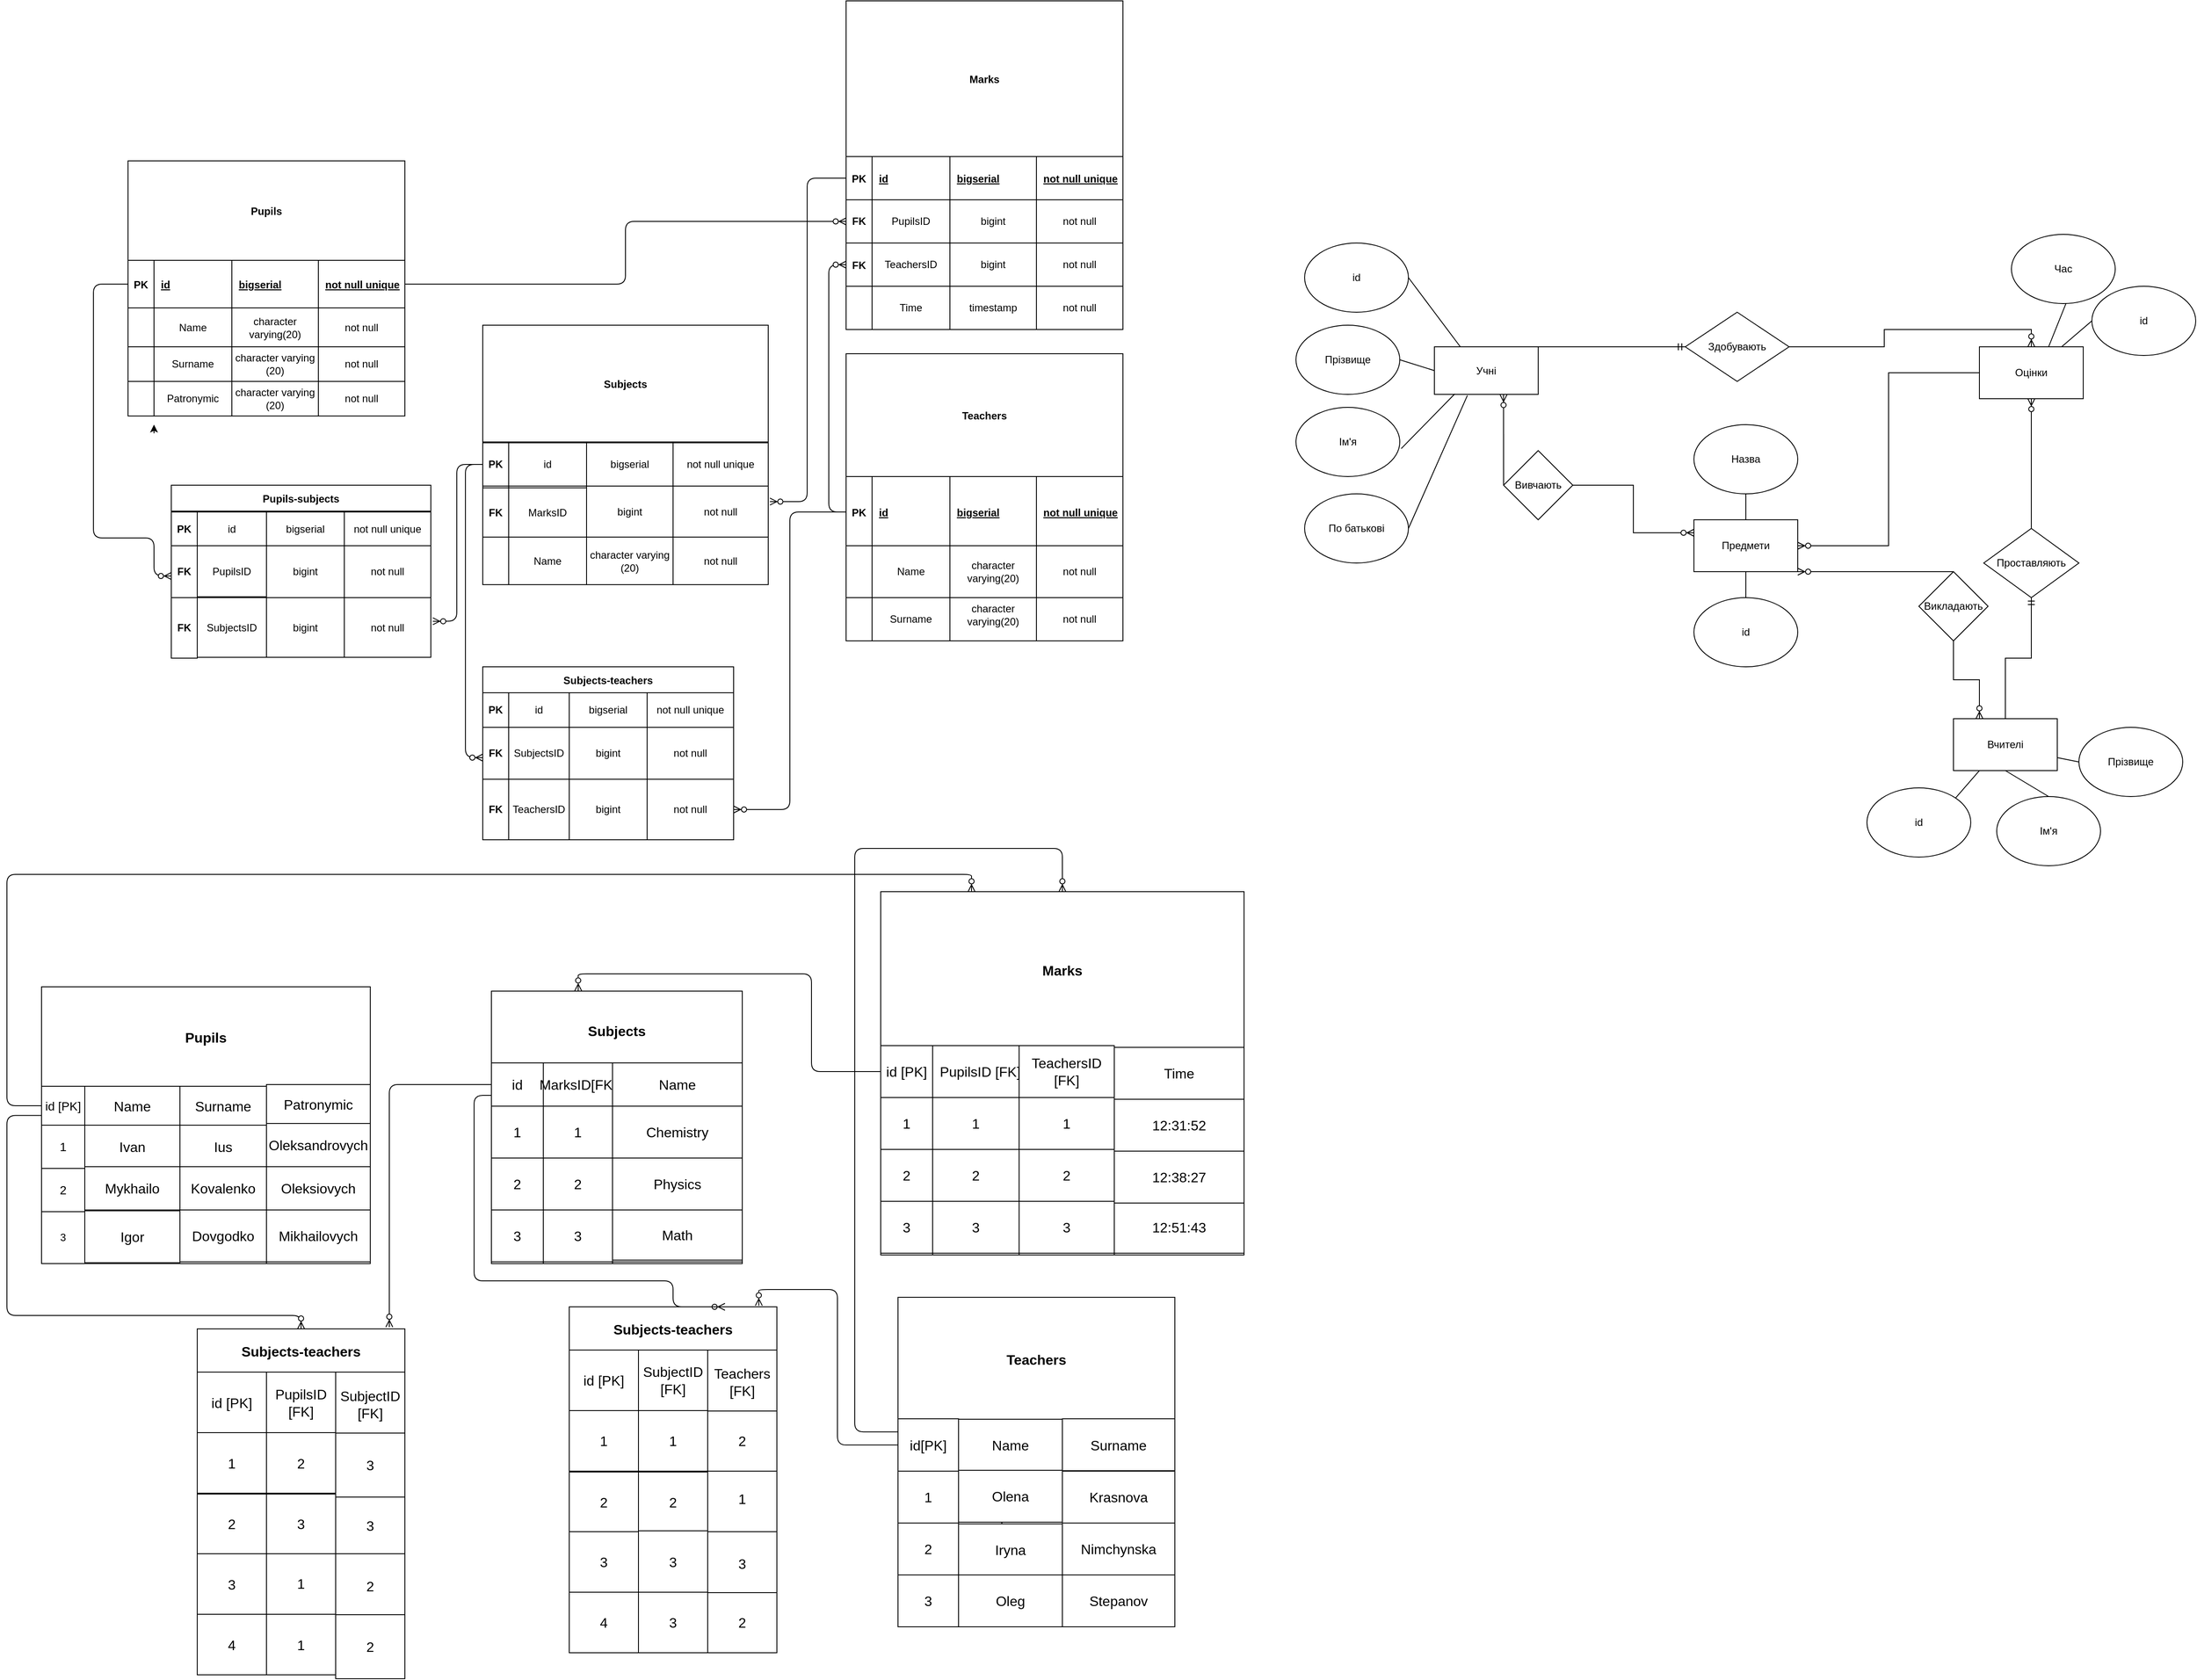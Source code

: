 <mxfile version="15.2.9" type="device"><diagram id="C5RBs43oDa-KdzZeNtuy" name="Page-1"><mxGraphModel dx="4157" dy="1005" grid="1" gridSize="10" guides="1" tooltips="1" connect="1" arrows="1" fold="1" page="1" pageScale="1" pageWidth="827" pageHeight="1169" math="0" shadow="0"><root><mxCell id="WIyWlLk6GJQsqaUBKTNV-0"/><mxCell id="WIyWlLk6GJQsqaUBKTNV-1" parent="WIyWlLk6GJQsqaUBKTNV-0"/><mxCell id="bYBuKo2R_NXva0VGcloN-2" style="edgeStyle=orthogonalEdgeStyle;rounded=0;orthogonalLoop=1;jettySize=auto;html=1;exitX=1;exitY=0;exitDx=0;exitDy=0;entryX=0;entryY=0.5;entryDx=0;entryDy=0;endArrow=ERmandOne;endFill=0;" parent="WIyWlLk6GJQsqaUBKTNV-1" source="AqdrZkdU-OIuXA1AHB76-45" target="AqdrZkdU-OIuXA1AHB76-75" edge="1"><mxGeometry relative="1" as="geometry"><Array as="points"><mxPoint x="200" y="460"/><mxPoint x="200" y="460"/></Array></mxGeometry></mxCell><mxCell id="AqdrZkdU-OIuXA1AHB76-45" value="Учні" style="rounded=0;whiteSpace=wrap;html=1;fontFamily=Helvetica;verticalAlign=middle;" parent="WIyWlLk6GJQsqaUBKTNV-1" vertex="1"><mxGeometry x="40" y="460" width="120" height="55" as="geometry"/></mxCell><mxCell id="AqdrZkdU-OIuXA1AHB76-46" value="id" style="ellipse;whiteSpace=wrap;html=1;fontFamily=Helvetica;verticalAlign=middle;" parent="WIyWlLk6GJQsqaUBKTNV-1" vertex="1"><mxGeometry x="-110" y="340" width="120" height="80" as="geometry"/></mxCell><mxCell id="AqdrZkdU-OIuXA1AHB76-47" value="Прізвище" style="ellipse;whiteSpace=wrap;html=1;fontFamily=Helvetica;verticalAlign=middle;" parent="WIyWlLk6GJQsqaUBKTNV-1" vertex="1"><mxGeometry x="-120" y="435" width="120" height="80" as="geometry"/></mxCell><mxCell id="AqdrZkdU-OIuXA1AHB76-48" value="Ім'я" style="ellipse;whiteSpace=wrap;html=1;fontFamily=Helvetica;verticalAlign=middle;" parent="WIyWlLk6GJQsqaUBKTNV-1" vertex="1"><mxGeometry x="-120" y="530" width="120" height="80" as="geometry"/></mxCell><mxCell id="AqdrZkdU-OIuXA1AHB76-49" value="По батькові&lt;br&gt;" style="ellipse;whiteSpace=wrap;html=1;fontFamily=Helvetica;verticalAlign=middle;" parent="WIyWlLk6GJQsqaUBKTNV-1" vertex="1"><mxGeometry x="-110" y="630" width="120" height="80" as="geometry"/></mxCell><mxCell id="AqdrZkdU-OIuXA1AHB76-50" value="" style="endArrow=none;html=1;fontFamily=Helvetica;exitX=1;exitY=0.5;exitDx=0;exitDy=0;entryX=0.25;entryY=0;entryDx=0;entryDy=0;" parent="WIyWlLk6GJQsqaUBKTNV-1" source="AqdrZkdU-OIuXA1AHB76-46" target="AqdrZkdU-OIuXA1AHB76-45" edge="1"><mxGeometry width="50" height="50" relative="1" as="geometry"><mxPoint x="120" y="550" as="sourcePoint"/><mxPoint x="170" y="500" as="targetPoint"/></mxGeometry></mxCell><mxCell id="AqdrZkdU-OIuXA1AHB76-53" value="" style="endArrow=none;html=1;fontFamily=Helvetica;entryX=0.197;entryY=0.989;entryDx=0;entryDy=0;entryPerimeter=0;exitX=1.014;exitY=0.596;exitDx=0;exitDy=0;exitPerimeter=0;" parent="WIyWlLk6GJQsqaUBKTNV-1" source="AqdrZkdU-OIuXA1AHB76-48" target="AqdrZkdU-OIuXA1AHB76-45" edge="1"><mxGeometry width="50" height="50" relative="1" as="geometry"><mxPoint x="120" y="700" as="sourcePoint"/><mxPoint x="170" y="650" as="targetPoint"/></mxGeometry></mxCell><mxCell id="AqdrZkdU-OIuXA1AHB76-54" value="" style="endArrow=none;html=1;fontFamily=Helvetica;entryX=0.318;entryY=1.022;entryDx=0;entryDy=0;exitX=1;exitY=0.5;exitDx=0;exitDy=0;entryPerimeter=0;" parent="WIyWlLk6GJQsqaUBKTNV-1" source="AqdrZkdU-OIuXA1AHB76-49" target="AqdrZkdU-OIuXA1AHB76-45" edge="1"><mxGeometry width="50" height="50" relative="1" as="geometry"><mxPoint x="140" y="800" as="sourcePoint"/><mxPoint x="190" y="750" as="targetPoint"/></mxGeometry></mxCell><mxCell id="AqdrZkdU-OIuXA1AHB76-56" value="Предмети&lt;br&gt;" style="rounded=0;whiteSpace=wrap;html=1;fontFamily=Helvetica;verticalAlign=middle;" parent="WIyWlLk6GJQsqaUBKTNV-1" vertex="1"><mxGeometry x="340" y="660" width="120" height="60" as="geometry"/></mxCell><mxCell id="bYBuKo2R_NXva0VGcloN-6" style="edgeStyle=orthogonalEdgeStyle;rounded=0;orthogonalLoop=1;jettySize=auto;html=1;entryX=0.5;entryY=1;entryDx=0;entryDy=0;endArrow=ERmandOne;endFill=0;" parent="WIyWlLk6GJQsqaUBKTNV-1" source="AqdrZkdU-OIuXA1AHB76-57" target="AqdrZkdU-OIuXA1AHB76-76" edge="1"><mxGeometry relative="1" as="geometry"/></mxCell><mxCell id="AqdrZkdU-OIuXA1AHB76-57" value="Вчителі&lt;br&gt;" style="rounded=0;whiteSpace=wrap;html=1;fontFamily=Helvetica;verticalAlign=middle;" parent="WIyWlLk6GJQsqaUBKTNV-1" vertex="1"><mxGeometry x="640" y="890" width="120" height="60" as="geometry"/></mxCell><mxCell id="AqdrZkdU-OIuXA1AHB76-58" value="id" style="ellipse;whiteSpace=wrap;html=1;fontFamily=Helvetica;verticalAlign=middle;" parent="WIyWlLk6GJQsqaUBKTNV-1" vertex="1"><mxGeometry x="540" y="970" width="120" height="80" as="geometry"/></mxCell><mxCell id="AqdrZkdU-OIuXA1AHB76-59" value="Ім'я" style="ellipse;whiteSpace=wrap;html=1;fontFamily=Helvetica;verticalAlign=middle;" parent="WIyWlLk6GJQsqaUBKTNV-1" vertex="1"><mxGeometry x="690" y="980" width="120" height="80" as="geometry"/></mxCell><mxCell id="AqdrZkdU-OIuXA1AHB76-60" value="Прізвище" style="ellipse;whiteSpace=wrap;html=1;fontFamily=Helvetica;verticalAlign=middle;" parent="WIyWlLk6GJQsqaUBKTNV-1" vertex="1"><mxGeometry x="785" y="900" width="120" height="80" as="geometry"/></mxCell><mxCell id="AqdrZkdU-OIuXA1AHB76-61" value="" style="endArrow=none;html=1;fontFamily=Helvetica;entryX=0.25;entryY=1;entryDx=0;entryDy=0;exitX=1;exitY=0;exitDx=0;exitDy=0;" parent="WIyWlLk6GJQsqaUBKTNV-1" source="AqdrZkdU-OIuXA1AHB76-58" target="AqdrZkdU-OIuXA1AHB76-57" edge="1"><mxGeometry width="50" height="50" relative="1" as="geometry"><mxPoint x="350" y="760" as="sourcePoint"/><mxPoint x="413.64" y="674.34" as="targetPoint"/></mxGeometry></mxCell><mxCell id="AqdrZkdU-OIuXA1AHB76-62" value="" style="endArrow=none;html=1;fontFamily=Helvetica;exitX=0.5;exitY=1;exitDx=0;exitDy=0;entryX=0.5;entryY=0;entryDx=0;entryDy=0;" parent="WIyWlLk6GJQsqaUBKTNV-1" source="AqdrZkdU-OIuXA1AHB76-57" target="AqdrZkdU-OIuXA1AHB76-59" edge="1"><mxGeometry width="50" height="50" relative="1" as="geometry"><mxPoint x="130" y="605" as="sourcePoint"/><mxPoint x="170" y="590" as="targetPoint"/></mxGeometry></mxCell><mxCell id="AqdrZkdU-OIuXA1AHB76-63" value="" style="endArrow=none;html=1;fontFamily=Helvetica;exitX=1;exitY=0.75;exitDx=0;exitDy=0;entryX=0;entryY=0.5;entryDx=0;entryDy=0;" parent="WIyWlLk6GJQsqaUBKTNV-1" source="AqdrZkdU-OIuXA1AHB76-57" target="AqdrZkdU-OIuXA1AHB76-60" edge="1"><mxGeometry width="50" height="50" relative="1" as="geometry"><mxPoint x="520" y="727.5" as="sourcePoint"/><mxPoint x="560" y="712.5" as="targetPoint"/></mxGeometry></mxCell><mxCell id="AqdrZkdU-OIuXA1AHB76-64" value="Оцінки&lt;br&gt;" style="rounded=0;whiteSpace=wrap;html=1;fontFamily=Helvetica;verticalAlign=middle;" parent="WIyWlLk6GJQsqaUBKTNV-1" vertex="1"><mxGeometry x="670" y="460" width="120" height="60" as="geometry"/></mxCell><mxCell id="AqdrZkdU-OIuXA1AHB76-68" value="id" style="ellipse;whiteSpace=wrap;html=1;fontFamily=Helvetica;verticalAlign=middle;" parent="WIyWlLk6GJQsqaUBKTNV-1" vertex="1"><mxGeometry x="340" y="750" width="120" height="80" as="geometry"/></mxCell><mxCell id="AqdrZkdU-OIuXA1AHB76-69" value="Назва&lt;br&gt;" style="ellipse;whiteSpace=wrap;html=1;fontFamily=Helvetica;verticalAlign=middle;" parent="WIyWlLk6GJQsqaUBKTNV-1" vertex="1"><mxGeometry x="340" y="550" width="120" height="80" as="geometry"/></mxCell><mxCell id="AqdrZkdU-OIuXA1AHB76-71" value="" style="endArrow=none;html=1;fontFamily=Helvetica;exitX=0.5;exitY=0;exitDx=0;exitDy=0;entryX=0.5;entryY=1;entryDx=0;entryDy=0;" parent="WIyWlLk6GJQsqaUBKTNV-1" source="AqdrZkdU-OIuXA1AHB76-56" target="AqdrZkdU-OIuXA1AHB76-69" edge="1"><mxGeometry width="50" height="50" relative="1" as="geometry"><mxPoint x="590" y="510" as="sourcePoint"/><mxPoint x="620" y="450" as="targetPoint"/></mxGeometry></mxCell><mxCell id="AqdrZkdU-OIuXA1AHB76-72" value="id" style="ellipse;whiteSpace=wrap;html=1;fontFamily=Helvetica;verticalAlign=middle;" parent="WIyWlLk6GJQsqaUBKTNV-1" vertex="1"><mxGeometry x="800" y="390" width="120" height="80" as="geometry"/></mxCell><mxCell id="AqdrZkdU-OIuXA1AHB76-73" value="" style="endArrow=none;html=1;fontFamily=Helvetica;entryX=0;entryY=0.5;entryDx=0;entryDy=0;" parent="WIyWlLk6GJQsqaUBKTNV-1" source="AqdrZkdU-OIuXA1AHB76-64" target="AqdrZkdU-OIuXA1AHB76-72" edge="1"><mxGeometry width="50" height="50" relative="1" as="geometry"><mxPoint x="680" y="610" as="sourcePoint"/><mxPoint x="596.263" y="477.383" as="targetPoint"/></mxGeometry></mxCell><mxCell id="bYBuKo2R_NXva0VGcloN-3" style="edgeStyle=orthogonalEdgeStyle;rounded=0;orthogonalLoop=1;jettySize=auto;html=1;endArrow=ERzeroToMany;endFill=1;entryX=0.5;entryY=0;entryDx=0;entryDy=0;" parent="WIyWlLk6GJQsqaUBKTNV-1" source="AqdrZkdU-OIuXA1AHB76-75" target="AqdrZkdU-OIuXA1AHB76-64" edge="1"><mxGeometry relative="1" as="geometry"><mxPoint x="580" y="460" as="targetPoint"/></mxGeometry></mxCell><mxCell id="AqdrZkdU-OIuXA1AHB76-75" value="Здобувають&lt;br&gt;" style="rhombus;whiteSpace=wrap;html=1;fontFamily=Helvetica;verticalAlign=middle;" parent="WIyWlLk6GJQsqaUBKTNV-1" vertex="1"><mxGeometry x="330" y="420" width="120" height="80" as="geometry"/></mxCell><mxCell id="bYBuKo2R_NXva0VGcloN-5" style="edgeStyle=orthogonalEdgeStyle;rounded=0;orthogonalLoop=1;jettySize=auto;html=1;entryX=0.5;entryY=1;entryDx=0;entryDy=0;endArrow=ERzeroToMany;endFill=1;" parent="WIyWlLk6GJQsqaUBKTNV-1" source="AqdrZkdU-OIuXA1AHB76-76" target="AqdrZkdU-OIuXA1AHB76-64" edge="1"><mxGeometry relative="1" as="geometry"/></mxCell><mxCell id="AqdrZkdU-OIuXA1AHB76-76" value="Проставляють" style="rhombus;whiteSpace=wrap;html=1;fontFamily=Helvetica;verticalAlign=middle;" parent="WIyWlLk6GJQsqaUBKTNV-1" vertex="1"><mxGeometry x="675" y="670" width="110" height="80" as="geometry"/></mxCell><mxCell id="bYBuKo2R_NXva0VGcloN-10" style="edgeStyle=orthogonalEdgeStyle;rounded=0;orthogonalLoop=1;jettySize=auto;html=1;exitX=1;exitY=0.5;exitDx=0;exitDy=0;entryX=0;entryY=0.25;entryDx=0;entryDy=0;endArrow=ERzeroToMany;endFill=1;" parent="WIyWlLk6GJQsqaUBKTNV-1" source="AqdrZkdU-OIuXA1AHB76-99" target="AqdrZkdU-OIuXA1AHB76-56" edge="1"><mxGeometry relative="1" as="geometry"/></mxCell><mxCell id="bYBuKo2R_NXva0VGcloN-27" style="edgeStyle=none;rounded=0;orthogonalLoop=1;jettySize=auto;html=1;exitX=0;exitY=0.5;exitDx=0;exitDy=0;entryX=0.666;entryY=1.006;entryDx=0;entryDy=0;entryPerimeter=0;endArrow=ERzeroToMany;endFill=1;" parent="WIyWlLk6GJQsqaUBKTNV-1" source="AqdrZkdU-OIuXA1AHB76-99" target="AqdrZkdU-OIuXA1AHB76-45" edge="1"><mxGeometry relative="1" as="geometry"/></mxCell><mxCell id="AqdrZkdU-OIuXA1AHB76-99" value="Вивчають&lt;br&gt;" style="rhombus;whiteSpace=wrap;html=1;fontFamily=Helvetica;verticalAlign=middle;" parent="WIyWlLk6GJQsqaUBKTNV-1" vertex="1"><mxGeometry x="120" y="580" width="80" height="80" as="geometry"/></mxCell><mxCell id="bYBuKo2R_NXva0VGcloN-14" style="edgeStyle=orthogonalEdgeStyle;rounded=0;orthogonalLoop=1;jettySize=auto;html=1;exitX=0.5;exitY=1;exitDx=0;exitDy=0;entryX=0.25;entryY=0;entryDx=0;entryDy=0;endArrow=ERzeroToMany;endFill=1;" parent="WIyWlLk6GJQsqaUBKTNV-1" source="AqdrZkdU-OIuXA1AHB76-100" target="AqdrZkdU-OIuXA1AHB76-57" edge="1"><mxGeometry relative="1" as="geometry"/></mxCell><mxCell id="bYBuKo2R_NXva0VGcloN-30" style="edgeStyle=none;rounded=0;orthogonalLoop=1;jettySize=auto;html=1;exitX=0.5;exitY=0;exitDx=0;exitDy=0;entryX=1;entryY=1;entryDx=0;entryDy=0;endArrow=ERzeroToMany;endFill=1;" parent="WIyWlLk6GJQsqaUBKTNV-1" source="AqdrZkdU-OIuXA1AHB76-100" target="AqdrZkdU-OIuXA1AHB76-56" edge="1"><mxGeometry relative="1" as="geometry"/></mxCell><mxCell id="AqdrZkdU-OIuXA1AHB76-100" value="Викладають&lt;br&gt;" style="rhombus;whiteSpace=wrap;html=1;fontFamily=Helvetica;verticalAlign=middle;" parent="WIyWlLk6GJQsqaUBKTNV-1" vertex="1"><mxGeometry x="600" y="720" width="80" height="80" as="geometry"/></mxCell><mxCell id="AqdrZkdU-OIuXA1AHB76-107" value="" style="endArrow=none;html=1;fontFamily=Helvetica;exitX=0.5;exitY=0;exitDx=0;exitDy=0;entryX=0.5;entryY=1;entryDx=0;entryDy=0;" parent="WIyWlLk6GJQsqaUBKTNV-1" source="AqdrZkdU-OIuXA1AHB76-68" target="AqdrZkdU-OIuXA1AHB76-56" edge="1"><mxGeometry width="50" height="50" relative="1" as="geometry"><mxPoint x="300" y="760" as="sourcePoint"/><mxPoint x="340" y="720" as="targetPoint"/></mxGeometry></mxCell><mxCell id="AqdrZkdU-OIuXA1AHB76-108" value="" style="endArrow=none;html=1;fontFamily=Helvetica;exitX=1;exitY=0.5;exitDx=0;exitDy=0;entryX=0;entryY=0.5;entryDx=0;entryDy=0;" parent="WIyWlLk6GJQsqaUBKTNV-1" source="AqdrZkdU-OIuXA1AHB76-47" target="AqdrZkdU-OIuXA1AHB76-45" edge="1"><mxGeometry width="50" height="50" relative="1" as="geometry"><mxPoint y="530" as="sourcePoint"/><mxPoint x="50" y="480" as="targetPoint"/></mxGeometry></mxCell><mxCell id="AqdrZkdU-OIuXA1AHB76-114" style="edgeStyle=orthogonalEdgeStyle;rounded=0;orthogonalLoop=1;jettySize=auto;html=1;fontFamily=Helvetica;endArrow=ERzeroToMany;endFill=1;entryX=1;entryY=0.5;entryDx=0;entryDy=0;exitX=0;exitY=0.5;exitDx=0;exitDy=0;" parent="WIyWlLk6GJQsqaUBKTNV-1" source="AqdrZkdU-OIuXA1AHB76-64" target="AqdrZkdU-OIuXA1AHB76-56" edge="1"><mxGeometry relative="1" as="geometry"><mxPoint x="350.0" y="700" as="targetPoint"/><mxPoint x="200.0" y="930" as="sourcePoint"/></mxGeometry></mxCell><mxCell id="p-a7hs9MQwtlrCEpWnuj-67" value="Subjects" style="shape=table;startSize=135;container=1;collapsible=1;childLayout=tableLayout;fixedRows=1;rowLines=0;fontStyle=1;align=center;resizeLast=1;" parent="WIyWlLk6GJQsqaUBKTNV-1" vertex="1"><mxGeometry x="-1060" y="435" width="330" height="290" as="geometry"/></mxCell><mxCell id="p-a7hs9MQwtlrCEpWnuj-68" value="" style="shape=partialRectangle;collapsible=0;dropTarget=0;pointerEvents=0;fillColor=none;top=0;left=0;bottom=1;right=0;points=[[0,0.5],[1,0.5]];portConstraint=eastwest;" parent="p-a7hs9MQwtlrCEpWnuj-67" vertex="1"><mxGeometry y="135" width="330" height="155" as="geometry"/></mxCell><mxCell id="p-a7hs9MQwtlrCEpWnuj-69" value="PK" style="shape=partialRectangle;connectable=0;fillColor=none;top=0;left=0;bottom=0;right=0;fontStyle=1;overflow=hidden;" parent="p-a7hs9MQwtlrCEpWnuj-68" vertex="1"><mxGeometry width="30" height="155" as="geometry"><mxRectangle width="30" height="155" as="alternateBounds"/></mxGeometry></mxCell><mxCell id="p-a7hs9MQwtlrCEpWnuj-70" value="id" style="shape=partialRectangle;connectable=0;fillColor=none;top=0;left=0;bottom=0;right=0;align=left;spacingLeft=6;fontStyle=5;overflow=hidden;" parent="p-a7hs9MQwtlrCEpWnuj-68" vertex="1"><mxGeometry x="30" width="90.0" height="155" as="geometry"><mxRectangle width="90.0" height="155" as="alternateBounds"/></mxGeometry></mxCell><mxCell id="p-a7hs9MQwtlrCEpWnuj-83" value="bigserial" style="shape=partialRectangle;connectable=0;fillColor=none;top=0;left=0;bottom=0;right=0;align=left;spacingLeft=6;fontStyle=5;overflow=hidden;" parent="p-a7hs9MQwtlrCEpWnuj-68" vertex="1"><mxGeometry x="120.0" width="100" height="155" as="geometry"><mxRectangle width="100" height="155" as="alternateBounds"/></mxGeometry></mxCell><mxCell id="p-a7hs9MQwtlrCEpWnuj-87" value="not null unique" style="shape=partialRectangle;connectable=0;fillColor=none;top=0;left=0;bottom=0;right=0;align=left;spacingLeft=6;fontStyle=5;overflow=hidden;" parent="p-a7hs9MQwtlrCEpWnuj-68" vertex="1"><mxGeometry x="220.0" width="110.0" height="155" as="geometry"><mxRectangle width="110.0" height="155" as="alternateBounds"/></mxGeometry></mxCell><mxCell id="p-a7hs9MQwtlrCEpWnuj-102" value="Pupils" style="shape=table;startSize=115;container=1;collapsible=1;childLayout=tableLayout;fixedRows=1;rowLines=0;fontStyle=1;align=center;resizeLast=1;" parent="WIyWlLk6GJQsqaUBKTNV-1" vertex="1"><mxGeometry x="-1470" y="245" width="320.0" height="295" as="geometry"/></mxCell><mxCell id="p-a7hs9MQwtlrCEpWnuj-103" value="" style="shape=partialRectangle;collapsible=0;dropTarget=0;pointerEvents=0;fillColor=none;top=0;left=0;bottom=1;right=0;points=[[0,0.5],[1,0.5]];portConstraint=eastwest;" parent="p-a7hs9MQwtlrCEpWnuj-102" vertex="1"><mxGeometry y="115" width="320.0" height="55" as="geometry"/></mxCell><mxCell id="p-a7hs9MQwtlrCEpWnuj-104" value="PK" style="shape=partialRectangle;connectable=0;fillColor=none;top=0;left=0;bottom=0;right=0;fontStyle=1;overflow=hidden;" parent="p-a7hs9MQwtlrCEpWnuj-103" vertex="1"><mxGeometry width="30" height="55" as="geometry"><mxRectangle width="30" height="55" as="alternateBounds"/></mxGeometry></mxCell><mxCell id="p-a7hs9MQwtlrCEpWnuj-105" value="id" style="shape=partialRectangle;connectable=0;fillColor=none;top=0;left=0;bottom=0;right=0;align=left;spacingLeft=6;fontStyle=5;overflow=hidden;" parent="p-a7hs9MQwtlrCEpWnuj-103" vertex="1"><mxGeometry x="30" width="90.0" height="55" as="geometry"><mxRectangle width="90.0" height="55" as="alternateBounds"/></mxGeometry></mxCell><mxCell id="p-a7hs9MQwtlrCEpWnuj-106" value="bigserial" style="shape=partialRectangle;connectable=0;fillColor=none;top=0;left=0;bottom=0;right=0;align=left;spacingLeft=6;fontStyle=5;overflow=hidden;" parent="p-a7hs9MQwtlrCEpWnuj-103" vertex="1"><mxGeometry x="120.0" width="100" height="55" as="geometry"><mxRectangle width="100" height="55" as="alternateBounds"/></mxGeometry></mxCell><mxCell id="p-a7hs9MQwtlrCEpWnuj-107" value="not null unique" style="shape=partialRectangle;connectable=0;fillColor=none;top=0;left=0;bottom=0;right=0;align=left;spacingLeft=6;fontStyle=5;overflow=hidden;" parent="p-a7hs9MQwtlrCEpWnuj-103" vertex="1"><mxGeometry x="220.0" width="100" height="55" as="geometry"><mxRectangle width="100" height="55" as="alternateBounds"/></mxGeometry></mxCell><mxCell id="p-a7hs9MQwtlrCEpWnuj-118" style="shape=partialRectangle;collapsible=0;dropTarget=0;pointerEvents=0;fillColor=none;top=0;left=0;bottom=0;right=0;points=[[0,0.5],[1,0.5]];portConstraint=eastwest;" parent="p-a7hs9MQwtlrCEpWnuj-102" vertex="1"><mxGeometry y="170" width="320.0" height="65" as="geometry"/></mxCell><mxCell id="p-a7hs9MQwtlrCEpWnuj-119" style="shape=partialRectangle;connectable=0;fillColor=none;top=0;left=0;bottom=0;right=0;editable=1;overflow=hidden;" parent="p-a7hs9MQwtlrCEpWnuj-118" vertex="1"><mxGeometry width="30" height="65" as="geometry"><mxRectangle width="30" height="65" as="alternateBounds"/></mxGeometry></mxCell><mxCell id="p-a7hs9MQwtlrCEpWnuj-120" style="shape=partialRectangle;connectable=0;fillColor=none;top=0;left=0;bottom=0;right=0;align=left;spacingLeft=6;overflow=hidden;" parent="p-a7hs9MQwtlrCEpWnuj-118" vertex="1"><mxGeometry x="30" width="90.0" height="65" as="geometry"><mxRectangle width="90.0" height="65" as="alternateBounds"/></mxGeometry></mxCell><mxCell id="p-a7hs9MQwtlrCEpWnuj-121" style="shape=partialRectangle;connectable=0;fillColor=none;top=0;left=0;bottom=0;right=0;align=left;spacingLeft=6;overflow=hidden;flipH=1;" parent="p-a7hs9MQwtlrCEpWnuj-118" vertex="1"><mxGeometry x="120.0" width="100" height="65" as="geometry"><mxRectangle width="100" height="65" as="alternateBounds"/></mxGeometry></mxCell><mxCell id="p-a7hs9MQwtlrCEpWnuj-122" style="shape=partialRectangle;connectable=0;fillColor=none;top=0;left=0;bottom=0;right=0;align=left;spacingLeft=6;overflow=hidden;" parent="p-a7hs9MQwtlrCEpWnuj-118" vertex="1"><mxGeometry x="220.0" width="100" height="65" as="geometry"><mxRectangle width="100" height="65" as="alternateBounds"/></mxGeometry></mxCell><mxCell id="p-a7hs9MQwtlrCEpWnuj-123" style="shape=partialRectangle;collapsible=0;dropTarget=0;pointerEvents=0;fillColor=none;top=0;left=0;bottom=0;right=0;points=[[0,0.5],[1,0.5]];portConstraint=eastwest;" parent="p-a7hs9MQwtlrCEpWnuj-102" vertex="1"><mxGeometry y="235" width="320.0" height="30" as="geometry"/></mxCell><mxCell id="p-a7hs9MQwtlrCEpWnuj-124" style="shape=partialRectangle;connectable=0;fillColor=none;top=0;left=0;bottom=0;right=0;editable=1;overflow=hidden;" parent="p-a7hs9MQwtlrCEpWnuj-123" vertex="1"><mxGeometry width="30" height="30" as="geometry"><mxRectangle width="30" height="30" as="alternateBounds"/></mxGeometry></mxCell><mxCell id="p-a7hs9MQwtlrCEpWnuj-125" style="shape=partialRectangle;connectable=0;fillColor=none;top=0;left=0;bottom=0;right=0;align=left;spacingLeft=6;overflow=hidden;" parent="p-a7hs9MQwtlrCEpWnuj-123" vertex="1"><mxGeometry x="30" width="90.0" height="30" as="geometry"><mxRectangle width="90.0" height="30" as="alternateBounds"/></mxGeometry></mxCell><mxCell id="p-a7hs9MQwtlrCEpWnuj-126" style="shape=partialRectangle;connectable=0;fillColor=none;top=0;left=0;bottom=0;right=0;align=left;spacingLeft=6;overflow=hidden;flipH=1;" parent="p-a7hs9MQwtlrCEpWnuj-123" vertex="1"><mxGeometry x="120.0" width="100" height="30" as="geometry"><mxRectangle width="100" height="30" as="alternateBounds"/></mxGeometry></mxCell><mxCell id="p-a7hs9MQwtlrCEpWnuj-127" style="shape=partialRectangle;connectable=0;fillColor=none;top=0;left=0;bottom=0;right=0;align=left;spacingLeft=6;overflow=hidden;" parent="p-a7hs9MQwtlrCEpWnuj-123" vertex="1"><mxGeometry x="220.0" width="100" height="30" as="geometry"><mxRectangle width="100" height="30" as="alternateBounds"/></mxGeometry></mxCell><mxCell id="p-a7hs9MQwtlrCEpWnuj-335" style="shape=partialRectangle;collapsible=0;dropTarget=0;pointerEvents=0;fillColor=none;top=0;left=0;bottom=0;right=0;points=[[0,0.5],[1,0.5]];portConstraint=eastwest;" parent="p-a7hs9MQwtlrCEpWnuj-102" vertex="1"><mxGeometry y="265" width="320.0" height="30" as="geometry"/></mxCell><mxCell id="p-a7hs9MQwtlrCEpWnuj-336" style="shape=partialRectangle;connectable=0;fillColor=none;top=0;left=0;bottom=0;right=0;editable=1;overflow=hidden;" parent="p-a7hs9MQwtlrCEpWnuj-335" vertex="1"><mxGeometry width="30" height="30" as="geometry"><mxRectangle width="30" height="30" as="alternateBounds"/></mxGeometry></mxCell><mxCell id="p-a7hs9MQwtlrCEpWnuj-337" style="shape=partialRectangle;connectable=0;fillColor=none;top=0;left=0;bottom=0;right=0;align=left;spacingLeft=6;overflow=hidden;" parent="p-a7hs9MQwtlrCEpWnuj-335" vertex="1"><mxGeometry x="30" width="90.0" height="30" as="geometry"><mxRectangle width="90.0" height="30" as="alternateBounds"/></mxGeometry></mxCell><mxCell id="p-a7hs9MQwtlrCEpWnuj-338" style="shape=partialRectangle;connectable=0;fillColor=none;top=0;left=0;bottom=0;right=0;align=left;spacingLeft=6;overflow=hidden;flipH=1;" parent="p-a7hs9MQwtlrCEpWnuj-335" vertex="1"><mxGeometry x="120.0" width="100" height="30" as="geometry"><mxRectangle width="100" height="30" as="alternateBounds"/></mxGeometry></mxCell><mxCell id="p-a7hs9MQwtlrCEpWnuj-339" style="shape=partialRectangle;connectable=0;fillColor=none;top=0;left=0;bottom=0;right=0;align=left;spacingLeft=6;overflow=hidden;" parent="p-a7hs9MQwtlrCEpWnuj-335" vertex="1"><mxGeometry x="220.0" width="100" height="30" as="geometry"><mxRectangle width="100" height="30" as="alternateBounds"/></mxGeometry></mxCell><mxCell id="p-a7hs9MQwtlrCEpWnuj-128" value="Name" style="rounded=0;whiteSpace=wrap;html=1;" parent="WIyWlLk6GJQsqaUBKTNV-1" vertex="1"><mxGeometry x="-1440" y="415" width="90" height="45" as="geometry"/></mxCell><mxCell id="p-a7hs9MQwtlrCEpWnuj-130" value="Surname&lt;br&gt;" style="rounded=0;whiteSpace=wrap;html=1;" parent="WIyWlLk6GJQsqaUBKTNV-1" vertex="1"><mxGeometry x="-1440" y="500" width="90" height="40" as="geometry"/></mxCell><mxCell id="p-a7hs9MQwtlrCEpWnuj-133" value="not null" style="rounded=0;whiteSpace=wrap;html=1;" parent="WIyWlLk6GJQsqaUBKTNV-1" vertex="1"><mxGeometry x="-1250" y="415" width="100" height="45" as="geometry"/></mxCell><mxCell id="p-a7hs9MQwtlrCEpWnuj-138" value="" style="rounded=0;whiteSpace=wrap;html=1;" parent="WIyWlLk6GJQsqaUBKTNV-1" vertex="1"><mxGeometry x="-1470" y="415" width="30" height="45" as="geometry"/></mxCell><mxCell id="p-a7hs9MQwtlrCEpWnuj-139" value="" style="rounded=0;whiteSpace=wrap;html=1;" parent="WIyWlLk6GJQsqaUBKTNV-1" vertex="1"><mxGeometry x="-1470" y="500" width="30" height="40" as="geometry"/></mxCell><mxCell id="p-a7hs9MQwtlrCEpWnuj-355" style="edgeStyle=orthogonalEdgeStyle;rounded=0;orthogonalLoop=1;jettySize=auto;html=1;exitX=1;exitY=0.5;exitDx=0;exitDy=0;entryX=0;entryY=0.25;entryDx=0;entryDy=0;" parent="WIyWlLk6GJQsqaUBKTNV-1" edge="1"><mxGeometry relative="1" as="geometry"><mxPoint x="-1440" y="560.0" as="sourcePoint"/><mxPoint x="-1440" y="550.0" as="targetPoint"/></mxGeometry></mxCell><mxCell id="p-a7hs9MQwtlrCEpWnuj-142" value="character varying&lt;br&gt;(20)" style="rounded=0;whiteSpace=wrap;html=1;" parent="WIyWlLk6GJQsqaUBKTNV-1" vertex="1"><mxGeometry x="-1350" y="500" width="100" height="40" as="geometry"/></mxCell><mxCell id="p-a7hs9MQwtlrCEpWnuj-146" value="not null" style="rounded=0;whiteSpace=wrap;html=1;" parent="WIyWlLk6GJQsqaUBKTNV-1" vertex="1"><mxGeometry x="-1250" y="460" width="100" height="40" as="geometry"/></mxCell><mxCell id="p-a7hs9MQwtlrCEpWnuj-169" value="Marks" style="shape=table;startSize=180;container=1;collapsible=1;childLayout=tableLayout;fixedRows=1;rowLines=0;fontStyle=1;align=center;resizeLast=1;" parent="WIyWlLk6GJQsqaUBKTNV-1" vertex="1"><mxGeometry x="-640" y="60" width="320.0" height="380" as="geometry"/></mxCell><mxCell id="p-a7hs9MQwtlrCEpWnuj-170" value="" style="shape=partialRectangle;collapsible=0;dropTarget=0;pointerEvents=0;fillColor=none;top=0;left=0;bottom=1;right=0;points=[[0,0.5],[1,0.5]];portConstraint=eastwest;" parent="p-a7hs9MQwtlrCEpWnuj-169" vertex="1"><mxGeometry y="180" width="320.0" height="50" as="geometry"/></mxCell><mxCell id="p-a7hs9MQwtlrCEpWnuj-171" value="PK" style="shape=partialRectangle;connectable=0;fillColor=none;top=0;left=0;bottom=0;right=0;fontStyle=1;overflow=hidden;" parent="p-a7hs9MQwtlrCEpWnuj-170" vertex="1"><mxGeometry width="30" height="50" as="geometry"/></mxCell><mxCell id="p-a7hs9MQwtlrCEpWnuj-172" value="id" style="shape=partialRectangle;connectable=0;fillColor=none;top=0;left=0;bottom=0;right=0;align=left;spacingLeft=6;fontStyle=5;overflow=hidden;" parent="p-a7hs9MQwtlrCEpWnuj-170" vertex="1"><mxGeometry x="30" width="90.0" height="50" as="geometry"/></mxCell><mxCell id="p-a7hs9MQwtlrCEpWnuj-173" value="bigserial" style="shape=partialRectangle;connectable=0;fillColor=none;top=0;left=0;bottom=0;right=0;align=left;spacingLeft=6;fontStyle=5;overflow=hidden;" parent="p-a7hs9MQwtlrCEpWnuj-170" vertex="1"><mxGeometry x="120.0" width="100" height="50" as="geometry"/></mxCell><mxCell id="p-a7hs9MQwtlrCEpWnuj-174" value="not null unique" style="shape=partialRectangle;connectable=0;fillColor=none;top=0;left=0;bottom=0;right=0;align=left;spacingLeft=6;fontStyle=5;overflow=hidden;" parent="p-a7hs9MQwtlrCEpWnuj-170" vertex="1"><mxGeometry x="220.0" width="100" height="50" as="geometry"/></mxCell><mxCell id="p-a7hs9MQwtlrCEpWnuj-293" style="shape=partialRectangle;collapsible=0;dropTarget=0;pointerEvents=0;fillColor=none;top=0;left=0;bottom=1;right=0;points=[[0,0.5],[1,0.5]];portConstraint=eastwest;" parent="p-a7hs9MQwtlrCEpWnuj-169" vertex="1"><mxGeometry y="230" width="320.0" height="50" as="geometry"/></mxCell><mxCell id="p-a7hs9MQwtlrCEpWnuj-294" value="" style="shape=partialRectangle;connectable=0;fillColor=none;top=0;left=0;bottom=0;right=0;fontStyle=1;overflow=hidden;" parent="p-a7hs9MQwtlrCEpWnuj-293" vertex="1"><mxGeometry width="30" height="50" as="geometry"/></mxCell><mxCell id="p-a7hs9MQwtlrCEpWnuj-295" style="shape=partialRectangle;connectable=0;fillColor=none;top=0;left=0;bottom=0;right=0;align=left;spacingLeft=6;fontStyle=5;overflow=hidden;" parent="p-a7hs9MQwtlrCEpWnuj-293" vertex="1"><mxGeometry x="30" width="90.0" height="50" as="geometry"/></mxCell><mxCell id="p-a7hs9MQwtlrCEpWnuj-296" style="shape=partialRectangle;connectable=0;fillColor=none;top=0;left=0;bottom=0;right=0;align=left;spacingLeft=6;fontStyle=5;overflow=hidden;" parent="p-a7hs9MQwtlrCEpWnuj-293" vertex="1"><mxGeometry x="120.0" width="100" height="50" as="geometry"/></mxCell><mxCell id="p-a7hs9MQwtlrCEpWnuj-297" style="shape=partialRectangle;connectable=0;fillColor=none;top=0;left=0;bottom=0;right=0;align=left;spacingLeft=6;fontStyle=5;overflow=hidden;" parent="p-a7hs9MQwtlrCEpWnuj-293" vertex="1"><mxGeometry x="220.0" width="100" height="50" as="geometry"/></mxCell><mxCell id="p-a7hs9MQwtlrCEpWnuj-464" style="shape=partialRectangle;collapsible=0;dropTarget=0;pointerEvents=0;fillColor=none;top=0;left=0;bottom=1;right=0;points=[[0,0.5],[1,0.5]];portConstraint=eastwest;" parent="p-a7hs9MQwtlrCEpWnuj-169" vertex="1"><mxGeometry y="280" width="320.0" height="50" as="geometry"/></mxCell><mxCell id="p-a7hs9MQwtlrCEpWnuj-465" value="FK" style="shape=partialRectangle;connectable=0;fillColor=none;top=0;left=0;bottom=0;right=0;fontStyle=1;overflow=hidden;" parent="p-a7hs9MQwtlrCEpWnuj-464" vertex="1"><mxGeometry width="30" height="50" as="geometry"/></mxCell><mxCell id="p-a7hs9MQwtlrCEpWnuj-466" style="shape=partialRectangle;connectable=0;fillColor=none;top=0;left=0;bottom=0;right=0;align=left;spacingLeft=6;fontStyle=5;overflow=hidden;" parent="p-a7hs9MQwtlrCEpWnuj-464" vertex="1"><mxGeometry x="30" width="90.0" height="50" as="geometry"/></mxCell><mxCell id="p-a7hs9MQwtlrCEpWnuj-467" style="shape=partialRectangle;connectable=0;fillColor=none;top=0;left=0;bottom=0;right=0;align=left;spacingLeft=6;fontStyle=5;overflow=hidden;" parent="p-a7hs9MQwtlrCEpWnuj-464" vertex="1"><mxGeometry x="120.0" width="100" height="50" as="geometry"/></mxCell><mxCell id="p-a7hs9MQwtlrCEpWnuj-468" style="shape=partialRectangle;connectable=0;fillColor=none;top=0;left=0;bottom=0;right=0;align=left;spacingLeft=6;fontStyle=5;overflow=hidden;" parent="p-a7hs9MQwtlrCEpWnuj-464" vertex="1"><mxGeometry x="220.0" width="100" height="50" as="geometry"/></mxCell><mxCell id="p-a7hs9MQwtlrCEpWnuj-298" style="shape=partialRectangle;collapsible=0;dropTarget=0;pointerEvents=0;fillColor=none;top=0;left=0;bottom=1;right=0;points=[[0,0.5],[1,0.5]];portConstraint=eastwest;" parent="p-a7hs9MQwtlrCEpWnuj-169" vertex="1"><mxGeometry y="330" width="320.0" height="50" as="geometry"/></mxCell><mxCell id="p-a7hs9MQwtlrCEpWnuj-299" value="" style="shape=partialRectangle;connectable=0;fillColor=none;top=0;left=0;bottom=0;right=0;fontStyle=1;overflow=hidden;" parent="p-a7hs9MQwtlrCEpWnuj-298" vertex="1"><mxGeometry width="30" height="50" as="geometry"/></mxCell><mxCell id="p-a7hs9MQwtlrCEpWnuj-300" style="shape=partialRectangle;connectable=0;fillColor=none;top=0;left=0;bottom=0;right=0;align=left;spacingLeft=6;fontStyle=5;overflow=hidden;" parent="p-a7hs9MQwtlrCEpWnuj-298" vertex="1"><mxGeometry x="30" width="90.0" height="50" as="geometry"/></mxCell><mxCell id="p-a7hs9MQwtlrCEpWnuj-301" style="shape=partialRectangle;connectable=0;fillColor=none;top=0;left=0;bottom=0;right=0;align=left;spacingLeft=6;fontStyle=5;overflow=hidden;" parent="p-a7hs9MQwtlrCEpWnuj-298" vertex="1"><mxGeometry x="120.0" width="100" height="50" as="geometry"/></mxCell><mxCell id="p-a7hs9MQwtlrCEpWnuj-302" style="shape=partialRectangle;connectable=0;fillColor=none;top=0;left=0;bottom=0;right=0;align=left;spacingLeft=6;fontStyle=5;overflow=hidden;" parent="p-a7hs9MQwtlrCEpWnuj-298" vertex="1"><mxGeometry x="220.0" width="100" height="50" as="geometry"/></mxCell><mxCell id="p-a7hs9MQwtlrCEpWnuj-190" value="Teachers" style="shape=table;startSize=142;container=1;collapsible=1;childLayout=tableLayout;fixedRows=1;rowLines=0;fontStyle=1;align=center;resizeLast=1;" parent="WIyWlLk6GJQsqaUBKTNV-1" vertex="1"><mxGeometry x="-640" y="468" width="320.0" height="327" as="geometry"/></mxCell><mxCell id="p-a7hs9MQwtlrCEpWnuj-191" value="" style="shape=partialRectangle;collapsible=0;dropTarget=0;pointerEvents=0;fillColor=none;top=0;left=0;bottom=1;right=0;points=[[0,0.5],[1,0.5]];portConstraint=eastwest;" parent="p-a7hs9MQwtlrCEpWnuj-190" vertex="1"><mxGeometry y="142" width="320.0" height="82" as="geometry"/></mxCell><mxCell id="p-a7hs9MQwtlrCEpWnuj-192" value="PK" style="shape=partialRectangle;connectable=0;fillColor=none;top=0;left=0;bottom=0;right=0;fontStyle=1;overflow=hidden;" parent="p-a7hs9MQwtlrCEpWnuj-191" vertex="1"><mxGeometry width="30" height="82" as="geometry"><mxRectangle width="30" height="82" as="alternateBounds"/></mxGeometry></mxCell><mxCell id="p-a7hs9MQwtlrCEpWnuj-193" value="id" style="shape=partialRectangle;connectable=0;fillColor=none;top=0;left=0;bottom=0;right=0;align=left;spacingLeft=6;fontStyle=5;overflow=hidden;" parent="p-a7hs9MQwtlrCEpWnuj-191" vertex="1"><mxGeometry x="30" width="90.0" height="82" as="geometry"><mxRectangle width="90.0" height="82" as="alternateBounds"/></mxGeometry></mxCell><mxCell id="p-a7hs9MQwtlrCEpWnuj-194" value="bigserial" style="shape=partialRectangle;connectable=0;fillColor=none;top=0;left=0;bottom=0;right=0;align=left;spacingLeft=6;fontStyle=5;overflow=hidden;" parent="p-a7hs9MQwtlrCEpWnuj-191" vertex="1"><mxGeometry x="120.0" width="100" height="82" as="geometry"><mxRectangle width="100" height="82" as="alternateBounds"/></mxGeometry></mxCell><mxCell id="p-a7hs9MQwtlrCEpWnuj-195" value="not null unique" style="shape=partialRectangle;connectable=0;fillColor=none;top=0;left=0;bottom=0;right=0;align=left;spacingLeft=6;fontStyle=5;overflow=hidden;" parent="p-a7hs9MQwtlrCEpWnuj-191" vertex="1"><mxGeometry x="220.0" width="100" height="82" as="geometry"><mxRectangle width="100" height="82" as="alternateBounds"/></mxGeometry></mxCell><mxCell id="p-a7hs9MQwtlrCEpWnuj-196" value="" style="shape=partialRectangle;collapsible=0;dropTarget=0;pointerEvents=0;fillColor=none;top=0;left=0;bottom=0;right=0;points=[[0,0.5],[1,0.5]];portConstraint=eastwest;" parent="p-a7hs9MQwtlrCEpWnuj-190" vertex="1"><mxGeometry y="224" width="320.0" height="33" as="geometry"/></mxCell><mxCell id="p-a7hs9MQwtlrCEpWnuj-197" value="" style="shape=partialRectangle;connectable=0;fillColor=none;top=0;left=0;bottom=0;right=0;editable=1;overflow=hidden;fontStyle=1" parent="p-a7hs9MQwtlrCEpWnuj-196" vertex="1"><mxGeometry width="30" height="33" as="geometry"><mxRectangle width="30" height="33" as="alternateBounds"/></mxGeometry></mxCell><mxCell id="p-a7hs9MQwtlrCEpWnuj-198" value="" style="shape=partialRectangle;connectable=0;fillColor=none;top=0;left=0;bottom=0;right=0;align=left;spacingLeft=6;overflow=hidden;" parent="p-a7hs9MQwtlrCEpWnuj-196" vertex="1"><mxGeometry x="30" width="90.0" height="33" as="geometry"><mxRectangle width="90.0" height="33" as="alternateBounds"/></mxGeometry></mxCell><mxCell id="p-a7hs9MQwtlrCEpWnuj-199" value="" style="shape=partialRectangle;connectable=0;fillColor=none;top=0;left=0;bottom=0;right=0;align=left;spacingLeft=6;overflow=hidden;" parent="p-a7hs9MQwtlrCEpWnuj-196" vertex="1"><mxGeometry x="120.0" width="100" height="33" as="geometry"><mxRectangle width="100" height="33" as="alternateBounds"/></mxGeometry></mxCell><mxCell id="p-a7hs9MQwtlrCEpWnuj-200" value="" style="shape=partialRectangle;connectable=0;fillColor=none;top=0;left=0;bottom=0;right=0;align=left;spacingLeft=6;overflow=hidden;" parent="p-a7hs9MQwtlrCEpWnuj-196" vertex="1"><mxGeometry x="220.0" width="100" height="33" as="geometry"><mxRectangle width="100" height="33" as="alternateBounds"/></mxGeometry></mxCell><mxCell id="p-a7hs9MQwtlrCEpWnuj-201" style="shape=partialRectangle;collapsible=0;dropTarget=0;pointerEvents=0;fillColor=none;top=0;left=0;bottom=0;right=0;points=[[0,0.5],[1,0.5]];portConstraint=eastwest;" parent="p-a7hs9MQwtlrCEpWnuj-190" vertex="1"><mxGeometry y="257" width="320.0" height="70" as="geometry"/></mxCell><mxCell id="p-a7hs9MQwtlrCEpWnuj-202" style="shape=partialRectangle;connectable=0;fillColor=none;top=0;left=0;bottom=0;right=0;editable=1;overflow=hidden;" parent="p-a7hs9MQwtlrCEpWnuj-201" vertex="1"><mxGeometry width="30" height="70" as="geometry"><mxRectangle width="30" height="70" as="alternateBounds"/></mxGeometry></mxCell><mxCell id="p-a7hs9MQwtlrCEpWnuj-203" style="shape=partialRectangle;connectable=0;fillColor=none;top=0;left=0;bottom=0;right=0;align=left;spacingLeft=6;overflow=hidden;" parent="p-a7hs9MQwtlrCEpWnuj-201" vertex="1"><mxGeometry x="30" width="90.0" height="70" as="geometry"><mxRectangle width="90.0" height="70" as="alternateBounds"/></mxGeometry></mxCell><mxCell id="p-a7hs9MQwtlrCEpWnuj-204" style="shape=partialRectangle;connectable=0;fillColor=none;top=0;left=0;bottom=0;right=0;align=left;spacingLeft=6;overflow=hidden;flipH=1;" parent="p-a7hs9MQwtlrCEpWnuj-201" vertex="1"><mxGeometry x="120.0" width="100" height="70" as="geometry"><mxRectangle width="100" height="70" as="alternateBounds"/></mxGeometry></mxCell><mxCell id="p-a7hs9MQwtlrCEpWnuj-205" style="shape=partialRectangle;connectable=0;fillColor=none;top=0;left=0;bottom=0;right=0;align=left;spacingLeft=6;overflow=hidden;" parent="p-a7hs9MQwtlrCEpWnuj-201" vertex="1"><mxGeometry x="220.0" width="100" height="70" as="geometry"><mxRectangle width="100" height="70" as="alternateBounds"/></mxGeometry></mxCell><mxCell id="p-a7hs9MQwtlrCEpWnuj-212" value="Name" style="rounded=0;whiteSpace=wrap;html=1;" parent="WIyWlLk6GJQsqaUBKTNV-1" vertex="1"><mxGeometry x="-620" y="740" width="100" height="60" as="geometry"/></mxCell><mxCell id="p-a7hs9MQwtlrCEpWnuj-215" value="not null" style="rounded=0;whiteSpace=wrap;html=1;" parent="WIyWlLk6GJQsqaUBKTNV-1" vertex="1"><mxGeometry x="-420" y="690" width="100" height="60" as="geometry"/></mxCell><mxCell id="p-a7hs9MQwtlrCEpWnuj-221" value="character varying(20)" style="rounded=0;whiteSpace=wrap;html=1;" parent="WIyWlLk6GJQsqaUBKTNV-1" vertex="1"><mxGeometry x="-1350" y="415" width="100" height="45" as="geometry"/></mxCell><mxCell id="p-a7hs9MQwtlrCEpWnuj-222" value="" style="rounded=0;whiteSpace=wrap;html=1;" parent="WIyWlLk6GJQsqaUBKTNV-1" vertex="1"><mxGeometry x="-520" y="755" width="100" height="45" as="geometry"/></mxCell><mxCell id="p-a7hs9MQwtlrCEpWnuj-224" value="not null" style="rounded=0;whiteSpace=wrap;html=1;" parent="WIyWlLk6GJQsqaUBKTNV-1" vertex="1"><mxGeometry x="-420" y="750" width="100" height="50" as="geometry"/></mxCell><mxCell id="p-a7hs9MQwtlrCEpWnuj-266" value="Name" style="rounded=0;whiteSpace=wrap;html=1;" parent="WIyWlLk6GJQsqaUBKTNV-1" vertex="1"><mxGeometry x="-1030" y="680" width="90" height="55" as="geometry"/></mxCell><mxCell id="p-a7hs9MQwtlrCEpWnuj-269" value="character varying&lt;br&gt;(20)" style="rounded=0;whiteSpace=wrap;html=1;" parent="WIyWlLk6GJQsqaUBKTNV-1" vertex="1"><mxGeometry x="-940" y="680" width="100" height="55" as="geometry"/></mxCell><mxCell id="p-a7hs9MQwtlrCEpWnuj-270" value="not null" style="rounded=0;whiteSpace=wrap;html=1;" parent="WIyWlLk6GJQsqaUBKTNV-1" vertex="1"><mxGeometry x="-840" y="680" width="110" height="55" as="geometry"/></mxCell><mxCell id="p-a7hs9MQwtlrCEpWnuj-285" value="character varying(20)" style="rounded=0;whiteSpace=wrap;html=1;" parent="WIyWlLk6GJQsqaUBKTNV-1" vertex="1"><mxGeometry x="-520" y="740" width="100" height="60" as="geometry"/></mxCell><mxCell id="p-a7hs9MQwtlrCEpWnuj-288" value="" style="rounded=0;whiteSpace=wrap;html=1;" parent="WIyWlLk6GJQsqaUBKTNV-1" vertex="1"><mxGeometry x="-640" y="750" width="30" height="50" as="geometry"/></mxCell><mxCell id="p-a7hs9MQwtlrCEpWnuj-308" value="PupilsID" style="rounded=0;whiteSpace=wrap;html=1;" parent="WIyWlLk6GJQsqaUBKTNV-1" vertex="1"><mxGeometry x="-610" y="290" width="90" height="50" as="geometry"/></mxCell><mxCell id="p-a7hs9MQwtlrCEpWnuj-310" value="TeachersID" style="rounded=0;whiteSpace=wrap;html=1;" parent="WIyWlLk6GJQsqaUBKTNV-1" vertex="1"><mxGeometry x="-610" y="340" width="90" height="50" as="geometry"/></mxCell><mxCell id="p-a7hs9MQwtlrCEpWnuj-311" value="bigint" style="rounded=0;whiteSpace=wrap;html=1;" parent="WIyWlLk6GJQsqaUBKTNV-1" vertex="1"><mxGeometry x="-520" y="340" width="100" height="50" as="geometry"/></mxCell><mxCell id="p-a7hs9MQwtlrCEpWnuj-313" value="bigint" style="rounded=0;whiteSpace=wrap;html=1;" parent="WIyWlLk6GJQsqaUBKTNV-1" vertex="1"><mxGeometry x="-520" y="290" width="100" height="50" as="geometry"/></mxCell><mxCell id="p-a7hs9MQwtlrCEpWnuj-314" value="not null" style="rounded=0;whiteSpace=wrap;html=1;" parent="WIyWlLk6GJQsqaUBKTNV-1" vertex="1"><mxGeometry x="-420" y="290" width="100" height="50" as="geometry"/></mxCell><mxCell id="p-a7hs9MQwtlrCEpWnuj-316" value="not null" style="rounded=0;whiteSpace=wrap;html=1;" parent="WIyWlLk6GJQsqaUBKTNV-1" vertex="1"><mxGeometry x="-420" y="340" width="100" height="50" as="geometry"/></mxCell><mxCell id="p-a7hs9MQwtlrCEpWnuj-408" value="" style="endArrow=none;html=1;" parent="WIyWlLk6GJQsqaUBKTNV-1" edge="1"><mxGeometry width="50" height="50" relative="1" as="geometry"><mxPoint x="750" y="460" as="sourcePoint"/><mxPoint x="770" y="410" as="targetPoint"/></mxGeometry></mxCell><mxCell id="p-a7hs9MQwtlrCEpWnuj-409" value="Час&lt;br&gt;" style="ellipse;whiteSpace=wrap;html=1;" parent="WIyWlLk6GJQsqaUBKTNV-1" vertex="1"><mxGeometry x="707" y="330" width="120" height="80" as="geometry"/></mxCell><mxCell id="p-a7hs9MQwtlrCEpWnuj-422" value="" style="rounded=0;whiteSpace=wrap;html=1;" parent="WIyWlLk6GJQsqaUBKTNV-1" vertex="1"><mxGeometry x="-1060" y="680" width="30" height="55" as="geometry"/></mxCell><mxCell id="p-a7hs9MQwtlrCEpWnuj-483" value="&lt;b&gt;FK&lt;/b&gt;" style="rounded=0;whiteSpace=wrap;html=1;" parent="WIyWlLk6GJQsqaUBKTNV-1" vertex="1"><mxGeometry x="-640" y="290" width="30" height="50" as="geometry"/></mxCell><mxCell id="p-a7hs9MQwtlrCEpWnuj-485" value="Time" style="rounded=0;whiteSpace=wrap;html=1;" parent="WIyWlLk6GJQsqaUBKTNV-1" vertex="1"><mxGeometry x="-610" y="390" width="90" height="50" as="geometry"/></mxCell><mxCell id="p-a7hs9MQwtlrCEpWnuj-486" value="timestamp" style="rounded=0;whiteSpace=wrap;html=1;" parent="WIyWlLk6GJQsqaUBKTNV-1" vertex="1"><mxGeometry x="-520" y="390" width="100" height="50" as="geometry"/></mxCell><mxCell id="p-a7hs9MQwtlrCEpWnuj-487" value="not null" style="rounded=0;whiteSpace=wrap;html=1;" parent="WIyWlLk6GJQsqaUBKTNV-1" vertex="1"><mxGeometry x="-420" y="390" width="100" height="50" as="geometry"/></mxCell><mxCell id="p-a7hs9MQwtlrCEpWnuj-498" style="edgeStyle=orthogonalEdgeStyle;rounded=1;orthogonalLoop=1;jettySize=auto;html=1;entryX=0;entryY=0.5;entryDx=0;entryDy=0;endArrow=ERzeroToMany;endFill=1;" parent="WIyWlLk6GJQsqaUBKTNV-1" source="p-a7hs9MQwtlrCEpWnuj-191" target="p-a7hs9MQwtlrCEpWnuj-464" edge="1"><mxGeometry relative="1" as="geometry"/></mxCell><mxCell id="p-a7hs9MQwtlrCEpWnuj-499" style="edgeStyle=orthogonalEdgeStyle;rounded=1;orthogonalLoop=1;jettySize=auto;html=1;entryX=0;entryY=0.5;entryDx=0;entryDy=0;startArrow=none;startFill=0;endArrow=ERzeroToMany;endFill=1;exitX=1;exitY=0.5;exitDx=0;exitDy=0;" parent="WIyWlLk6GJQsqaUBKTNV-1" source="p-a7hs9MQwtlrCEpWnuj-103" target="p-a7hs9MQwtlrCEpWnuj-483" edge="1"><mxGeometry relative="1" as="geometry"/></mxCell><mxCell id="p-a7hs9MQwtlrCEpWnuj-523" value="Pupils-subjects" style="shape=table;startSize=30;container=1;collapsible=1;childLayout=tableLayout;fixedRows=1;rowLines=0;fontStyle=1;align=center;resizeLast=1;" parent="WIyWlLk6GJQsqaUBKTNV-1" vertex="1"><mxGeometry x="-1420" y="620" width="300" height="199" as="geometry"/></mxCell><mxCell id="p-a7hs9MQwtlrCEpWnuj-524" value="" style="shape=partialRectangle;collapsible=0;dropTarget=0;pointerEvents=0;fillColor=none;top=0;left=0;bottom=0;right=0;points=[[0,0.5],[1,0.5]];portConstraint=eastwest;" parent="p-a7hs9MQwtlrCEpWnuj-523" vertex="1"><mxGeometry y="30" width="300" height="30" as="geometry"/></mxCell><mxCell id="EnEeTxFXUA-hCA1XgIPB-3" style="shape=partialRectangle;connectable=0;fillColor=none;top=0;left=0;bottom=0;right=0;fontStyle=1;overflow=hidden;" vertex="1" parent="p-a7hs9MQwtlrCEpWnuj-524"><mxGeometry width="60" height="30" as="geometry"><mxRectangle width="60" height="30" as="alternateBounds"/></mxGeometry></mxCell><mxCell id="p-a7hs9MQwtlrCEpWnuj-525" value="PK,FK1" style="shape=partialRectangle;connectable=0;fillColor=none;top=0;left=0;bottom=0;right=0;fontStyle=1;overflow=hidden;" parent="p-a7hs9MQwtlrCEpWnuj-524" vertex="1"><mxGeometry x="60" width="60" height="30" as="geometry"><mxRectangle width="60" height="30" as="alternateBounds"/></mxGeometry></mxCell><mxCell id="EnEeTxFXUA-hCA1XgIPB-7" style="shape=partialRectangle;connectable=0;fillColor=none;top=0;left=0;bottom=0;right=0;fontStyle=1;overflow=hidden;" vertex="1" parent="p-a7hs9MQwtlrCEpWnuj-524"><mxGeometry x="120" width="60" height="30" as="geometry"><mxRectangle width="60" height="30" as="alternateBounds"/></mxGeometry></mxCell><mxCell id="EnEeTxFXUA-hCA1XgIPB-11" style="shape=partialRectangle;connectable=0;fillColor=none;top=0;left=0;bottom=0;right=0;fontStyle=1;overflow=hidden;" vertex="1" parent="p-a7hs9MQwtlrCEpWnuj-524"><mxGeometry x="180" width="60" height="30" as="geometry"><mxRectangle width="60" height="30" as="alternateBounds"/></mxGeometry></mxCell><mxCell id="EnEeTxFXUA-hCA1XgIPB-15" style="shape=partialRectangle;connectable=0;fillColor=none;top=0;left=0;bottom=0;right=0;fontStyle=1;overflow=hidden;" vertex="1" parent="p-a7hs9MQwtlrCEpWnuj-524"><mxGeometry x="240" width="60" height="30" as="geometry"><mxRectangle width="60" height="30" as="alternateBounds"/></mxGeometry></mxCell><mxCell id="p-a7hs9MQwtlrCEpWnuj-527" value="" style="shape=partialRectangle;collapsible=0;dropTarget=0;pointerEvents=0;fillColor=none;top=0;left=0;bottom=1;right=0;points=[[0,0.5],[1,0.5]];portConstraint=eastwest;" parent="p-a7hs9MQwtlrCEpWnuj-523" vertex="1"><mxGeometry y="60" width="300" height="30" as="geometry"/></mxCell><mxCell id="EnEeTxFXUA-hCA1XgIPB-4" style="shape=partialRectangle;connectable=0;fillColor=none;top=0;left=0;bottom=0;right=0;fontStyle=1;overflow=hidden;" vertex="1" parent="p-a7hs9MQwtlrCEpWnuj-527"><mxGeometry width="60" height="30" as="geometry"><mxRectangle width="60" height="30" as="alternateBounds"/></mxGeometry></mxCell><mxCell id="p-a7hs9MQwtlrCEpWnuj-528" value="PK,FK2" style="shape=partialRectangle;connectable=0;fillColor=none;top=0;left=0;bottom=0;right=0;fontStyle=1;overflow=hidden;" parent="p-a7hs9MQwtlrCEpWnuj-527" vertex="1"><mxGeometry x="60" width="60" height="30" as="geometry"><mxRectangle width="60" height="30" as="alternateBounds"/></mxGeometry></mxCell><mxCell id="EnEeTxFXUA-hCA1XgIPB-8" style="shape=partialRectangle;connectable=0;fillColor=none;top=0;left=0;bottom=0;right=0;fontStyle=1;overflow=hidden;" vertex="1" parent="p-a7hs9MQwtlrCEpWnuj-527"><mxGeometry x="120" width="60" height="30" as="geometry"><mxRectangle width="60" height="30" as="alternateBounds"/></mxGeometry></mxCell><mxCell id="EnEeTxFXUA-hCA1XgIPB-12" style="shape=partialRectangle;connectable=0;fillColor=none;top=0;left=0;bottom=0;right=0;fontStyle=1;overflow=hidden;" vertex="1" parent="p-a7hs9MQwtlrCEpWnuj-527"><mxGeometry x="180" width="60" height="30" as="geometry"><mxRectangle width="60" height="30" as="alternateBounds"/></mxGeometry></mxCell><mxCell id="EnEeTxFXUA-hCA1XgIPB-16" style="shape=partialRectangle;connectable=0;fillColor=none;top=0;left=0;bottom=0;right=0;fontStyle=1;overflow=hidden;" vertex="1" parent="p-a7hs9MQwtlrCEpWnuj-527"><mxGeometry x="240" width="60" height="30" as="geometry"><mxRectangle width="60" height="30" as="alternateBounds"/></mxGeometry></mxCell><mxCell id="p-a7hs9MQwtlrCEpWnuj-530" value="" style="shape=partialRectangle;collapsible=0;dropTarget=0;pointerEvents=0;fillColor=none;top=0;left=0;bottom=0;right=0;points=[[0,0.5],[1,0.5]];portConstraint=eastwest;" parent="p-a7hs9MQwtlrCEpWnuj-523" vertex="1"><mxGeometry y="90" width="300" height="30" as="geometry"/></mxCell><mxCell id="EnEeTxFXUA-hCA1XgIPB-5" style="shape=partialRectangle;connectable=0;fillColor=none;top=0;left=0;bottom=0;right=0;editable=1;overflow=hidden;" vertex="1" parent="p-a7hs9MQwtlrCEpWnuj-530"><mxGeometry width="60" height="30" as="geometry"><mxRectangle width="60" height="30" as="alternateBounds"/></mxGeometry></mxCell><mxCell id="p-a7hs9MQwtlrCEpWnuj-531" value="" style="shape=partialRectangle;connectable=0;fillColor=none;top=0;left=0;bottom=0;right=0;editable=1;overflow=hidden;" parent="p-a7hs9MQwtlrCEpWnuj-530" vertex="1"><mxGeometry x="60" width="60" height="30" as="geometry"><mxRectangle width="60" height="30" as="alternateBounds"/></mxGeometry></mxCell><mxCell id="EnEeTxFXUA-hCA1XgIPB-9" style="shape=partialRectangle;connectable=0;fillColor=none;top=0;left=0;bottom=0;right=0;editable=1;overflow=hidden;" vertex="1" parent="p-a7hs9MQwtlrCEpWnuj-530"><mxGeometry x="120" width="60" height="30" as="geometry"><mxRectangle width="60" height="30" as="alternateBounds"/></mxGeometry></mxCell><mxCell id="EnEeTxFXUA-hCA1XgIPB-13" style="shape=partialRectangle;connectable=0;fillColor=none;top=0;left=0;bottom=0;right=0;editable=1;overflow=hidden;" vertex="1" parent="p-a7hs9MQwtlrCEpWnuj-530"><mxGeometry x="180" width="60" height="30" as="geometry"><mxRectangle width="60" height="30" as="alternateBounds"/></mxGeometry></mxCell><mxCell id="EnEeTxFXUA-hCA1XgIPB-17" style="shape=partialRectangle;connectable=0;fillColor=none;top=0;left=0;bottom=0;right=0;editable=1;overflow=hidden;" vertex="1" parent="p-a7hs9MQwtlrCEpWnuj-530"><mxGeometry x="240" width="60" height="30" as="geometry"><mxRectangle width="60" height="30" as="alternateBounds"/></mxGeometry></mxCell><mxCell id="p-a7hs9MQwtlrCEpWnuj-533" value="" style="shape=partialRectangle;collapsible=0;dropTarget=0;pointerEvents=0;fillColor=none;top=0;left=0;bottom=0;right=0;points=[[0,0.5],[1,0.5]];portConstraint=eastwest;" parent="p-a7hs9MQwtlrCEpWnuj-523" vertex="1"><mxGeometry y="120" width="300" height="30" as="geometry"/></mxCell><mxCell id="EnEeTxFXUA-hCA1XgIPB-6" style="shape=partialRectangle;connectable=0;fillColor=none;top=0;left=0;bottom=0;right=0;editable=1;overflow=hidden;" vertex="1" parent="p-a7hs9MQwtlrCEpWnuj-533"><mxGeometry width="60" height="30" as="geometry"><mxRectangle width="60" height="30" as="alternateBounds"/></mxGeometry></mxCell><mxCell id="p-a7hs9MQwtlrCEpWnuj-534" value="" style="shape=partialRectangle;connectable=0;fillColor=none;top=0;left=0;bottom=0;right=0;editable=1;overflow=hidden;" parent="p-a7hs9MQwtlrCEpWnuj-533" vertex="1"><mxGeometry x="60" width="60" height="30" as="geometry"><mxRectangle width="60" height="30" as="alternateBounds"/></mxGeometry></mxCell><mxCell id="EnEeTxFXUA-hCA1XgIPB-10" style="shape=partialRectangle;connectable=0;fillColor=none;top=0;left=0;bottom=0;right=0;editable=1;overflow=hidden;" vertex="1" parent="p-a7hs9MQwtlrCEpWnuj-533"><mxGeometry x="120" width="60" height="30" as="geometry"><mxRectangle width="60" height="30" as="alternateBounds"/></mxGeometry></mxCell><mxCell id="EnEeTxFXUA-hCA1XgIPB-14" style="shape=partialRectangle;connectable=0;fillColor=none;top=0;left=0;bottom=0;right=0;editable=1;overflow=hidden;" vertex="1" parent="p-a7hs9MQwtlrCEpWnuj-533"><mxGeometry x="180" width="60" height="30" as="geometry"><mxRectangle width="60" height="30" as="alternateBounds"/></mxGeometry></mxCell><mxCell id="EnEeTxFXUA-hCA1XgIPB-18" style="shape=partialRectangle;connectable=0;fillColor=none;top=0;left=0;bottom=0;right=0;editable=1;overflow=hidden;" vertex="1" parent="p-a7hs9MQwtlrCEpWnuj-533"><mxGeometry x="240" width="60" height="30" as="geometry"><mxRectangle width="60" height="30" as="alternateBounds"/></mxGeometry></mxCell><mxCell id="p-a7hs9MQwtlrCEpWnuj-536" value="bigint" style="rounded=0;whiteSpace=wrap;html=1;" parent="WIyWlLk6GJQsqaUBKTNV-1" vertex="1"><mxGeometry x="-1310" y="690" width="90" height="60" as="geometry"/></mxCell><mxCell id="_9csiaPZxZWdafrAgC56-12" style="edgeStyle=orthogonalEdgeStyle;rounded=1;orthogonalLoop=1;jettySize=auto;html=1;entryX=0;entryY=0.5;entryDx=0;entryDy=0;startArrow=ERzeroToMany;startFill=1;endArrow=none;endFill=0;exitX=1.023;exitY=0.396;exitDx=0;exitDy=0;exitPerimeter=0;" parent="WIyWlLk6GJQsqaUBKTNV-1" source="p-a7hs9MQwtlrCEpWnuj-539" target="_9csiaPZxZWdafrAgC56-31" edge="1"><mxGeometry relative="1" as="geometry"><mxPoint x="-1117" y="740" as="sourcePoint"/></mxGeometry></mxCell><mxCell id="p-a7hs9MQwtlrCEpWnuj-537" value="not null" style="rounded=0;whiteSpace=wrap;html=1;" parent="WIyWlLk6GJQsqaUBKTNV-1" vertex="1"><mxGeometry x="-1220" y="690" width="100" height="60" as="geometry"/></mxCell><mxCell id="p-a7hs9MQwtlrCEpWnuj-538" value="bigint" style="rounded=0;whiteSpace=wrap;html=1;" parent="WIyWlLk6GJQsqaUBKTNV-1" vertex="1"><mxGeometry x="-1310" y="750" width="90" height="69" as="geometry"/></mxCell><mxCell id="p-a7hs9MQwtlrCEpWnuj-539" value="not null" style="rounded=0;whiteSpace=wrap;html=1;" parent="WIyWlLk6GJQsqaUBKTNV-1" vertex="1"><mxGeometry x="-1220" y="750" width="100" height="69" as="geometry"/></mxCell><mxCell id="p-a7hs9MQwtlrCEpWnuj-540" value="PupilsID" style="rounded=0;whiteSpace=wrap;html=1;" parent="WIyWlLk6GJQsqaUBKTNV-1" vertex="1"><mxGeometry x="-1390" y="690" width="80" height="59" as="geometry"/></mxCell><mxCell id="p-a7hs9MQwtlrCEpWnuj-542" style="edgeStyle=orthogonalEdgeStyle;rounded=1;orthogonalLoop=1;jettySize=auto;html=1;entryX=0;entryY=0.5;entryDx=0;entryDy=0;startArrow=ERzeroToMany;startFill=1;endArrow=none;endFill=0;exitX=0;exitY=0.5;exitDx=0;exitDy=0;" parent="WIyWlLk6GJQsqaUBKTNV-1" source="p-a7hs9MQwtlrCEpWnuj-530" target="p-a7hs9MQwtlrCEpWnuj-103" edge="1"><mxGeometry relative="1" as="geometry"><Array as="points"><mxPoint x="-1440" y="725"/><mxPoint x="-1440" y="681"/><mxPoint x="-1510" y="681"/><mxPoint x="-1510" y="388"/></Array></mxGeometry></mxCell><mxCell id="p-a7hs9MQwtlrCEpWnuj-541" value="SubjectsID" style="rounded=0;whiteSpace=wrap;html=1;" parent="WIyWlLk6GJQsqaUBKTNV-1" vertex="1"><mxGeometry x="-1390" y="750" width="80" height="69" as="geometry"/></mxCell><mxCell id="p-a7hs9MQwtlrCEpWnuj-545" value="Subjects-teachers" style="shape=table;startSize=30;container=1;collapsible=1;childLayout=tableLayout;fixedRows=1;rowLines=0;fontStyle=1;align=center;resizeLast=1;" parent="WIyWlLk6GJQsqaUBKTNV-1" vertex="1"><mxGeometry x="-1060" y="830" width="290" height="200" as="geometry"/></mxCell><mxCell id="p-a7hs9MQwtlrCEpWnuj-546" value="" style="shape=partialRectangle;collapsible=0;dropTarget=0;pointerEvents=0;fillColor=none;top=0;left=0;bottom=0;right=0;points=[[0,0.5],[1,0.5]];portConstraint=eastwest;" parent="p-a7hs9MQwtlrCEpWnuj-545" vertex="1"><mxGeometry y="30" width="290" height="30" as="geometry"/></mxCell><mxCell id="EnEeTxFXUA-hCA1XgIPB-22" style="shape=partialRectangle;connectable=0;fillColor=none;top=0;left=0;bottom=0;right=0;fontStyle=1;overflow=hidden;" vertex="1" parent="p-a7hs9MQwtlrCEpWnuj-546"><mxGeometry width="60" height="30" as="geometry"><mxRectangle width="60" height="30" as="alternateBounds"/></mxGeometry></mxCell><mxCell id="p-a7hs9MQwtlrCEpWnuj-547" value="PK,FK1" style="shape=partialRectangle;connectable=0;fillColor=none;top=0;left=0;bottom=0;right=0;fontStyle=1;overflow=hidden;" parent="p-a7hs9MQwtlrCEpWnuj-546" vertex="1"><mxGeometry x="60" width="60" height="30" as="geometry"><mxRectangle width="60" height="30" as="alternateBounds"/></mxGeometry></mxCell><mxCell id="p-a7hs9MQwtlrCEpWnuj-548" value="Row 1" style="shape=partialRectangle;connectable=0;fillColor=none;top=0;left=0;bottom=0;right=0;align=left;spacingLeft=6;fontStyle=5;overflow=hidden;" parent="p-a7hs9MQwtlrCEpWnuj-546" vertex="1"><mxGeometry x="120" width="170" height="30" as="geometry"><mxRectangle width="170" height="30" as="alternateBounds"/></mxGeometry></mxCell><mxCell id="p-a7hs9MQwtlrCEpWnuj-549" value="" style="shape=partialRectangle;collapsible=0;dropTarget=0;pointerEvents=0;fillColor=none;top=0;left=0;bottom=1;right=0;points=[[0,0.5],[1,0.5]];portConstraint=eastwest;" parent="p-a7hs9MQwtlrCEpWnuj-545" vertex="1"><mxGeometry y="60" width="290" height="30" as="geometry"/></mxCell><mxCell id="EnEeTxFXUA-hCA1XgIPB-23" style="shape=partialRectangle;connectable=0;fillColor=none;top=0;left=0;bottom=0;right=0;fontStyle=1;overflow=hidden;" vertex="1" parent="p-a7hs9MQwtlrCEpWnuj-549"><mxGeometry width="60" height="30" as="geometry"><mxRectangle width="60" height="30" as="alternateBounds"/></mxGeometry></mxCell><mxCell id="p-a7hs9MQwtlrCEpWnuj-550" value="PK,FK2" style="shape=partialRectangle;connectable=0;fillColor=none;top=0;left=0;bottom=0;right=0;fontStyle=1;overflow=hidden;" parent="p-a7hs9MQwtlrCEpWnuj-549" vertex="1"><mxGeometry x="60" width="60" height="30" as="geometry"><mxRectangle width="60" height="30" as="alternateBounds"/></mxGeometry></mxCell><mxCell id="p-a7hs9MQwtlrCEpWnuj-551" value="Row 2" style="shape=partialRectangle;connectable=0;fillColor=none;top=0;left=0;bottom=0;right=0;align=left;spacingLeft=6;fontStyle=5;overflow=hidden;" parent="p-a7hs9MQwtlrCEpWnuj-549" vertex="1"><mxGeometry x="120" width="170" height="30" as="geometry"><mxRectangle width="170" height="30" as="alternateBounds"/></mxGeometry></mxCell><mxCell id="p-a7hs9MQwtlrCEpWnuj-552" value="" style="shape=partialRectangle;collapsible=0;dropTarget=0;pointerEvents=0;fillColor=none;top=0;left=0;bottom=0;right=0;points=[[0,0.5],[1,0.5]];portConstraint=eastwest;" parent="p-a7hs9MQwtlrCEpWnuj-545" vertex="1"><mxGeometry y="90" width="290" height="30" as="geometry"/></mxCell><mxCell id="EnEeTxFXUA-hCA1XgIPB-24" style="shape=partialRectangle;connectable=0;fillColor=none;top=0;left=0;bottom=0;right=0;editable=1;overflow=hidden;" vertex="1" parent="p-a7hs9MQwtlrCEpWnuj-552"><mxGeometry width="60" height="30" as="geometry"><mxRectangle width="60" height="30" as="alternateBounds"/></mxGeometry></mxCell><mxCell id="p-a7hs9MQwtlrCEpWnuj-553" value="" style="shape=partialRectangle;connectable=0;fillColor=none;top=0;left=0;bottom=0;right=0;editable=1;overflow=hidden;" parent="p-a7hs9MQwtlrCEpWnuj-552" vertex="1"><mxGeometry x="60" width="60" height="30" as="geometry"><mxRectangle width="60" height="30" as="alternateBounds"/></mxGeometry></mxCell><mxCell id="p-a7hs9MQwtlrCEpWnuj-554" value="Row 3" style="shape=partialRectangle;connectable=0;fillColor=none;top=0;left=0;bottom=0;right=0;align=left;spacingLeft=6;overflow=hidden;" parent="p-a7hs9MQwtlrCEpWnuj-552" vertex="1"><mxGeometry x="120" width="170" height="30" as="geometry"><mxRectangle width="170" height="30" as="alternateBounds"/></mxGeometry></mxCell><mxCell id="p-a7hs9MQwtlrCEpWnuj-555" value="" style="shape=partialRectangle;collapsible=0;dropTarget=0;pointerEvents=0;fillColor=none;top=0;left=0;bottom=0;right=0;points=[[0,0.5],[1,0.5]];portConstraint=eastwest;" parent="p-a7hs9MQwtlrCEpWnuj-545" vertex="1"><mxGeometry y="120" width="290" height="30" as="geometry"/></mxCell><mxCell id="EnEeTxFXUA-hCA1XgIPB-25" style="shape=partialRectangle;connectable=0;fillColor=none;top=0;left=0;bottom=0;right=0;editable=1;overflow=hidden;" vertex="1" parent="p-a7hs9MQwtlrCEpWnuj-555"><mxGeometry width="60" height="30" as="geometry"><mxRectangle width="60" height="30" as="alternateBounds"/></mxGeometry></mxCell><mxCell id="p-a7hs9MQwtlrCEpWnuj-556" value="" style="shape=partialRectangle;connectable=0;fillColor=none;top=0;left=0;bottom=0;right=0;editable=1;overflow=hidden;" parent="p-a7hs9MQwtlrCEpWnuj-555" vertex="1"><mxGeometry x="60" width="60" height="30" as="geometry"><mxRectangle width="60" height="30" as="alternateBounds"/></mxGeometry></mxCell><mxCell id="p-a7hs9MQwtlrCEpWnuj-557" value="Row 4" style="shape=partialRectangle;connectable=0;fillColor=none;top=0;left=0;bottom=0;right=0;align=left;spacingLeft=6;overflow=hidden;" parent="p-a7hs9MQwtlrCEpWnuj-555" vertex="1"><mxGeometry x="120" width="170" height="30" as="geometry"><mxRectangle width="170" height="30" as="alternateBounds"/></mxGeometry></mxCell><mxCell id="_9csiaPZxZWdafrAgC56-0" value="bigint" style="rounded=0;whiteSpace=wrap;html=1;" parent="WIyWlLk6GJQsqaUBKTNV-1" vertex="1"><mxGeometry x="-960" y="900" width="90" height="60" as="geometry"/></mxCell><mxCell id="_9csiaPZxZWdafrAgC56-1" value="not null" style="rounded=0;whiteSpace=wrap;html=1;" parent="WIyWlLk6GJQsqaUBKTNV-1" vertex="1"><mxGeometry x="-870" y="900" width="100" height="60" as="geometry"/></mxCell><mxCell id="_9csiaPZxZWdafrAgC56-2" value="bigint" style="rounded=0;whiteSpace=wrap;html=1;" parent="WIyWlLk6GJQsqaUBKTNV-1" vertex="1"><mxGeometry x="-960" y="960" width="90" height="70" as="geometry"/></mxCell><mxCell id="_9csiaPZxZWdafrAgC56-3" value="not null" style="rounded=0;whiteSpace=wrap;html=1;" parent="WIyWlLk6GJQsqaUBKTNV-1" vertex="1"><mxGeometry x="-870" y="960" width="100" height="70" as="geometry"/></mxCell><mxCell id="_9csiaPZxZWdafrAgC56-9" style="edgeStyle=orthogonalEdgeStyle;rounded=1;orthogonalLoop=1;jettySize=auto;html=1;entryX=0;entryY=0.5;entryDx=0;entryDy=0;endArrow=none;endFill=0;exitX=0;exitY=0.5;exitDx=0;exitDy=0;startArrow=ERzeroToMany;startFill=1;" parent="WIyWlLk6GJQsqaUBKTNV-1" source="p-a7hs9MQwtlrCEpWnuj-552" target="_9csiaPZxZWdafrAgC56-31" edge="1"><mxGeometry relative="1" as="geometry"/></mxCell><mxCell id="_9csiaPZxZWdafrAgC56-4" value="TeachersID" style="rounded=0;whiteSpace=wrap;html=1;" parent="WIyWlLk6GJQsqaUBKTNV-1" vertex="1"><mxGeometry x="-1030" y="960" width="70" height="70" as="geometry"/></mxCell><mxCell id="_9csiaPZxZWdafrAgC56-5" value="SubjectsID" style="rounded=0;whiteSpace=wrap;html=1;" parent="WIyWlLk6GJQsqaUBKTNV-1" vertex="1"><mxGeometry x="-1030" y="900" width="70" height="60" as="geometry"/></mxCell><mxCell id="_9csiaPZxZWdafrAgC56-8" style="edgeStyle=orthogonalEdgeStyle;rounded=1;orthogonalLoop=1;jettySize=auto;html=1;entryX=0;entryY=0.5;entryDx=0;entryDy=0;endArrow=none;endFill=0;startArrow=ERzeroToMany;startFill=1;exitX=1;exitY=0.5;exitDx=0;exitDy=0;" parent="WIyWlLk6GJQsqaUBKTNV-1" source="_9csiaPZxZWdafrAgC56-3" target="p-a7hs9MQwtlrCEpWnuj-191" edge="1"><mxGeometry relative="1" as="geometry"/></mxCell><mxCell id="_9csiaPZxZWdafrAgC56-11" style="edgeStyle=orthogonalEdgeStyle;rounded=1;orthogonalLoop=1;jettySize=auto;html=1;entryX=1.008;entryY=0.257;entryDx=0;entryDy=0;entryPerimeter=0;startArrow=none;startFill=0;endArrow=ERzeroToMany;endFill=1;" parent="WIyWlLk6GJQsqaUBKTNV-1" source="p-a7hs9MQwtlrCEpWnuj-293" edge="1"><mxGeometry relative="1" as="geometry"/></mxCell><mxCell id="_9csiaPZxZWdafrAgC56-31" value="&lt;b&gt;PK&lt;/b&gt;" style="rounded=0;whiteSpace=wrap;html=1;" parent="WIyWlLk6GJQsqaUBKTNV-1" vertex="1"><mxGeometry x="-1060" y="571" width="30" height="50" as="geometry"/></mxCell><mxCell id="_9csiaPZxZWdafrAgC56-32" value="id" style="rounded=0;whiteSpace=wrap;html=1;" parent="WIyWlLk6GJQsqaUBKTNV-1" vertex="1"><mxGeometry x="-1030" y="571" width="90" height="50" as="geometry"/></mxCell><mxCell id="_9csiaPZxZWdafrAgC56-33" value="bigserial" style="rounded=0;whiteSpace=wrap;html=1;" parent="WIyWlLk6GJQsqaUBKTNV-1" vertex="1"><mxGeometry x="-940" y="571" width="100" height="50" as="geometry"/></mxCell><mxCell id="_9csiaPZxZWdafrAgC56-34" value="not null unique" style="rounded=0;whiteSpace=wrap;html=1;" parent="WIyWlLk6GJQsqaUBKTNV-1" vertex="1"><mxGeometry x="-840" y="571" width="110" height="50" as="geometry"/></mxCell><mxCell id="_9csiaPZxZWdafrAgC56-35" value="bigint" style="rounded=0;whiteSpace=wrap;html=1;" parent="WIyWlLk6GJQsqaUBKTNV-1" vertex="1"><mxGeometry x="-940" y="621" width="100" height="59" as="geometry"/></mxCell><mxCell id="_9csiaPZxZWdafrAgC56-38" value="not null" style="rounded=0;whiteSpace=wrap;html=1;" parent="WIyWlLk6GJQsqaUBKTNV-1" vertex="1"><mxGeometry x="-840" y="621" width="110" height="59" as="geometry"/></mxCell><mxCell id="_9csiaPZxZWdafrAgC56-39" value="MarksID" style="rounded=0;whiteSpace=wrap;html=1;" parent="WIyWlLk6GJQsqaUBKTNV-1" vertex="1"><mxGeometry x="-1030" y="623" width="90" height="57" as="geometry"/></mxCell><mxCell id="_9csiaPZxZWdafrAgC56-40" value="&lt;b&gt;FK&lt;/b&gt;" style="rounded=0;whiteSpace=wrap;html=1;" parent="WIyWlLk6GJQsqaUBKTNV-1" vertex="1"><mxGeometry x="-1060" y="623" width="30" height="57" as="geometry"/></mxCell><mxCell id="_9csiaPZxZWdafrAgC56-41" style="edgeStyle=orthogonalEdgeStyle;rounded=1;orthogonalLoop=1;jettySize=auto;html=1;entryX=1.006;entryY=0.445;entryDx=0;entryDy=0;entryPerimeter=0;startArrow=none;startFill=0;endArrow=ERzeroToMany;endFill=1;" parent="WIyWlLk6GJQsqaUBKTNV-1" source="p-a7hs9MQwtlrCEpWnuj-170" target="p-a7hs9MQwtlrCEpWnuj-68" edge="1"><mxGeometry relative="1" as="geometry"/></mxCell><mxCell id="Au_3LxRANV5eGnCDYn9b-0" value="not null" style="rounded=0;whiteSpace=wrap;html=1;" parent="WIyWlLk6GJQsqaUBKTNV-1" vertex="1"><mxGeometry x="-1250" y="415" width="100" height="45" as="geometry"/></mxCell><mxCell id="Au_3LxRANV5eGnCDYn9b-2" value="" style="rounded=0;whiteSpace=wrap;html=1;" parent="WIyWlLk6GJQsqaUBKTNV-1" vertex="1"><mxGeometry x="-1470" y="500" width="30" height="40" as="geometry"/></mxCell><mxCell id="Au_3LxRANV5eGnCDYn9b-3" value="not null" style="rounded=0;whiteSpace=wrap;html=1;" parent="WIyWlLk6GJQsqaUBKTNV-1" vertex="1"><mxGeometry x="-1250" y="415" width="100" height="45" as="geometry"/></mxCell><mxCell id="Au_3LxRANV5eGnCDYn9b-4" value="" style="rounded=0;whiteSpace=wrap;html=1;" parent="WIyWlLk6GJQsqaUBKTNV-1" vertex="1"><mxGeometry x="-1470" y="500" width="30" height="40" as="geometry"/></mxCell><mxCell id="Au_3LxRANV5eGnCDYn9b-5" value="" style="rounded=0;whiteSpace=wrap;html=1;" parent="WIyWlLk6GJQsqaUBKTNV-1" vertex="1"><mxGeometry x="-1470" y="460" width="30" height="40" as="geometry"/></mxCell><mxCell id="Au_3LxRANV5eGnCDYn9b-6" value="Patronymic" style="rounded=0;whiteSpace=wrap;html=1;" parent="WIyWlLk6GJQsqaUBKTNV-1" vertex="1"><mxGeometry x="-1440" y="500" width="90" height="40" as="geometry"/></mxCell><mxCell id="Au_3LxRANV5eGnCDYn9b-7" value="character varying&lt;br&gt;(20)" style="rounded=0;whiteSpace=wrap;html=1;" parent="WIyWlLk6GJQsqaUBKTNV-1" vertex="1"><mxGeometry x="-1350" y="460" width="100" height="40" as="geometry"/></mxCell><mxCell id="Au_3LxRANV5eGnCDYn9b-8" value="Surname&lt;br&gt;" style="rounded=0;whiteSpace=wrap;html=1;" parent="WIyWlLk6GJQsqaUBKTNV-1" vertex="1"><mxGeometry x="-1440" y="460" width="90" height="40" as="geometry"/></mxCell><mxCell id="Au_3LxRANV5eGnCDYn9b-9" value="character varying&lt;br&gt;(20)" style="rounded=0;whiteSpace=wrap;html=1;" parent="WIyWlLk6GJQsqaUBKTNV-1" vertex="1"><mxGeometry x="-1350" y="500" width="100" height="40" as="geometry"/></mxCell><mxCell id="Au_3LxRANV5eGnCDYn9b-10" value="not null" style="rounded=0;whiteSpace=wrap;html=1;" parent="WIyWlLk6GJQsqaUBKTNV-1" vertex="1"><mxGeometry x="-1250" y="500" width="100" height="40" as="geometry"/></mxCell><mxCell id="Au_3LxRANV5eGnCDYn9b-11" value="Surname&lt;br&gt;" style="rounded=0;whiteSpace=wrap;html=1;" parent="WIyWlLk6GJQsqaUBKTNV-1" vertex="1"><mxGeometry x="-610" y="750" width="90" height="50" as="geometry"/></mxCell><mxCell id="Au_3LxRANV5eGnCDYn9b-12" value="Name" style="rounded=0;whiteSpace=wrap;html=1;" parent="WIyWlLk6GJQsqaUBKTNV-1" vertex="1"><mxGeometry x="-610" y="690" width="90" height="60" as="geometry"/></mxCell><mxCell id="Au_3LxRANV5eGnCDYn9b-13" value="character varying(20)" style="rounded=0;whiteSpace=wrap;html=1;" parent="WIyWlLk6GJQsqaUBKTNV-1" vertex="1"><mxGeometry x="-520" y="690" width="100" height="60" as="geometry"/></mxCell><mxCell id="Au_3LxRANV5eGnCDYn9b-14" value="" style="rounded=0;whiteSpace=wrap;html=1;" parent="WIyWlLk6GJQsqaUBKTNV-1" vertex="1"><mxGeometry x="-640" y="690" width="30" height="60" as="geometry"/></mxCell><mxCell id="EnEeTxFXUA-hCA1XgIPB-0" value="id" style="rounded=0;whiteSpace=wrap;html=1;" vertex="1" parent="WIyWlLk6GJQsqaUBKTNV-1"><mxGeometry x="-1390" y="651" width="80" height="39" as="geometry"/></mxCell><mxCell id="EnEeTxFXUA-hCA1XgIPB-1" value="bigserial" style="rounded=0;whiteSpace=wrap;html=1;" vertex="1" parent="WIyWlLk6GJQsqaUBKTNV-1"><mxGeometry x="-1310" y="651" width="90" height="39" as="geometry"/></mxCell><mxCell id="EnEeTxFXUA-hCA1XgIPB-2" value="not null unique" style="rounded=0;whiteSpace=wrap;html=1;" vertex="1" parent="WIyWlLk6GJQsqaUBKTNV-1"><mxGeometry x="-1220" y="651" width="100" height="39" as="geometry"/></mxCell><mxCell id="EnEeTxFXUA-hCA1XgIPB-19" value="&lt;b&gt;PK&lt;/b&gt;" style="rounded=0;whiteSpace=wrap;html=1;" vertex="1" parent="WIyWlLk6GJQsqaUBKTNV-1"><mxGeometry x="-1420" y="651" width="30" height="39" as="geometry"/></mxCell><mxCell id="EnEeTxFXUA-hCA1XgIPB-20" value="&lt;b&gt;FK&lt;/b&gt;" style="rounded=0;whiteSpace=wrap;html=1;" vertex="1" parent="WIyWlLk6GJQsqaUBKTNV-1"><mxGeometry x="-1420" y="690" width="30" height="60" as="geometry"/></mxCell><mxCell id="EnEeTxFXUA-hCA1XgIPB-21" value="&lt;b&gt;FK&lt;/b&gt;" style="rounded=0;whiteSpace=wrap;html=1;" vertex="1" parent="WIyWlLk6GJQsqaUBKTNV-1"><mxGeometry x="-1420" y="750" width="30" height="70" as="geometry"/></mxCell><mxCell id="EnEeTxFXUA-hCA1XgIPB-26" value="id" style="rounded=0;whiteSpace=wrap;html=1;" vertex="1" parent="WIyWlLk6GJQsqaUBKTNV-1"><mxGeometry x="-1030" y="860" width="70" height="40" as="geometry"/></mxCell><mxCell id="EnEeTxFXUA-hCA1XgIPB-27" value="&lt;b&gt;PK&lt;/b&gt;" style="rounded=0;whiteSpace=wrap;html=1;" vertex="1" parent="WIyWlLk6GJQsqaUBKTNV-1"><mxGeometry x="-1060" y="860" width="30" height="40" as="geometry"/></mxCell><mxCell id="EnEeTxFXUA-hCA1XgIPB-28" value="&lt;b&gt;FK&lt;/b&gt;" style="rounded=0;whiteSpace=wrap;html=1;" vertex="1" parent="WIyWlLk6GJQsqaUBKTNV-1"><mxGeometry x="-1060" y="900" width="30" height="60" as="geometry"/></mxCell><mxCell id="EnEeTxFXUA-hCA1XgIPB-29" value="&lt;b&gt;FK&lt;/b&gt;" style="rounded=0;whiteSpace=wrap;html=1;" vertex="1" parent="WIyWlLk6GJQsqaUBKTNV-1"><mxGeometry x="-1060" y="960" width="30" height="70" as="geometry"/></mxCell><mxCell id="EnEeTxFXUA-hCA1XgIPB-30" value="not null unique" style="rounded=0;whiteSpace=wrap;html=1;" vertex="1" parent="WIyWlLk6GJQsqaUBKTNV-1"><mxGeometry x="-870" y="860" width="100" height="40" as="geometry"/></mxCell><mxCell id="EnEeTxFXUA-hCA1XgIPB-31" value="bigserial" style="rounded=0;whiteSpace=wrap;html=1;" vertex="1" parent="WIyWlLk6GJQsqaUBKTNV-1"><mxGeometry x="-960" y="860" width="90" height="40" as="geometry"/></mxCell><mxCell id="EnEeTxFXUA-hCA1XgIPB-32" value="Pupils" style="shape=table;startSize=115;container=1;collapsible=1;childLayout=tableLayout;fixedRows=1;rowLines=0;fontStyle=1;align=center;resizeLast=1;fontSize=16;" vertex="1" parent="WIyWlLk6GJQsqaUBKTNV-1"><mxGeometry x="-1570" y="1200" width="380" height="320" as="geometry"/></mxCell><mxCell id="EnEeTxFXUA-hCA1XgIPB-33" value="" style="shape=partialRectangle;collapsible=0;dropTarget=0;pointerEvents=0;fillColor=none;top=0;left=0;bottom=1;right=0;points=[[0,0.5],[1,0.5]];portConstraint=eastwest;" vertex="1" parent="EnEeTxFXUA-hCA1XgIPB-32"><mxGeometry y="115" width="380" height="55" as="geometry"/></mxCell><mxCell id="EnEeTxFXUA-hCA1XgIPB-34" value="PK" style="shape=partialRectangle;connectable=0;fillColor=none;top=0;left=0;bottom=0;right=0;fontStyle=1;overflow=hidden;" vertex="1" parent="EnEeTxFXUA-hCA1XgIPB-33"><mxGeometry width="30" height="55" as="geometry"><mxRectangle width="30" height="55" as="alternateBounds"/></mxGeometry></mxCell><mxCell id="EnEeTxFXUA-hCA1XgIPB-35" value="id" style="shape=partialRectangle;connectable=0;fillColor=none;top=0;left=0;bottom=0;right=0;align=left;spacingLeft=6;fontStyle=5;overflow=hidden;" vertex="1" parent="EnEeTxFXUA-hCA1XgIPB-33"><mxGeometry x="30" width="90.0" height="55" as="geometry"><mxRectangle width="90.0" height="55" as="alternateBounds"/></mxGeometry></mxCell><mxCell id="EnEeTxFXUA-hCA1XgIPB-36" value="bigserial" style="shape=partialRectangle;connectable=0;fillColor=none;top=0;left=0;bottom=0;right=0;align=left;spacingLeft=6;fontStyle=5;overflow=hidden;fontSize=16;" vertex="1" parent="EnEeTxFXUA-hCA1XgIPB-33"><mxGeometry x="120.0" width="100" height="55" as="geometry"><mxRectangle width="100" height="55" as="alternateBounds"/></mxGeometry></mxCell><mxCell id="EnEeTxFXUA-hCA1XgIPB-37" value="not null unique" style="shape=partialRectangle;connectable=0;fillColor=none;top=0;left=0;bottom=0;right=0;align=left;spacingLeft=6;fontStyle=5;overflow=hidden;fontSize=16;" vertex="1" parent="EnEeTxFXUA-hCA1XgIPB-33"><mxGeometry x="220.0" width="160.0" height="55" as="geometry"><mxRectangle width="160.0" height="55" as="alternateBounds"/></mxGeometry></mxCell><mxCell id="EnEeTxFXUA-hCA1XgIPB-38" style="shape=partialRectangle;collapsible=0;dropTarget=0;pointerEvents=0;fillColor=none;top=0;left=0;bottom=0;right=0;points=[[0,0.5],[1,0.5]];portConstraint=eastwest;" vertex="1" parent="EnEeTxFXUA-hCA1XgIPB-32"><mxGeometry y="170" width="380" height="65" as="geometry"/></mxCell><mxCell id="EnEeTxFXUA-hCA1XgIPB-39" style="shape=partialRectangle;connectable=0;fillColor=none;top=0;left=0;bottom=0;right=0;editable=1;overflow=hidden;" vertex="1" parent="EnEeTxFXUA-hCA1XgIPB-38"><mxGeometry width="30" height="65" as="geometry"><mxRectangle width="30" height="65" as="alternateBounds"/></mxGeometry></mxCell><mxCell id="EnEeTxFXUA-hCA1XgIPB-40" style="shape=partialRectangle;connectable=0;fillColor=none;top=0;left=0;bottom=0;right=0;align=left;spacingLeft=6;overflow=hidden;" vertex="1" parent="EnEeTxFXUA-hCA1XgIPB-38"><mxGeometry x="30" width="90.0" height="65" as="geometry"><mxRectangle width="90.0" height="65" as="alternateBounds"/></mxGeometry></mxCell><mxCell id="EnEeTxFXUA-hCA1XgIPB-41" style="shape=partialRectangle;connectable=0;fillColor=none;top=0;left=0;bottom=0;right=0;align=left;spacingLeft=6;overflow=hidden;flipH=1;fontSize=16;" vertex="1" parent="EnEeTxFXUA-hCA1XgIPB-38"><mxGeometry x="120.0" width="100" height="65" as="geometry"><mxRectangle width="100" height="65" as="alternateBounds"/></mxGeometry></mxCell><mxCell id="EnEeTxFXUA-hCA1XgIPB-42" style="shape=partialRectangle;connectable=0;fillColor=none;top=0;left=0;bottom=0;right=0;align=left;spacingLeft=6;overflow=hidden;fontSize=16;" vertex="1" parent="EnEeTxFXUA-hCA1XgIPB-38"><mxGeometry x="220.0" width="160.0" height="65" as="geometry"><mxRectangle width="160.0" height="65" as="alternateBounds"/></mxGeometry></mxCell><mxCell id="EnEeTxFXUA-hCA1XgIPB-43" style="shape=partialRectangle;collapsible=0;dropTarget=0;pointerEvents=0;fillColor=none;top=0;left=0;bottom=0;right=0;points=[[0,0.5],[1,0.5]];portConstraint=eastwest;" vertex="1" parent="EnEeTxFXUA-hCA1XgIPB-32"><mxGeometry y="235" width="380" height="30" as="geometry"/></mxCell><mxCell id="EnEeTxFXUA-hCA1XgIPB-44" style="shape=partialRectangle;connectable=0;fillColor=none;top=0;left=0;bottom=0;right=0;editable=1;overflow=hidden;" vertex="1" parent="EnEeTxFXUA-hCA1XgIPB-43"><mxGeometry width="30" height="30" as="geometry"><mxRectangle width="30" height="30" as="alternateBounds"/></mxGeometry></mxCell><mxCell id="EnEeTxFXUA-hCA1XgIPB-45" style="shape=partialRectangle;connectable=0;fillColor=none;top=0;left=0;bottom=0;right=0;align=left;spacingLeft=6;overflow=hidden;" vertex="1" parent="EnEeTxFXUA-hCA1XgIPB-43"><mxGeometry x="30" width="90.0" height="30" as="geometry"><mxRectangle width="90.0" height="30" as="alternateBounds"/></mxGeometry></mxCell><mxCell id="EnEeTxFXUA-hCA1XgIPB-46" style="shape=partialRectangle;connectable=0;fillColor=none;top=0;left=0;bottom=0;right=0;align=left;spacingLeft=6;overflow=hidden;flipH=1;fontSize=16;" vertex="1" parent="EnEeTxFXUA-hCA1XgIPB-43"><mxGeometry x="120.0" width="100" height="30" as="geometry"><mxRectangle width="100" height="30" as="alternateBounds"/></mxGeometry></mxCell><mxCell id="EnEeTxFXUA-hCA1XgIPB-47" style="shape=partialRectangle;connectable=0;fillColor=none;top=0;left=0;bottom=0;right=0;align=left;spacingLeft=6;overflow=hidden;fontSize=16;" vertex="1" parent="EnEeTxFXUA-hCA1XgIPB-43"><mxGeometry x="220.0" width="160.0" height="30" as="geometry"><mxRectangle width="160.0" height="30" as="alternateBounds"/></mxGeometry></mxCell><mxCell id="EnEeTxFXUA-hCA1XgIPB-48" style="shape=partialRectangle;collapsible=0;dropTarget=0;pointerEvents=0;fillColor=none;top=0;left=0;bottom=0;right=0;points=[[0,0.5],[1,0.5]];portConstraint=eastwest;" vertex="1" parent="EnEeTxFXUA-hCA1XgIPB-32"><mxGeometry y="265" width="380" height="45" as="geometry"/></mxCell><mxCell id="EnEeTxFXUA-hCA1XgIPB-49" style="shape=partialRectangle;connectable=0;fillColor=none;top=0;left=0;bottom=0;right=0;editable=1;overflow=hidden;" vertex="1" parent="EnEeTxFXUA-hCA1XgIPB-48"><mxGeometry width="30" height="45" as="geometry"><mxRectangle width="30" height="45" as="alternateBounds"/></mxGeometry></mxCell><mxCell id="EnEeTxFXUA-hCA1XgIPB-50" style="shape=partialRectangle;connectable=0;fillColor=none;top=0;left=0;bottom=0;right=0;align=left;spacingLeft=6;overflow=hidden;" vertex="1" parent="EnEeTxFXUA-hCA1XgIPB-48"><mxGeometry x="30" width="90.0" height="45" as="geometry"><mxRectangle width="90.0" height="45" as="alternateBounds"/></mxGeometry></mxCell><mxCell id="EnEeTxFXUA-hCA1XgIPB-51" style="shape=partialRectangle;connectable=0;fillColor=none;top=0;left=0;bottom=0;right=0;align=left;spacingLeft=6;overflow=hidden;flipH=1;fontSize=16;" vertex="1" parent="EnEeTxFXUA-hCA1XgIPB-48"><mxGeometry x="120.0" width="100" height="45" as="geometry"><mxRectangle width="100" height="45" as="alternateBounds"/></mxGeometry></mxCell><mxCell id="EnEeTxFXUA-hCA1XgIPB-52" style="shape=partialRectangle;connectable=0;fillColor=none;top=0;left=0;bottom=0;right=0;align=left;spacingLeft=6;overflow=hidden;fontSize=16;" vertex="1" parent="EnEeTxFXUA-hCA1XgIPB-48"><mxGeometry x="220.0" width="160.0" height="45" as="geometry"><mxRectangle width="160.0" height="45" as="alternateBounds"/></mxGeometry></mxCell><mxCell id="EnEeTxFXUA-hCA1XgIPB-53" value="Subjects" style="shape=table;startSize=90;container=1;collapsible=1;childLayout=tableLayout;fixedRows=1;rowLines=0;fontStyle=1;align=center;resizeLast=1;fontSize=16;" vertex="1" parent="WIyWlLk6GJQsqaUBKTNV-1"><mxGeometry x="-1050" y="1205" width="290" height="315" as="geometry"/></mxCell><mxCell id="EnEeTxFXUA-hCA1XgIPB-54" value="" style="shape=partialRectangle;collapsible=0;dropTarget=0;pointerEvents=0;fillColor=none;top=0;left=0;bottom=1;right=0;points=[[0,0.5],[1,0.5]];portConstraint=eastwest;fontSize=16;" vertex="1" parent="EnEeTxFXUA-hCA1XgIPB-53"><mxGeometry y="90" width="290" height="165" as="geometry"/></mxCell><mxCell id="EnEeTxFXUA-hCA1XgIPB-55" value="PK" style="shape=partialRectangle;connectable=0;fillColor=none;top=0;left=0;bottom=0;right=0;fontStyle=1;overflow=hidden;fontSize=16;" vertex="1" parent="EnEeTxFXUA-hCA1XgIPB-54"><mxGeometry width="30" height="165" as="geometry"><mxRectangle width="30" height="165" as="alternateBounds"/></mxGeometry></mxCell><mxCell id="EnEeTxFXUA-hCA1XgIPB-56" value="id" style="shape=partialRectangle;connectable=0;fillColor=none;top=0;left=0;bottom=0;right=0;align=left;spacingLeft=6;fontStyle=5;overflow=hidden;fontSize=16;" vertex="1" parent="EnEeTxFXUA-hCA1XgIPB-54"><mxGeometry x="30" width="90.0" height="165" as="geometry"><mxRectangle width="90.0" height="165" as="alternateBounds"/></mxGeometry></mxCell><mxCell id="EnEeTxFXUA-hCA1XgIPB-57" value="bigserial" style="shape=partialRectangle;connectable=0;fillColor=none;top=0;left=0;bottom=0;right=0;align=left;spacingLeft=6;fontStyle=5;overflow=hidden;fontSize=16;" vertex="1" parent="EnEeTxFXUA-hCA1XgIPB-54"><mxGeometry x="120.0" width="100" height="165" as="geometry"><mxRectangle width="100" height="165" as="alternateBounds"/></mxGeometry></mxCell><mxCell id="EnEeTxFXUA-hCA1XgIPB-58" value="not null unique" style="shape=partialRectangle;connectable=0;fillColor=none;top=0;left=0;bottom=0;right=0;align=left;spacingLeft=6;fontStyle=5;overflow=hidden;fontSize=16;" vertex="1" parent="EnEeTxFXUA-hCA1XgIPB-54"><mxGeometry x="220.0" width="70.0" height="165" as="geometry"><mxRectangle width="70.0" height="165" as="alternateBounds"/></mxGeometry></mxCell><mxCell id="EnEeTxFXUA-hCA1XgIPB-59" value="Marks" style="shape=table;startSize=180;container=1;collapsible=1;childLayout=tableLayout;fixedRows=1;rowLines=0;fontStyle=1;align=center;resizeLast=1;fontSize=16;" vertex="1" parent="WIyWlLk6GJQsqaUBKTNV-1"><mxGeometry x="-600" y="1090" width="420.0" height="370" as="geometry"/></mxCell><mxCell id="EnEeTxFXUA-hCA1XgIPB-65" style="shape=partialRectangle;collapsible=0;dropTarget=0;pointerEvents=0;fillColor=none;top=0;left=0;bottom=1;right=0;points=[[0,0.5],[1,0.5]];portConstraint=eastwest;" vertex="1" parent="EnEeTxFXUA-hCA1XgIPB-59"><mxGeometry y="180" width="420.0" height="50" as="geometry"/></mxCell><mxCell id="EnEeTxFXUA-hCA1XgIPB-66" value="" style="shape=partialRectangle;connectable=0;fillColor=none;top=0;left=0;bottom=0;right=0;fontStyle=1;overflow=hidden;fontSize=16;" vertex="1" parent="EnEeTxFXUA-hCA1XgIPB-65"><mxGeometry width="30" height="50" as="geometry"><mxRectangle width="30" height="50" as="alternateBounds"/></mxGeometry></mxCell><mxCell id="EnEeTxFXUA-hCA1XgIPB-67" style="shape=partialRectangle;connectable=0;fillColor=none;top=0;left=0;bottom=0;right=0;align=left;spacingLeft=6;fontStyle=5;overflow=hidden;fontSize=16;" vertex="1" parent="EnEeTxFXUA-hCA1XgIPB-65"><mxGeometry x="30" width="90.0" height="50" as="geometry"><mxRectangle width="90.0" height="50" as="alternateBounds"/></mxGeometry></mxCell><mxCell id="EnEeTxFXUA-hCA1XgIPB-68" style="shape=partialRectangle;connectable=0;fillColor=none;top=0;left=0;bottom=0;right=0;align=left;spacingLeft=6;fontStyle=5;overflow=hidden;fontSize=16;" vertex="1" parent="EnEeTxFXUA-hCA1XgIPB-65"><mxGeometry x="120.0" width="100" height="50" as="geometry"><mxRectangle width="100" height="50" as="alternateBounds"/></mxGeometry></mxCell><mxCell id="EnEeTxFXUA-hCA1XgIPB-170" style="shape=partialRectangle;connectable=0;fillColor=none;top=0;left=0;bottom=0;right=0;align=left;spacingLeft=6;fontStyle=5;overflow=hidden;fontSize=16;" vertex="1" parent="EnEeTxFXUA-hCA1XgIPB-65"><mxGeometry x="220.0" width="100" height="50" as="geometry"><mxRectangle width="100" height="50" as="alternateBounds"/></mxGeometry></mxCell><mxCell id="EnEeTxFXUA-hCA1XgIPB-179" style="shape=partialRectangle;connectable=0;fillColor=none;top=0;left=0;bottom=0;right=0;align=left;spacingLeft=6;fontStyle=5;overflow=hidden;" vertex="1" parent="EnEeTxFXUA-hCA1XgIPB-65"><mxGeometry x="320.0" width="100" height="50" as="geometry"><mxRectangle width="100" height="50" as="alternateBounds"/></mxGeometry></mxCell><mxCell id="EnEeTxFXUA-hCA1XgIPB-70" style="shape=partialRectangle;collapsible=0;dropTarget=0;pointerEvents=0;fillColor=none;top=0;left=0;bottom=1;right=0;points=[[0,0.5],[1,0.5]];portConstraint=eastwest;" vertex="1" parent="EnEeTxFXUA-hCA1XgIPB-59"><mxGeometry y="230" width="420.0" height="50" as="geometry"/></mxCell><mxCell id="EnEeTxFXUA-hCA1XgIPB-71" value="FK" style="shape=partialRectangle;connectable=0;fillColor=none;top=0;left=0;bottom=0;right=0;fontStyle=1;overflow=hidden;fontSize=16;" vertex="1" parent="EnEeTxFXUA-hCA1XgIPB-70"><mxGeometry width="30" height="50" as="geometry"><mxRectangle width="30" height="50" as="alternateBounds"/></mxGeometry></mxCell><mxCell id="EnEeTxFXUA-hCA1XgIPB-72" style="shape=partialRectangle;connectable=0;fillColor=none;top=0;left=0;bottom=0;right=0;align=left;spacingLeft=6;fontStyle=5;overflow=hidden;fontSize=16;" vertex="1" parent="EnEeTxFXUA-hCA1XgIPB-70"><mxGeometry x="30" width="90.0" height="50" as="geometry"><mxRectangle width="90.0" height="50" as="alternateBounds"/></mxGeometry></mxCell><mxCell id="EnEeTxFXUA-hCA1XgIPB-73" style="shape=partialRectangle;connectable=0;fillColor=none;top=0;left=0;bottom=0;right=0;align=left;spacingLeft=6;fontStyle=5;overflow=hidden;fontSize=16;" vertex="1" parent="EnEeTxFXUA-hCA1XgIPB-70"><mxGeometry x="120.0" width="100" height="50" as="geometry"><mxRectangle width="100" height="50" as="alternateBounds"/></mxGeometry></mxCell><mxCell id="EnEeTxFXUA-hCA1XgIPB-171" style="shape=partialRectangle;connectable=0;fillColor=none;top=0;left=0;bottom=0;right=0;align=left;spacingLeft=6;fontStyle=5;overflow=hidden;fontSize=16;" vertex="1" parent="EnEeTxFXUA-hCA1XgIPB-70"><mxGeometry x="220.0" width="100" height="50" as="geometry"><mxRectangle width="100" height="50" as="alternateBounds"/></mxGeometry></mxCell><mxCell id="EnEeTxFXUA-hCA1XgIPB-180" style="shape=partialRectangle;connectable=0;fillColor=none;top=0;left=0;bottom=0;right=0;align=left;spacingLeft=6;fontStyle=5;overflow=hidden;" vertex="1" parent="EnEeTxFXUA-hCA1XgIPB-70"><mxGeometry x="320.0" width="100" height="50" as="geometry"><mxRectangle width="100" height="50" as="alternateBounds"/></mxGeometry></mxCell><mxCell id="EnEeTxFXUA-hCA1XgIPB-75" style="shape=partialRectangle;collapsible=0;dropTarget=0;pointerEvents=0;fillColor=none;top=0;left=0;bottom=1;right=0;points=[[0,0.5],[1,0.5]];portConstraint=eastwest;" vertex="1" parent="EnEeTxFXUA-hCA1XgIPB-59"><mxGeometry y="280" width="420.0" height="90" as="geometry"/></mxCell><mxCell id="EnEeTxFXUA-hCA1XgIPB-76" value="" style="shape=partialRectangle;connectable=0;fillColor=none;top=0;left=0;bottom=0;right=0;fontStyle=1;overflow=hidden;fontSize=16;" vertex="1" parent="EnEeTxFXUA-hCA1XgIPB-75"><mxGeometry width="30" height="90" as="geometry"><mxRectangle width="30" height="90" as="alternateBounds"/></mxGeometry></mxCell><mxCell id="EnEeTxFXUA-hCA1XgIPB-77" style="shape=partialRectangle;connectable=0;fillColor=none;top=0;left=0;bottom=0;right=0;align=left;spacingLeft=6;fontStyle=5;overflow=hidden;fontSize=16;" vertex="1" parent="EnEeTxFXUA-hCA1XgIPB-75"><mxGeometry x="30" width="90.0" height="90" as="geometry"><mxRectangle width="90.0" height="90" as="alternateBounds"/></mxGeometry></mxCell><mxCell id="EnEeTxFXUA-hCA1XgIPB-78" style="shape=partialRectangle;connectable=0;fillColor=none;top=0;left=0;bottom=0;right=0;align=left;spacingLeft=6;fontStyle=5;overflow=hidden;fontSize=16;" vertex="1" parent="EnEeTxFXUA-hCA1XgIPB-75"><mxGeometry x="120.0" width="100" height="90" as="geometry"><mxRectangle width="100" height="90" as="alternateBounds"/></mxGeometry></mxCell><mxCell id="EnEeTxFXUA-hCA1XgIPB-172" style="shape=partialRectangle;connectable=0;fillColor=none;top=0;left=0;bottom=0;right=0;align=left;spacingLeft=6;fontStyle=5;overflow=hidden;fontSize=16;" vertex="1" parent="EnEeTxFXUA-hCA1XgIPB-75"><mxGeometry x="220.0" width="100" height="90" as="geometry"><mxRectangle width="100" height="90" as="alternateBounds"/></mxGeometry></mxCell><mxCell id="EnEeTxFXUA-hCA1XgIPB-181" style="shape=partialRectangle;connectable=0;fillColor=none;top=0;left=0;bottom=0;right=0;align=left;spacingLeft=6;fontStyle=5;overflow=hidden;" vertex="1" parent="EnEeTxFXUA-hCA1XgIPB-75"><mxGeometry x="320.0" width="100" height="90" as="geometry"><mxRectangle width="100" height="90" as="alternateBounds"/></mxGeometry></mxCell><mxCell id="EnEeTxFXUA-hCA1XgIPB-80" value="Teachers" style="shape=table;startSize=142;container=1;collapsible=1;childLayout=tableLayout;fixedRows=1;rowLines=0;fontStyle=1;align=center;resizeLast=1;fontSize=16;" vertex="1" parent="WIyWlLk6GJQsqaUBKTNV-1"><mxGeometry x="-580" y="1559" width="320" height="381" as="geometry"/></mxCell><mxCell id="EnEeTxFXUA-hCA1XgIPB-81" value="" style="shape=partialRectangle;collapsible=0;dropTarget=0;pointerEvents=0;fillColor=none;top=0;left=0;bottom=1;right=0;points=[[0,0.5],[1,0.5]];portConstraint=eastwest;" vertex="1" parent="EnEeTxFXUA-hCA1XgIPB-80"><mxGeometry y="142" width="320" height="82" as="geometry"/></mxCell><mxCell id="EnEeTxFXUA-hCA1XgIPB-82" value="PK" style="shape=partialRectangle;connectable=0;fillColor=none;top=0;left=0;bottom=0;right=0;fontStyle=1;overflow=hidden;" vertex="1" parent="EnEeTxFXUA-hCA1XgIPB-81"><mxGeometry width="30" height="82" as="geometry"><mxRectangle width="30" height="82" as="alternateBounds"/></mxGeometry></mxCell><mxCell id="EnEeTxFXUA-hCA1XgIPB-83" value="id" style="shape=partialRectangle;connectable=0;fillColor=none;top=0;left=0;bottom=0;right=0;align=left;spacingLeft=6;fontStyle=5;overflow=hidden;" vertex="1" parent="EnEeTxFXUA-hCA1XgIPB-81"><mxGeometry x="30" width="90.0" height="82" as="geometry"><mxRectangle width="90.0" height="82" as="alternateBounds"/></mxGeometry></mxCell><mxCell id="EnEeTxFXUA-hCA1XgIPB-84" value="bigserial" style="shape=partialRectangle;connectable=0;fillColor=none;top=0;left=0;bottom=0;right=0;align=left;spacingLeft=6;fontStyle=5;overflow=hidden;" vertex="1" parent="EnEeTxFXUA-hCA1XgIPB-81"><mxGeometry x="120.0" width="100" height="82" as="geometry"><mxRectangle width="100" height="82" as="alternateBounds"/></mxGeometry></mxCell><mxCell id="EnEeTxFXUA-hCA1XgIPB-85" value="not null unique" style="shape=partialRectangle;connectable=0;fillColor=none;top=0;left=0;bottom=0;right=0;align=left;spacingLeft=6;fontStyle=5;overflow=hidden;" vertex="1" parent="EnEeTxFXUA-hCA1XgIPB-81"><mxGeometry x="220.0" width="100.0" height="82" as="geometry"><mxRectangle width="100.0" height="82" as="alternateBounds"/></mxGeometry></mxCell><mxCell id="EnEeTxFXUA-hCA1XgIPB-86" value="" style="shape=partialRectangle;collapsible=0;dropTarget=0;pointerEvents=0;fillColor=none;top=0;left=0;bottom=0;right=0;points=[[0,0.5],[1,0.5]];portConstraint=eastwest;" vertex="1" parent="EnEeTxFXUA-hCA1XgIPB-80"><mxGeometry y="224" width="320" height="33" as="geometry"/></mxCell><mxCell id="EnEeTxFXUA-hCA1XgIPB-87" value="" style="shape=partialRectangle;connectable=0;fillColor=none;top=0;left=0;bottom=0;right=0;editable=1;overflow=hidden;fontStyle=1" vertex="1" parent="EnEeTxFXUA-hCA1XgIPB-86"><mxGeometry width="30" height="33" as="geometry"><mxRectangle width="30" height="33" as="alternateBounds"/></mxGeometry></mxCell><mxCell id="EnEeTxFXUA-hCA1XgIPB-88" value="" style="shape=partialRectangle;connectable=0;fillColor=none;top=0;left=0;bottom=0;right=0;align=left;spacingLeft=6;overflow=hidden;" vertex="1" parent="EnEeTxFXUA-hCA1XgIPB-86"><mxGeometry x="30" width="90.0" height="33" as="geometry"><mxRectangle width="90.0" height="33" as="alternateBounds"/></mxGeometry></mxCell><mxCell id="EnEeTxFXUA-hCA1XgIPB-89" value="" style="shape=partialRectangle;connectable=0;fillColor=none;top=0;left=0;bottom=0;right=0;align=left;spacingLeft=6;overflow=hidden;" vertex="1" parent="EnEeTxFXUA-hCA1XgIPB-86"><mxGeometry x="120.0" width="100" height="33" as="geometry"><mxRectangle width="100" height="33" as="alternateBounds"/></mxGeometry></mxCell><mxCell id="EnEeTxFXUA-hCA1XgIPB-90" value="" style="shape=partialRectangle;connectable=0;fillColor=none;top=0;left=0;bottom=0;right=0;align=left;spacingLeft=6;overflow=hidden;" vertex="1" parent="EnEeTxFXUA-hCA1XgIPB-86"><mxGeometry x="220.0" width="100.0" height="33" as="geometry"><mxRectangle width="100.0" height="33" as="alternateBounds"/></mxGeometry></mxCell><mxCell id="EnEeTxFXUA-hCA1XgIPB-91" style="shape=partialRectangle;collapsible=0;dropTarget=0;pointerEvents=0;fillColor=none;top=0;left=0;bottom=0;right=0;points=[[0,0.5],[1,0.5]];portConstraint=eastwest;" vertex="1" parent="EnEeTxFXUA-hCA1XgIPB-80"><mxGeometry y="257" width="320" height="70" as="geometry"/></mxCell><mxCell id="EnEeTxFXUA-hCA1XgIPB-92" style="shape=partialRectangle;connectable=0;fillColor=none;top=0;left=0;bottom=0;right=0;editable=1;overflow=hidden;" vertex="1" parent="EnEeTxFXUA-hCA1XgIPB-91"><mxGeometry width="30" height="70" as="geometry"><mxRectangle width="30" height="70" as="alternateBounds"/></mxGeometry></mxCell><mxCell id="EnEeTxFXUA-hCA1XgIPB-93" style="shape=partialRectangle;connectable=0;fillColor=none;top=0;left=0;bottom=0;right=0;align=left;spacingLeft=6;overflow=hidden;" vertex="1" parent="EnEeTxFXUA-hCA1XgIPB-91"><mxGeometry x="30" width="90.0" height="70" as="geometry"><mxRectangle width="90.0" height="70" as="alternateBounds"/></mxGeometry></mxCell><mxCell id="EnEeTxFXUA-hCA1XgIPB-94" style="shape=partialRectangle;connectable=0;fillColor=none;top=0;left=0;bottom=0;right=0;align=left;spacingLeft=6;overflow=hidden;flipH=1;" vertex="1" parent="EnEeTxFXUA-hCA1XgIPB-91"><mxGeometry x="120.0" width="100" height="70" as="geometry"><mxRectangle width="100" height="70" as="alternateBounds"/></mxGeometry></mxCell><mxCell id="EnEeTxFXUA-hCA1XgIPB-95" style="shape=partialRectangle;connectable=0;fillColor=none;top=0;left=0;bottom=0;right=0;align=left;spacingLeft=6;overflow=hidden;" vertex="1" parent="EnEeTxFXUA-hCA1XgIPB-91"><mxGeometry x="220.0" width="100.0" height="70" as="geometry"><mxRectangle width="100.0" height="70" as="alternateBounds"/></mxGeometry></mxCell><mxCell id="EnEeTxFXUA-hCA1XgIPB-96" value="Subjects-teachers" style="shape=table;startSize=50;container=1;collapsible=1;childLayout=tableLayout;fixedRows=1;rowLines=0;fontStyle=1;align=center;resizeLast=1;fontSize=16;" vertex="1" parent="WIyWlLk6GJQsqaUBKTNV-1"><mxGeometry x="-960" y="1570" width="240" height="324" as="geometry"/></mxCell><mxCell id="EnEeTxFXUA-hCA1XgIPB-97" value="" style="shape=partialRectangle;collapsible=0;dropTarget=0;pointerEvents=0;fillColor=none;top=0;left=0;bottom=0;right=0;points=[[0,0.5],[1,0.5]];portConstraint=eastwest;" vertex="1" parent="EnEeTxFXUA-hCA1XgIPB-96"><mxGeometry y="50" width="240" height="30" as="geometry"/></mxCell><mxCell id="EnEeTxFXUA-hCA1XgIPB-98" style="shape=partialRectangle;connectable=0;fillColor=none;top=0;left=0;bottom=0;right=0;fontStyle=1;overflow=hidden;" vertex="1" parent="EnEeTxFXUA-hCA1XgIPB-97"><mxGeometry width="60" height="30" as="geometry"><mxRectangle width="60" height="30" as="alternateBounds"/></mxGeometry></mxCell><mxCell id="EnEeTxFXUA-hCA1XgIPB-99" value="PK,FK1" style="shape=partialRectangle;connectable=0;fillColor=none;top=0;left=0;bottom=0;right=0;fontStyle=1;overflow=hidden;" vertex="1" parent="EnEeTxFXUA-hCA1XgIPB-97"><mxGeometry x="60" width="60" height="30" as="geometry"><mxRectangle width="60" height="30" as="alternateBounds"/></mxGeometry></mxCell><mxCell id="EnEeTxFXUA-hCA1XgIPB-100" value="Row 1" style="shape=partialRectangle;connectable=0;fillColor=none;top=0;left=0;bottom=0;right=0;align=left;spacingLeft=6;fontStyle=5;overflow=hidden;" vertex="1" parent="EnEeTxFXUA-hCA1XgIPB-97"><mxGeometry x="120" width="120" height="30" as="geometry"><mxRectangle width="120" height="30" as="alternateBounds"/></mxGeometry></mxCell><mxCell id="EnEeTxFXUA-hCA1XgIPB-101" value="" style="shape=partialRectangle;collapsible=0;dropTarget=0;pointerEvents=0;fillColor=none;top=0;left=0;bottom=1;right=0;points=[[0,0.5],[1,0.5]];portConstraint=eastwest;" vertex="1" parent="EnEeTxFXUA-hCA1XgIPB-96"><mxGeometry y="80" width="240" height="26" as="geometry"/></mxCell><mxCell id="EnEeTxFXUA-hCA1XgIPB-102" style="shape=partialRectangle;connectable=0;fillColor=none;top=0;left=0;bottom=0;right=0;fontStyle=1;overflow=hidden;" vertex="1" parent="EnEeTxFXUA-hCA1XgIPB-101"><mxGeometry width="60" height="26" as="geometry"><mxRectangle width="60" height="26" as="alternateBounds"/></mxGeometry></mxCell><mxCell id="EnEeTxFXUA-hCA1XgIPB-103" value="PK,FK2" style="shape=partialRectangle;connectable=0;fillColor=none;top=0;left=0;bottom=0;right=0;fontStyle=1;overflow=hidden;" vertex="1" parent="EnEeTxFXUA-hCA1XgIPB-101"><mxGeometry x="60" width="60" height="26" as="geometry"><mxRectangle width="60" height="26" as="alternateBounds"/></mxGeometry></mxCell><mxCell id="EnEeTxFXUA-hCA1XgIPB-104" value="Row 2" style="shape=partialRectangle;connectable=0;fillColor=none;top=0;left=0;bottom=0;right=0;align=left;spacingLeft=6;fontStyle=5;overflow=hidden;" vertex="1" parent="EnEeTxFXUA-hCA1XgIPB-101"><mxGeometry x="120" width="120" height="26" as="geometry"><mxRectangle width="120" height="26" as="alternateBounds"/></mxGeometry></mxCell><mxCell id="EnEeTxFXUA-hCA1XgIPB-105" value="" style="shape=partialRectangle;collapsible=0;dropTarget=0;pointerEvents=0;fillColor=none;top=0;left=0;bottom=0;right=0;points=[[0,0.5],[1,0.5]];portConstraint=eastwest;" vertex="1" parent="EnEeTxFXUA-hCA1XgIPB-96"><mxGeometry y="106" width="240" height="30" as="geometry"/></mxCell><mxCell id="EnEeTxFXUA-hCA1XgIPB-106" style="shape=partialRectangle;connectable=0;fillColor=none;top=0;left=0;bottom=0;right=0;editable=1;overflow=hidden;" vertex="1" parent="EnEeTxFXUA-hCA1XgIPB-105"><mxGeometry width="60" height="30" as="geometry"><mxRectangle width="60" height="30" as="alternateBounds"/></mxGeometry></mxCell><mxCell id="EnEeTxFXUA-hCA1XgIPB-107" value="" style="shape=partialRectangle;connectable=0;fillColor=none;top=0;left=0;bottom=0;right=0;editable=1;overflow=hidden;" vertex="1" parent="EnEeTxFXUA-hCA1XgIPB-105"><mxGeometry x="60" width="60" height="30" as="geometry"><mxRectangle width="60" height="30" as="alternateBounds"/></mxGeometry></mxCell><mxCell id="EnEeTxFXUA-hCA1XgIPB-108" value="Row 3" style="shape=partialRectangle;connectable=0;fillColor=none;top=0;left=0;bottom=0;right=0;align=left;spacingLeft=6;overflow=hidden;" vertex="1" parent="EnEeTxFXUA-hCA1XgIPB-105"><mxGeometry x="120" width="120" height="30" as="geometry"><mxRectangle width="120" height="30" as="alternateBounds"/></mxGeometry></mxCell><mxCell id="EnEeTxFXUA-hCA1XgIPB-109" value="" style="shape=partialRectangle;collapsible=0;dropTarget=0;pointerEvents=0;fillColor=none;top=0;left=0;bottom=0;right=0;points=[[0,0.5],[1,0.5]];portConstraint=eastwest;" vertex="1" parent="EnEeTxFXUA-hCA1XgIPB-96"><mxGeometry y="136" width="240" height="24" as="geometry"/></mxCell><mxCell id="EnEeTxFXUA-hCA1XgIPB-110" style="shape=partialRectangle;connectable=0;fillColor=none;top=0;left=0;bottom=0;right=0;editable=1;overflow=hidden;" vertex="1" parent="EnEeTxFXUA-hCA1XgIPB-109"><mxGeometry width="60" height="24" as="geometry"><mxRectangle width="60" height="24" as="alternateBounds"/></mxGeometry></mxCell><mxCell id="EnEeTxFXUA-hCA1XgIPB-111" value="" style="shape=partialRectangle;connectable=0;fillColor=none;top=0;left=0;bottom=0;right=0;editable=1;overflow=hidden;" vertex="1" parent="EnEeTxFXUA-hCA1XgIPB-109"><mxGeometry x="60" width="60" height="24" as="geometry"><mxRectangle width="60" height="24" as="alternateBounds"/></mxGeometry></mxCell><mxCell id="EnEeTxFXUA-hCA1XgIPB-112" value="Row 4" style="shape=partialRectangle;connectable=0;fillColor=none;top=0;left=0;bottom=0;right=0;align=left;spacingLeft=6;overflow=hidden;" vertex="1" parent="EnEeTxFXUA-hCA1XgIPB-109"><mxGeometry x="120" width="120" height="24" as="geometry"><mxRectangle width="120" height="24" as="alternateBounds"/></mxGeometry></mxCell><mxCell id="EnEeTxFXUA-hCA1XgIPB-650" style="edgeStyle=orthogonalEdgeStyle;rounded=1;orthogonalLoop=1;jettySize=auto;html=1;entryX=0.25;entryY=0;entryDx=0;entryDy=0;fontSize=16;endArrow=ERzeroToMany;endFill=0;" edge="1" parent="WIyWlLk6GJQsqaUBKTNV-1" source="EnEeTxFXUA-hCA1XgIPB-138" target="EnEeTxFXUA-hCA1XgIPB-59"><mxGeometry relative="1" as="geometry"><Array as="points"><mxPoint x="-1610" y="1338"/><mxPoint x="-1610" y="1070"/><mxPoint x="-495" y="1070"/></Array></mxGeometry></mxCell><mxCell id="EnEeTxFXUA-hCA1XgIPB-138" value="&lt;font style=&quot;font-size: 14px&quot;&gt;id [PK]&lt;/font&gt;" style="rounded=0;whiteSpace=wrap;html=1;" vertex="1" parent="WIyWlLk6GJQsqaUBKTNV-1"><mxGeometry x="-1570" y="1315" width="50" height="45" as="geometry"/></mxCell><mxCell id="EnEeTxFXUA-hCA1XgIPB-139" value="&lt;font style=&quot;font-size: 14px&quot;&gt;1&lt;/font&gt;" style="rounded=0;whiteSpace=wrap;html=1;" vertex="1" parent="WIyWlLk6GJQsqaUBKTNV-1"><mxGeometry x="-1570" y="1360" width="50" height="50" as="geometry"/></mxCell><mxCell id="EnEeTxFXUA-hCA1XgIPB-140" value="&lt;font style=&quot;font-size: 14px&quot;&gt;2&lt;/font&gt;" style="rounded=0;whiteSpace=wrap;html=1;" vertex="1" parent="WIyWlLk6GJQsqaUBKTNV-1"><mxGeometry x="-1570" y="1410" width="50" height="50" as="geometry"/></mxCell><mxCell id="EnEeTxFXUA-hCA1XgIPB-141" value="3" style="rounded=0;whiteSpace=wrap;html=1;" vertex="1" parent="WIyWlLk6GJQsqaUBKTNV-1"><mxGeometry x="-1570" y="1460" width="50" height="60" as="geometry"/></mxCell><mxCell id="EnEeTxFXUA-hCA1XgIPB-142" value="&lt;font style=&quot;font-size: 16px;&quot;&gt;Name&lt;/font&gt;" style="rounded=0;whiteSpace=wrap;html=1;fontSize=16;" vertex="1" parent="WIyWlLk6GJQsqaUBKTNV-1"><mxGeometry x="-1520" y="1315" width="110" height="45" as="geometry"/></mxCell><mxCell id="EnEeTxFXUA-hCA1XgIPB-143" value="&lt;font style=&quot;font-size: 16px;&quot;&gt;Surname&lt;/font&gt;" style="rounded=0;whiteSpace=wrap;html=1;fontSize=16;" vertex="1" parent="WIyWlLk6GJQsqaUBKTNV-1"><mxGeometry x="-1410" y="1315" width="100" height="45" as="geometry"/></mxCell><mxCell id="EnEeTxFXUA-hCA1XgIPB-144" value="&lt;font style=&quot;font-size: 16px;&quot;&gt;Patronymic&lt;/font&gt;" style="rounded=0;whiteSpace=wrap;html=1;fontSize=16;" vertex="1" parent="WIyWlLk6GJQsqaUBKTNV-1"><mxGeometry x="-1310" y="1315" width="120" height="45" as="geometry"/></mxCell><mxCell id="EnEeTxFXUA-hCA1XgIPB-145" value="Ivan" style="rounded=0;whiteSpace=wrap;html=1;fontSize=16;" vertex="1" parent="WIyWlLk6GJQsqaUBKTNV-1"><mxGeometry x="-1520" y="1360" width="110" height="50" as="geometry"/></mxCell><mxCell id="EnEeTxFXUA-hCA1XgIPB-146" value="Ius" style="rounded=0;whiteSpace=wrap;html=1;fontSize=16;" vertex="1" parent="WIyWlLk6GJQsqaUBKTNV-1"><mxGeometry x="-1410" y="1360" width="100" height="50" as="geometry"/></mxCell><mxCell id="EnEeTxFXUA-hCA1XgIPB-147" value="Oleksandrovych" style="rounded=0;whiteSpace=wrap;html=1;fontSize=16;" vertex="1" parent="WIyWlLk6GJQsqaUBKTNV-1"><mxGeometry x="-1310" y="1360" width="120" height="50" as="geometry"/></mxCell><mxCell id="EnEeTxFXUA-hCA1XgIPB-148" value="Mykhailo" style="rounded=0;whiteSpace=wrap;html=1;fontSize=16;" vertex="1" parent="WIyWlLk6GJQsqaUBKTNV-1"><mxGeometry x="-1520" y="1410" width="110" height="50" as="geometry"/></mxCell><mxCell id="EnEeTxFXUA-hCA1XgIPB-149" value="Kovalenko" style="rounded=0;whiteSpace=wrap;html=1;fontSize=16;" vertex="1" parent="WIyWlLk6GJQsqaUBKTNV-1"><mxGeometry x="-1410" y="1410" width="100" height="50" as="geometry"/></mxCell><mxCell id="EnEeTxFXUA-hCA1XgIPB-150" value="Oleksiovych" style="rounded=0;whiteSpace=wrap;html=1;fontSize=16;" vertex="1" parent="WIyWlLk6GJQsqaUBKTNV-1"><mxGeometry x="-1310" y="1410" width="120" height="50" as="geometry"/></mxCell><mxCell id="EnEeTxFXUA-hCA1XgIPB-151" value="Igor" style="rounded=0;whiteSpace=wrap;html=1;fontSize=16;" vertex="1" parent="WIyWlLk6GJQsqaUBKTNV-1"><mxGeometry x="-1520" y="1460" width="110" height="60" as="geometry"/></mxCell><mxCell id="EnEeTxFXUA-hCA1XgIPB-152" value="Dovgodko" style="rounded=0;whiteSpace=wrap;html=1;fontSize=16;" vertex="1" parent="WIyWlLk6GJQsqaUBKTNV-1"><mxGeometry x="-1410" y="1460" width="100" height="60" as="geometry"/></mxCell><mxCell id="EnEeTxFXUA-hCA1XgIPB-153" value="Mikhailovych" style="rounded=0;whiteSpace=wrap;html=1;fontSize=16;" vertex="1" parent="WIyWlLk6GJQsqaUBKTNV-1"><mxGeometry x="-1310" y="1460" width="120" height="60" as="geometry"/></mxCell><mxCell id="EnEeTxFXUA-hCA1XgIPB-154" value="3" style="rounded=0;whiteSpace=wrap;html=1;fontSize=16;" vertex="1" parent="WIyWlLk6GJQsqaUBKTNV-1"><mxGeometry x="-1050" y="1460" width="60" height="60" as="geometry"/></mxCell><mxCell id="EnEeTxFXUA-hCA1XgIPB-155" value="2" style="rounded=0;whiteSpace=wrap;html=1;fontSize=16;" vertex="1" parent="WIyWlLk6GJQsqaUBKTNV-1"><mxGeometry x="-1050" y="1400" width="60" height="60" as="geometry"/></mxCell><mxCell id="EnEeTxFXUA-hCA1XgIPB-156" value="1" style="rounded=0;whiteSpace=wrap;html=1;fontSize=16;" vertex="1" parent="WIyWlLk6GJQsqaUBKTNV-1"><mxGeometry x="-1050" y="1340" width="60" height="60" as="geometry"/></mxCell><mxCell id="EnEeTxFXUA-hCA1XgIPB-158" value="&lt;font style=&quot;font-size: 16px;&quot;&gt;id&lt;/font&gt;" style="rounded=0;whiteSpace=wrap;html=1;fontSize=16;" vertex="1" parent="WIyWlLk6GJQsqaUBKTNV-1"><mxGeometry x="-1050" y="1290" width="60" height="50" as="geometry"/></mxCell><mxCell id="EnEeTxFXUA-hCA1XgIPB-159" value="&lt;font style=&quot;font-size: 16px;&quot;&gt;MarksID[FK]&lt;/font&gt;" style="rounded=0;whiteSpace=wrap;html=1;fontSize=16;" vertex="1" parent="WIyWlLk6GJQsqaUBKTNV-1"><mxGeometry x="-990" y="1290" width="80" height="50" as="geometry"/></mxCell><mxCell id="EnEeTxFXUA-hCA1XgIPB-160" value="1" style="rounded=0;whiteSpace=wrap;html=1;fontSize=16;" vertex="1" parent="WIyWlLk6GJQsqaUBKTNV-1"><mxGeometry x="-990" y="1340" width="80" height="60" as="geometry"/></mxCell><mxCell id="EnEeTxFXUA-hCA1XgIPB-161" value="2" style="rounded=0;whiteSpace=wrap;html=1;fontSize=16;" vertex="1" parent="WIyWlLk6GJQsqaUBKTNV-1"><mxGeometry x="-990" y="1400" width="80" height="60" as="geometry"/></mxCell><mxCell id="EnEeTxFXUA-hCA1XgIPB-162" value="3" style="rounded=0;whiteSpace=wrap;html=1;fontSize=16;" vertex="1" parent="WIyWlLk6GJQsqaUBKTNV-1"><mxGeometry x="-990" y="1460" width="80" height="60" as="geometry"/></mxCell><mxCell id="EnEeTxFXUA-hCA1XgIPB-163" value="&lt;font style=&quot;font-size: 16px;&quot;&gt;Name&lt;/font&gt;" style="rounded=0;whiteSpace=wrap;html=1;fontSize=16;" vertex="1" parent="WIyWlLk6GJQsqaUBKTNV-1"><mxGeometry x="-910" y="1290" width="150" height="50" as="geometry"/></mxCell><mxCell id="EnEeTxFXUA-hCA1XgIPB-164" value="Chemistry" style="rounded=0;whiteSpace=wrap;html=1;fontSize=16;" vertex="1" parent="WIyWlLk6GJQsqaUBKTNV-1"><mxGeometry x="-910" y="1340" width="150" height="60" as="geometry"/></mxCell><mxCell id="EnEeTxFXUA-hCA1XgIPB-165" value="Physics" style="rounded=0;whiteSpace=wrap;html=1;fontSize=16;" vertex="1" parent="WIyWlLk6GJQsqaUBKTNV-1"><mxGeometry x="-910" y="1400" width="150" height="60" as="geometry"/></mxCell><mxCell id="EnEeTxFXUA-hCA1XgIPB-166" value="Math" style="rounded=0;whiteSpace=wrap;html=1;fontSize=16;" vertex="1" parent="WIyWlLk6GJQsqaUBKTNV-1"><mxGeometry x="-910" y="1460" width="150" height="58" as="geometry"/></mxCell><mxCell id="EnEeTxFXUA-hCA1XgIPB-167" value="&lt;font style=&quot;font-size: 16px;&quot;&gt;id [PK]&lt;/font&gt;" style="rounded=0;whiteSpace=wrap;html=1;fontSize=16;" vertex="1" parent="WIyWlLk6GJQsqaUBKTNV-1"><mxGeometry x="-600" y="1270" width="60" height="60" as="geometry"/></mxCell><mxCell id="EnEeTxFXUA-hCA1XgIPB-168" value="&lt;font style=&quot;font-size: 16px;&quot;&gt;PupilsID [FK]&lt;/font&gt;" style="rounded=0;whiteSpace=wrap;html=1;fontSize=16;" vertex="1" parent="WIyWlLk6GJQsqaUBKTNV-1"><mxGeometry x="-540" y="1270" width="110" height="60" as="geometry"/></mxCell><mxCell id="EnEeTxFXUA-hCA1XgIPB-177" value="&lt;font style=&quot;font-size: 16px;&quot;&gt;TeachersID [FK]&lt;/font&gt;" style="rounded=0;whiteSpace=wrap;html=1;fontSize=16;" vertex="1" parent="WIyWlLk6GJQsqaUBKTNV-1"><mxGeometry x="-440" y="1270" width="110" height="60" as="geometry"/></mxCell><mxCell id="EnEeTxFXUA-hCA1XgIPB-184" value="&lt;font style=&quot;font-size: 16px;&quot;&gt;Time&lt;/font&gt;" style="rounded=0;whiteSpace=wrap;html=1;fontSize=16;" vertex="1" parent="WIyWlLk6GJQsqaUBKTNV-1"><mxGeometry x="-330" y="1270" width="150" height="60" as="geometry"/></mxCell><mxCell id="EnEeTxFXUA-hCA1XgIPB-185" value="1" style="rounded=0;whiteSpace=wrap;html=1;fontSize=16;" vertex="1" parent="WIyWlLk6GJQsqaUBKTNV-1"><mxGeometry x="-600" y="1330" width="60" height="60" as="geometry"/></mxCell><mxCell id="EnEeTxFXUA-hCA1XgIPB-186" value="2" style="rounded=0;whiteSpace=wrap;html=1;fontSize=16;" vertex="1" parent="WIyWlLk6GJQsqaUBKTNV-1"><mxGeometry x="-600" y="1390" width="60" height="60" as="geometry"/></mxCell><mxCell id="EnEeTxFXUA-hCA1XgIPB-212" value="3" style="rounded=0;whiteSpace=wrap;html=1;fontSize=16;" vertex="1" parent="WIyWlLk6GJQsqaUBKTNV-1"><mxGeometry x="-600" y="1450" width="60" height="60" as="geometry"/></mxCell><mxCell id="EnEeTxFXUA-hCA1XgIPB-213" value="1" style="rounded=0;whiteSpace=wrap;html=1;fontSize=16;" vertex="1" parent="WIyWlLk6GJQsqaUBKTNV-1"><mxGeometry x="-540" y="1330" width="100" height="60" as="geometry"/></mxCell><mxCell id="EnEeTxFXUA-hCA1XgIPB-214" value="2" style="rounded=0;whiteSpace=wrap;html=1;fontSize=16;" vertex="1" parent="WIyWlLk6GJQsqaUBKTNV-1"><mxGeometry x="-540" y="1390" width="100" height="60" as="geometry"/></mxCell><mxCell id="EnEeTxFXUA-hCA1XgIPB-215" value="3" style="rounded=0;whiteSpace=wrap;html=1;fontSize=16;" vertex="1" parent="WIyWlLk6GJQsqaUBKTNV-1"><mxGeometry x="-540" y="1450" width="100" height="60" as="geometry"/></mxCell><mxCell id="EnEeTxFXUA-hCA1XgIPB-216" value="1" style="rounded=0;whiteSpace=wrap;html=1;fontSize=16;" vertex="1" parent="WIyWlLk6GJQsqaUBKTNV-1"><mxGeometry x="-440" y="1330" width="110" height="60" as="geometry"/></mxCell><mxCell id="EnEeTxFXUA-hCA1XgIPB-217" value="2" style="rounded=0;whiteSpace=wrap;html=1;fontSize=16;" vertex="1" parent="WIyWlLk6GJQsqaUBKTNV-1"><mxGeometry x="-440" y="1390" width="110" height="60" as="geometry"/></mxCell><mxCell id="EnEeTxFXUA-hCA1XgIPB-218" value="3" style="rounded=0;whiteSpace=wrap;html=1;fontSize=16;" vertex="1" parent="WIyWlLk6GJQsqaUBKTNV-1"><mxGeometry x="-440" y="1450" width="110" height="60" as="geometry"/></mxCell><mxCell id="EnEeTxFXUA-hCA1XgIPB-219" value="12:31:52" style="rounded=0;whiteSpace=wrap;html=1;fontSize=16;" vertex="1" parent="WIyWlLk6GJQsqaUBKTNV-1"><mxGeometry x="-330" y="1330" width="150" height="60" as="geometry"/></mxCell><mxCell id="EnEeTxFXUA-hCA1XgIPB-220" value="&lt;font style=&quot;font-size: 14px&quot;&gt;12:38:27&lt;/font&gt;" style="rounded=0;whiteSpace=wrap;html=1;" vertex="1" parent="WIyWlLk6GJQsqaUBKTNV-1"><mxGeometry x="-330" y="1390" width="150" height="60" as="geometry"/></mxCell><mxCell id="EnEeTxFXUA-hCA1XgIPB-221" value="12:51:43" style="rounded=0;whiteSpace=wrap;html=1;" vertex="1" parent="WIyWlLk6GJQsqaUBKTNV-1"><mxGeometry x="-330" y="1450" width="150" height="60" as="geometry"/></mxCell><mxCell id="EnEeTxFXUA-hCA1XgIPB-233" value="id[PK]" style="rounded=0;whiteSpace=wrap;html=1;" vertex="1" parent="WIyWlLk6GJQsqaUBKTNV-1"><mxGeometry x="-580" y="1699.5" width="70" height="60.5" as="geometry"/></mxCell><mxCell id="EnEeTxFXUA-hCA1XgIPB-234" value="Name" style="rounded=0;whiteSpace=wrap;html=1;" vertex="1" parent="WIyWlLk6GJQsqaUBKTNV-1"><mxGeometry x="-510" y="1700" width="120" height="60" as="geometry"/></mxCell><mxCell id="EnEeTxFXUA-hCA1XgIPB-235" value="Surname" style="rounded=0;whiteSpace=wrap;html=1;" vertex="1" parent="WIyWlLk6GJQsqaUBKTNV-1"><mxGeometry x="-390" y="1699.5" width="130" height="60" as="geometry"/></mxCell><mxCell id="EnEeTxFXUA-hCA1XgIPB-236" value="" style="rounded=0;whiteSpace=wrap;html=1;" vertex="1" parent="WIyWlLk6GJQsqaUBKTNV-1"><mxGeometry x="-580" y="1760" width="70" height="60" as="geometry"/></mxCell><mxCell id="EnEeTxFXUA-hCA1XgIPB-237" value="2" style="rounded=0;whiteSpace=wrap;html=1;fontSize=16;" vertex="1" parent="WIyWlLk6GJQsqaUBKTNV-1"><mxGeometry x="-580" y="1820" width="70" height="60" as="geometry"/></mxCell><mxCell id="EnEeTxFXUA-hCA1XgIPB-238" value="3" style="rounded=0;whiteSpace=wrap;html=1;fontSize=16;" vertex="1" parent="WIyWlLk6GJQsqaUBKTNV-1"><mxGeometry x="-580" y="1880" width="70" height="60" as="geometry"/></mxCell><mxCell id="EnEeTxFXUA-hCA1XgIPB-239" value="" style="rounded=0;whiteSpace=wrap;html=1;" vertex="1" parent="WIyWlLk6GJQsqaUBKTNV-1"><mxGeometry x="-510" y="1759" width="120" height="60" as="geometry"/></mxCell><mxCell id="EnEeTxFXUA-hCA1XgIPB-240" value="Iryna" style="rounded=0;whiteSpace=wrap;html=1;fontSize=16;" vertex="1" parent="WIyWlLk6GJQsqaUBKTNV-1"><mxGeometry x="-510" y="1821" width="120" height="60" as="geometry"/></mxCell><mxCell id="EnEeTxFXUA-hCA1XgIPB-241" value="" style="rounded=0;whiteSpace=wrap;html=1;" vertex="1" parent="WIyWlLk6GJQsqaUBKTNV-1"><mxGeometry x="-510" y="1880" width="120" height="60" as="geometry"/></mxCell><mxCell id="EnEeTxFXUA-hCA1XgIPB-242" value="" style="rounded=0;whiteSpace=wrap;html=1;" vertex="1" parent="WIyWlLk6GJQsqaUBKTNV-1"><mxGeometry x="-390" y="1760" width="130" height="60" as="geometry"/></mxCell><mxCell id="EnEeTxFXUA-hCA1XgIPB-243" value="" style="rounded=0;whiteSpace=wrap;html=1;" vertex="1" parent="WIyWlLk6GJQsqaUBKTNV-1"><mxGeometry x="-390" y="1820" width="130" height="60" as="geometry"/></mxCell><mxCell id="EnEeTxFXUA-hCA1XgIPB-244" value="" style="rounded=0;whiteSpace=wrap;html=1;" vertex="1" parent="WIyWlLk6GJQsqaUBKTNV-1"><mxGeometry x="-390" y="1880" width="130" height="60" as="geometry"/></mxCell><mxCell id="EnEeTxFXUA-hCA1XgIPB-245" value="&lt;font style=&quot;font-size: 16px;&quot;&gt;Patronymic&lt;/font&gt;" style="rounded=0;whiteSpace=wrap;html=1;fontSize=16;" vertex="1" parent="WIyWlLk6GJQsqaUBKTNV-1"><mxGeometry x="-1310" y="1315" width="120" height="45" as="geometry"/></mxCell><mxCell id="EnEeTxFXUA-hCA1XgIPB-246" value="Oleksandrovych" style="rounded=0;whiteSpace=wrap;html=1;fontSize=16;" vertex="1" parent="WIyWlLk6GJQsqaUBKTNV-1"><mxGeometry x="-1310" y="1360" width="120" height="50" as="geometry"/></mxCell><mxCell id="EnEeTxFXUA-hCA1XgIPB-247" value="Mikhailovych" style="rounded=0;whiteSpace=wrap;html=1;fontSize=16;" vertex="1" parent="WIyWlLk6GJQsqaUBKTNV-1"><mxGeometry x="-1310" y="1460" width="120" height="60" as="geometry"/></mxCell><mxCell id="EnEeTxFXUA-hCA1XgIPB-248" value="Dovgodko" style="rounded=0;whiteSpace=wrap;html=1;fontSize=16;" vertex="1" parent="WIyWlLk6GJQsqaUBKTNV-1"><mxGeometry x="-1410" y="1460" width="100" height="60" as="geometry"/></mxCell><mxCell id="EnEeTxFXUA-hCA1XgIPB-249" value="Oleksiovych" style="rounded=0;whiteSpace=wrap;html=1;fontSize=16;" vertex="1" parent="WIyWlLk6GJQsqaUBKTNV-1"><mxGeometry x="-1310" y="1410" width="120" height="50" as="geometry"/></mxCell><mxCell id="EnEeTxFXUA-hCA1XgIPB-250" value="Kovalenko" style="rounded=0;whiteSpace=wrap;html=1;fontSize=16;" vertex="1" parent="WIyWlLk6GJQsqaUBKTNV-1"><mxGeometry x="-1410" y="1410" width="100" height="50" as="geometry"/></mxCell><mxCell id="EnEeTxFXUA-hCA1XgIPB-251" value="Mykhailo" style="rounded=0;whiteSpace=wrap;html=1;fontSize=16;" vertex="1" parent="WIyWlLk6GJQsqaUBKTNV-1"><mxGeometry x="-1520" y="1410" width="110" height="50" as="geometry"/></mxCell><mxCell id="EnEeTxFXUA-hCA1XgIPB-252" value="Igor" style="rounded=0;whiteSpace=wrap;html=1;fontSize=16;" vertex="1" parent="WIyWlLk6GJQsqaUBKTNV-1"><mxGeometry x="-1520" y="1460" width="110" height="60" as="geometry"/></mxCell><mxCell id="EnEeTxFXUA-hCA1XgIPB-253" value="3" style="rounded=0;whiteSpace=wrap;html=1;fontSize=16;" vertex="1" parent="WIyWlLk6GJQsqaUBKTNV-1"><mxGeometry x="-1050" y="1460" width="60" height="60" as="geometry"/></mxCell><mxCell id="EnEeTxFXUA-hCA1XgIPB-254" value="1" style="rounded=0;whiteSpace=wrap;html=1;fontSize=16;" vertex="1" parent="WIyWlLk6GJQsqaUBKTNV-1"><mxGeometry x="-1050" y="1340" width="60" height="60" as="geometry"/></mxCell><mxCell id="EnEeTxFXUA-hCA1XgIPB-255" value="2" style="rounded=0;whiteSpace=wrap;html=1;fontSize=16;" vertex="1" parent="WIyWlLk6GJQsqaUBKTNV-1"><mxGeometry x="-1050" y="1400" width="60" height="60" as="geometry"/></mxCell><mxCell id="EnEeTxFXUA-hCA1XgIPB-256" value="1" style="rounded=0;whiteSpace=wrap;html=1;fontSize=16;" vertex="1" parent="WIyWlLk6GJQsqaUBKTNV-1"><mxGeometry x="-990" y="1340" width="80" height="60" as="geometry"/></mxCell><mxCell id="EnEeTxFXUA-hCA1XgIPB-257" value="&lt;font style=&quot;font-size: 16px;&quot;&gt;id&lt;/font&gt;" style="rounded=0;whiteSpace=wrap;html=1;fontSize=16;" vertex="1" parent="WIyWlLk6GJQsqaUBKTNV-1"><mxGeometry x="-1050" y="1290" width="60" height="50" as="geometry"/></mxCell><mxCell id="EnEeTxFXUA-hCA1XgIPB-258" value="&lt;font style=&quot;font-size: 16px;&quot;&gt;MarksID[FK]&lt;/font&gt;" style="rounded=0;whiteSpace=wrap;html=1;fontSize=16;" vertex="1" parent="WIyWlLk6GJQsqaUBKTNV-1"><mxGeometry x="-990" y="1290" width="80" height="50" as="geometry"/></mxCell><mxCell id="EnEeTxFXUA-hCA1XgIPB-259" value="&lt;font style=&quot;font-size: 16px;&quot;&gt;Name&lt;/font&gt;" style="rounded=0;whiteSpace=wrap;html=1;fontSize=16;" vertex="1" parent="WIyWlLk6GJQsqaUBKTNV-1"><mxGeometry x="-910" y="1290" width="150" height="50" as="geometry"/></mxCell><mxCell id="EnEeTxFXUA-hCA1XgIPB-260" value="Chemistry" style="rounded=0;whiteSpace=wrap;html=1;fontSize=16;" vertex="1" parent="WIyWlLk6GJQsqaUBKTNV-1"><mxGeometry x="-910" y="1340" width="150" height="60" as="geometry"/></mxCell><mxCell id="EnEeTxFXUA-hCA1XgIPB-261" value="2" style="rounded=0;whiteSpace=wrap;html=1;fontSize=16;" vertex="1" parent="WIyWlLk6GJQsqaUBKTNV-1"><mxGeometry x="-990" y="1400" width="80" height="60" as="geometry"/></mxCell><mxCell id="EnEeTxFXUA-hCA1XgIPB-262" value="Physics" style="rounded=0;whiteSpace=wrap;html=1;fontSize=16;" vertex="1" parent="WIyWlLk6GJQsqaUBKTNV-1"><mxGeometry x="-910" y="1400" width="150" height="60" as="geometry"/></mxCell><mxCell id="EnEeTxFXUA-hCA1XgIPB-263" value="&lt;font style=&quot;font-size: 16px;&quot;&gt;Patronymic&lt;/font&gt;" style="rounded=0;whiteSpace=wrap;html=1;fontSize=16;" vertex="1" parent="WIyWlLk6GJQsqaUBKTNV-1"><mxGeometry x="-1310" y="1313" width="120" height="45" as="geometry"/></mxCell><mxCell id="EnEeTxFXUA-hCA1XgIPB-264" value="Oleksandrovych" style="rounded=0;whiteSpace=wrap;html=1;fontSize=16;" vertex="1" parent="WIyWlLk6GJQsqaUBKTNV-1"><mxGeometry x="-1310" y="1358" width="120" height="50" as="geometry"/></mxCell><mxCell id="EnEeTxFXUA-hCA1XgIPB-265" value="Mikhailovych" style="rounded=0;whiteSpace=wrap;html=1;fontSize=16;" vertex="1" parent="WIyWlLk6GJQsqaUBKTNV-1"><mxGeometry x="-1310" y="1458" width="120" height="60" as="geometry"/></mxCell><mxCell id="EnEeTxFXUA-hCA1XgIPB-266" value="Dovgodko" style="rounded=0;whiteSpace=wrap;html=1;fontSize=16;" vertex="1" parent="WIyWlLk6GJQsqaUBKTNV-1"><mxGeometry x="-1410" y="1458" width="100" height="60" as="geometry"/></mxCell><mxCell id="EnEeTxFXUA-hCA1XgIPB-267" value="Oleksiovych" style="rounded=0;whiteSpace=wrap;html=1;fontSize=16;" vertex="1" parent="WIyWlLk6GJQsqaUBKTNV-1"><mxGeometry x="-1310" y="1408" width="120" height="50" as="geometry"/></mxCell><mxCell id="EnEeTxFXUA-hCA1XgIPB-268" value="Kovalenko" style="rounded=0;whiteSpace=wrap;html=1;fontSize=16;" vertex="1" parent="WIyWlLk6GJQsqaUBKTNV-1"><mxGeometry x="-1410" y="1408" width="100" height="50" as="geometry"/></mxCell><mxCell id="EnEeTxFXUA-hCA1XgIPB-269" value="Mykhailo" style="rounded=0;whiteSpace=wrap;html=1;fontSize=16;" vertex="1" parent="WIyWlLk6GJQsqaUBKTNV-1"><mxGeometry x="-1520" y="1408" width="110" height="50" as="geometry"/></mxCell><mxCell id="EnEeTxFXUA-hCA1XgIPB-270" value="Igor" style="rounded=0;whiteSpace=wrap;html=1;fontSize=16;" vertex="1" parent="WIyWlLk6GJQsqaUBKTNV-1"><mxGeometry x="-1520" y="1459" width="110" height="60" as="geometry"/></mxCell><mxCell id="EnEeTxFXUA-hCA1XgIPB-271" value="3" style="rounded=0;whiteSpace=wrap;html=1;fontSize=16;" vertex="1" parent="WIyWlLk6GJQsqaUBKTNV-1"><mxGeometry x="-1050" y="1458" width="60" height="60" as="geometry"/></mxCell><mxCell id="EnEeTxFXUA-hCA1XgIPB-272" value="1" style="rounded=0;whiteSpace=wrap;html=1;fontSize=16;" vertex="1" parent="WIyWlLk6GJQsqaUBKTNV-1"><mxGeometry x="-1050" y="1338" width="60" height="60" as="geometry"/></mxCell><mxCell id="EnEeTxFXUA-hCA1XgIPB-273" value="2" style="rounded=0;whiteSpace=wrap;html=1;fontSize=16;" vertex="1" parent="WIyWlLk6GJQsqaUBKTNV-1"><mxGeometry x="-1050" y="1398" width="60" height="60" as="geometry"/></mxCell><mxCell id="EnEeTxFXUA-hCA1XgIPB-274" value="1" style="rounded=0;whiteSpace=wrap;html=1;fontSize=16;" vertex="1" parent="WIyWlLk6GJQsqaUBKTNV-1"><mxGeometry x="-990" y="1338" width="80" height="60" as="geometry"/></mxCell><mxCell id="EnEeTxFXUA-hCA1XgIPB-654" style="edgeStyle=orthogonalEdgeStyle;rounded=1;orthogonalLoop=1;jettySize=auto;html=1;entryX=0.925;entryY=-0.006;entryDx=0;entryDy=0;entryPerimeter=0;fontSize=16;endArrow=ERzeroToMany;endFill=0;" edge="1" parent="WIyWlLk6GJQsqaUBKTNV-1" source="EnEeTxFXUA-hCA1XgIPB-275" target="EnEeTxFXUA-hCA1XgIPB-498"><mxGeometry relative="1" as="geometry"/></mxCell><mxCell id="EnEeTxFXUA-hCA1XgIPB-655" style="edgeStyle=orthogonalEdgeStyle;rounded=1;orthogonalLoop=1;jettySize=auto;html=1;exitX=0;exitY=0.75;exitDx=0;exitDy=0;fontSize=16;endArrow=ERzeroToMany;endFill=0;entryX=0.75;entryY=0;entryDx=0;entryDy=0;" edge="1" parent="WIyWlLk6GJQsqaUBKTNV-1" source="EnEeTxFXUA-hCA1XgIPB-275" target="EnEeTxFXUA-hCA1XgIPB-96"><mxGeometry relative="1" as="geometry"><mxPoint x="-1070" y="1540" as="targetPoint"/><Array as="points"><mxPoint x="-1070" y="1326"/><mxPoint x="-1070" y="1540"/><mxPoint x="-840" y="1540"/><mxPoint x="-840" y="1570"/></Array></mxGeometry></mxCell><mxCell id="EnEeTxFXUA-hCA1XgIPB-275" value="&lt;font style=&quot;font-size: 16px;&quot;&gt;id&lt;/font&gt;" style="rounded=0;whiteSpace=wrap;html=1;fontSize=16;" vertex="1" parent="WIyWlLk6GJQsqaUBKTNV-1"><mxGeometry x="-1050" y="1288" width="60" height="50" as="geometry"/></mxCell><mxCell id="EnEeTxFXUA-hCA1XgIPB-276" value="&lt;font style=&quot;font-size: 16px;&quot;&gt;MarksID[FK]&lt;/font&gt;" style="rounded=0;whiteSpace=wrap;html=1;fontSize=16;" vertex="1" parent="WIyWlLk6GJQsqaUBKTNV-1"><mxGeometry x="-990" y="1288" width="80" height="50" as="geometry"/></mxCell><mxCell id="EnEeTxFXUA-hCA1XgIPB-277" value="&lt;font style=&quot;font-size: 16px;&quot;&gt;Name&lt;/font&gt;" style="rounded=0;whiteSpace=wrap;html=1;fontSize=16;" vertex="1" parent="WIyWlLk6GJQsqaUBKTNV-1"><mxGeometry x="-910" y="1288" width="150" height="50" as="geometry"/></mxCell><mxCell id="EnEeTxFXUA-hCA1XgIPB-278" value="Chemistry" style="rounded=0;whiteSpace=wrap;html=1;fontSize=16;" vertex="1" parent="WIyWlLk6GJQsqaUBKTNV-1"><mxGeometry x="-910" y="1338" width="150" height="60" as="geometry"/></mxCell><mxCell id="EnEeTxFXUA-hCA1XgIPB-279" value="2" style="rounded=0;whiteSpace=wrap;html=1;fontSize=16;" vertex="1" parent="WIyWlLk6GJQsqaUBKTNV-1"><mxGeometry x="-990" y="1398" width="80" height="60" as="geometry"/></mxCell><mxCell id="EnEeTxFXUA-hCA1XgIPB-280" value="Physics" style="rounded=0;whiteSpace=wrap;html=1;fontSize=16;" vertex="1" parent="WIyWlLk6GJQsqaUBKTNV-1"><mxGeometry x="-910" y="1398" width="150" height="60" as="geometry"/></mxCell><mxCell id="EnEeTxFXUA-hCA1XgIPB-281" value="3" style="rounded=0;whiteSpace=wrap;html=1;fontSize=16;" vertex="1" parent="WIyWlLk6GJQsqaUBKTNV-1"><mxGeometry x="-990" y="1458" width="80" height="60" as="geometry"/></mxCell><mxCell id="EnEeTxFXUA-hCA1XgIPB-282" value="Math" style="rounded=0;whiteSpace=wrap;html=1;fontSize=16;" vertex="1" parent="WIyWlLk6GJQsqaUBKTNV-1"><mxGeometry x="-910" y="1458" width="150" height="58" as="geometry"/></mxCell><mxCell id="EnEeTxFXUA-hCA1XgIPB-283" value="3" style="rounded=0;whiteSpace=wrap;html=1;fontSize=16;" vertex="1" parent="WIyWlLk6GJQsqaUBKTNV-1"><mxGeometry x="-540" y="1448" width="100" height="60" as="geometry"/></mxCell><mxCell id="EnEeTxFXUA-hCA1XgIPB-284" value="2" style="rounded=0;whiteSpace=wrap;html=1;fontSize=16;" vertex="1" parent="WIyWlLk6GJQsqaUBKTNV-1"><mxGeometry x="-600" y="1388" width="60" height="60" as="geometry"/></mxCell><mxCell id="EnEeTxFXUA-hCA1XgIPB-285" value="3" style="rounded=0;whiteSpace=wrap;html=1;fontSize=16;" vertex="1" parent="WIyWlLk6GJQsqaUBKTNV-1"><mxGeometry x="-600" y="1448" width="60" height="60" as="geometry"/></mxCell><mxCell id="EnEeTxFXUA-hCA1XgIPB-286" value="2" style="rounded=0;whiteSpace=wrap;html=1;fontSize=16;" vertex="1" parent="WIyWlLk6GJQsqaUBKTNV-1"><mxGeometry x="-540" y="1388" width="100" height="60" as="geometry"/></mxCell><mxCell id="EnEeTxFXUA-hCA1XgIPB-287" value="1" style="rounded=0;whiteSpace=wrap;html=1;fontSize=16;" vertex="1" parent="WIyWlLk6GJQsqaUBKTNV-1"><mxGeometry x="-600" y="1328" width="60" height="60" as="geometry"/></mxCell><mxCell id="EnEeTxFXUA-hCA1XgIPB-288" value="1" style="rounded=0;whiteSpace=wrap;html=1;fontSize=16;" vertex="1" parent="WIyWlLk6GJQsqaUBKTNV-1"><mxGeometry x="-540" y="1328" width="100" height="60" as="geometry"/></mxCell><mxCell id="EnEeTxFXUA-hCA1XgIPB-289" value="&lt;font style=&quot;font-size: 16px;&quot;&gt;id [PK]&lt;/font&gt;" style="rounded=0;whiteSpace=wrap;html=1;fontSize=16;" vertex="1" parent="WIyWlLk6GJQsqaUBKTNV-1"><mxGeometry x="-600" y="1268" width="60" height="60" as="geometry"/></mxCell><mxCell id="EnEeTxFXUA-hCA1XgIPB-290" value="&lt;font style=&quot;font-size: 16px;&quot;&gt;PupilsID [FK]&lt;/font&gt;" style="rounded=0;whiteSpace=wrap;html=1;fontSize=16;" vertex="1" parent="WIyWlLk6GJQsqaUBKTNV-1"><mxGeometry x="-540" y="1268" width="110" height="60" as="geometry"/></mxCell><mxCell id="EnEeTxFXUA-hCA1XgIPB-291" value="&lt;font style=&quot;font-size: 16px;&quot;&gt;TeachersID [FK]&lt;/font&gt;" style="rounded=0;whiteSpace=wrap;html=1;fontSize=16;" vertex="1" parent="WIyWlLk6GJQsqaUBKTNV-1"><mxGeometry x="-440" y="1268" width="110" height="60" as="geometry"/></mxCell><mxCell id="EnEeTxFXUA-hCA1XgIPB-292" value="1" style="rounded=0;whiteSpace=wrap;html=1;fontSize=16;" vertex="1" parent="WIyWlLk6GJQsqaUBKTNV-1"><mxGeometry x="-440" y="1328" width="110" height="60" as="geometry"/></mxCell><mxCell id="EnEeTxFXUA-hCA1XgIPB-293" value="2" style="rounded=0;whiteSpace=wrap;html=1;fontSize=16;" vertex="1" parent="WIyWlLk6GJQsqaUBKTNV-1"><mxGeometry x="-440" y="1388" width="110" height="60" as="geometry"/></mxCell><mxCell id="EnEeTxFXUA-hCA1XgIPB-294" value="3" style="rounded=0;whiteSpace=wrap;html=1;fontSize=16;" vertex="1" parent="WIyWlLk6GJQsqaUBKTNV-1"><mxGeometry x="-440" y="1448" width="110" height="60" as="geometry"/></mxCell><mxCell id="EnEeTxFXUA-hCA1XgIPB-295" value="12:51:43" style="rounded=0;whiteSpace=wrap;html=1;fontSize=14;" vertex="1" parent="WIyWlLk6GJQsqaUBKTNV-1"><mxGeometry x="-330" y="1448" width="150" height="60" as="geometry"/></mxCell><mxCell id="EnEeTxFXUA-hCA1XgIPB-296" value="Name" style="rounded=0;whiteSpace=wrap;html=1;fontSize=16;" vertex="1" parent="WIyWlLk6GJQsqaUBKTNV-1"><mxGeometry x="-510" y="1700" width="120" height="60" as="geometry"/></mxCell><mxCell id="EnEeTxFXUA-hCA1XgIPB-653" style="edgeStyle=orthogonalEdgeStyle;rounded=1;orthogonalLoop=1;jettySize=auto;html=1;exitX=0;exitY=0.25;exitDx=0;exitDy=0;entryX=0.5;entryY=0;entryDx=0;entryDy=0;fontSize=16;endArrow=ERzeroToMany;endFill=0;" edge="1" parent="WIyWlLk6GJQsqaUBKTNV-1" source="EnEeTxFXUA-hCA1XgIPB-297" target="EnEeTxFXUA-hCA1XgIPB-59"><mxGeometry relative="1" as="geometry"><Array as="points"><mxPoint x="-630" y="1715"/><mxPoint x="-630" y="1040"/><mxPoint x="-390" y="1040"/></Array></mxGeometry></mxCell><mxCell id="EnEeTxFXUA-hCA1XgIPB-297" value="id[PK]" style="rounded=0;whiteSpace=wrap;html=1;fontSize=16;" vertex="1" parent="WIyWlLk6GJQsqaUBKTNV-1"><mxGeometry x="-580" y="1699.5" width="70" height="60.5" as="geometry"/></mxCell><mxCell id="EnEeTxFXUA-hCA1XgIPB-298" value="1" style="rounded=0;whiteSpace=wrap;html=1;fontSize=16;" vertex="1" parent="WIyWlLk6GJQsqaUBKTNV-1"><mxGeometry x="-580" y="1760" width="70" height="60" as="geometry"/></mxCell><mxCell id="EnEeTxFXUA-hCA1XgIPB-299" value="Olena" style="rounded=0;whiteSpace=wrap;html=1;fontSize=16;" vertex="1" parent="WIyWlLk6GJQsqaUBKTNV-1"><mxGeometry x="-510" y="1759" width="120" height="60" as="geometry"/></mxCell><mxCell id="EnEeTxFXUA-hCA1XgIPB-300" value="Surname" style="rounded=0;whiteSpace=wrap;html=1;fontSize=16;" vertex="1" parent="WIyWlLk6GJQsqaUBKTNV-1"><mxGeometry x="-390" y="1699.5" width="130" height="60" as="geometry"/></mxCell><mxCell id="EnEeTxFXUA-hCA1XgIPB-301" value="Krasnova" style="rounded=0;whiteSpace=wrap;html=1;fontSize=16;" vertex="1" parent="WIyWlLk6GJQsqaUBKTNV-1"><mxGeometry x="-390" y="1760" width="130" height="60" as="geometry"/></mxCell><mxCell id="EnEeTxFXUA-hCA1XgIPB-302" value="Nimchynska" style="rounded=0;whiteSpace=wrap;html=1;fontSize=16;" vertex="1" parent="WIyWlLk6GJQsqaUBKTNV-1"><mxGeometry x="-390" y="1820" width="130" height="60" as="geometry"/></mxCell><mxCell id="EnEeTxFXUA-hCA1XgIPB-303" value="Stepanov" style="rounded=0;whiteSpace=wrap;html=1;fontSize=16;" vertex="1" parent="WIyWlLk6GJQsqaUBKTNV-1"><mxGeometry x="-390" y="1880" width="130" height="60" as="geometry"/></mxCell><mxCell id="EnEeTxFXUA-hCA1XgIPB-304" value="Oleg" style="rounded=0;whiteSpace=wrap;html=1;fontSize=16;" vertex="1" parent="WIyWlLk6GJQsqaUBKTNV-1"><mxGeometry x="-510" y="1880" width="120" height="60" as="geometry"/></mxCell><mxCell id="EnEeTxFXUA-hCA1XgIPB-305" value="Olena" style="rounded=0;whiteSpace=wrap;html=1;fontSize=16;" vertex="1" parent="WIyWlLk6GJQsqaUBKTNV-1"><mxGeometry x="-510" y="1759" width="120" height="60" as="geometry"/></mxCell><mxCell id="EnEeTxFXUA-hCA1XgIPB-306" value="&lt;font style=&quot;font-size: 16px;&quot;&gt;id [PK]&lt;/font&gt;" style="rounded=0;whiteSpace=wrap;html=1;fontSize=16;" vertex="1" parent="WIyWlLk6GJQsqaUBKTNV-1"><mxGeometry x="-600" y="1268" width="60" height="60" as="geometry"/></mxCell><mxCell id="EnEeTxFXUA-hCA1XgIPB-307" value="1" style="rounded=0;whiteSpace=wrap;html=1;fontSize=16;" vertex="1" parent="WIyWlLk6GJQsqaUBKTNV-1"><mxGeometry x="-600" y="1328" width="60" height="60" as="geometry"/></mxCell><mxCell id="EnEeTxFXUA-hCA1XgIPB-308" value="2" style="rounded=0;whiteSpace=wrap;html=1;fontSize=16;" vertex="1" parent="WIyWlLk6GJQsqaUBKTNV-1"><mxGeometry x="-600" y="1388" width="60" height="60" as="geometry"/></mxCell><mxCell id="EnEeTxFXUA-hCA1XgIPB-309" value="3" style="rounded=0;whiteSpace=wrap;html=1;fontSize=16;" vertex="1" parent="WIyWlLk6GJQsqaUBKTNV-1"><mxGeometry x="-600" y="1448" width="60" height="60" as="geometry"/></mxCell><mxCell id="EnEeTxFXUA-hCA1XgIPB-310" value="3" style="rounded=0;whiteSpace=wrap;html=1;fontSize=16;" vertex="1" parent="WIyWlLk6GJQsqaUBKTNV-1"><mxGeometry x="-540" y="1448" width="100" height="60" as="geometry"/></mxCell><mxCell id="EnEeTxFXUA-hCA1XgIPB-311" value="Olena" style="rounded=0;whiteSpace=wrap;html=1;fontSize=16;" vertex="1" parent="WIyWlLk6GJQsqaUBKTNV-1"><mxGeometry x="-510" y="1759" width="120" height="60" as="geometry"/></mxCell><mxCell id="EnEeTxFXUA-hCA1XgIPB-312" value="&lt;font style=&quot;font-size: 16px;&quot;&gt;id [PK]&lt;/font&gt;" style="rounded=0;whiteSpace=wrap;html=1;fontSize=16;" vertex="1" parent="WIyWlLk6GJQsqaUBKTNV-1"><mxGeometry x="-600" y="1268" width="60" height="60" as="geometry"/></mxCell><mxCell id="EnEeTxFXUA-hCA1XgIPB-313" value="1" style="rounded=0;whiteSpace=wrap;html=1;fontSize=16;" vertex="1" parent="WIyWlLk6GJQsqaUBKTNV-1"><mxGeometry x="-600" y="1328" width="60" height="60" as="geometry"/></mxCell><mxCell id="EnEeTxFXUA-hCA1XgIPB-314" value="2" style="rounded=0;whiteSpace=wrap;html=1;fontSize=16;" vertex="1" parent="WIyWlLk6GJQsqaUBKTNV-1"><mxGeometry x="-600" y="1388" width="60" height="60" as="geometry"/></mxCell><mxCell id="EnEeTxFXUA-hCA1XgIPB-315" value="3" style="rounded=0;whiteSpace=wrap;html=1;fontSize=16;" vertex="1" parent="WIyWlLk6GJQsqaUBKTNV-1"><mxGeometry x="-600" y="1448" width="60" height="60" as="geometry"/></mxCell><mxCell id="EnEeTxFXUA-hCA1XgIPB-316" value="3" style="rounded=0;whiteSpace=wrap;html=1;fontSize=16;" vertex="1" parent="WIyWlLk6GJQsqaUBKTNV-1"><mxGeometry x="-540" y="1448" width="100" height="60" as="geometry"/></mxCell><mxCell id="EnEeTxFXUA-hCA1XgIPB-317" value="Olena" style="rounded=0;whiteSpace=wrap;html=1;fontSize=16;" vertex="1" parent="WIyWlLk6GJQsqaUBKTNV-1"><mxGeometry x="-510" y="1759" width="120" height="60" as="geometry"/></mxCell><mxCell id="EnEeTxFXUA-hCA1XgIPB-318" value="&lt;font style=&quot;font-size: 16px;&quot;&gt;id [PK]&lt;/font&gt;" style="rounded=0;whiteSpace=wrap;html=1;fontSize=16;" vertex="1" parent="WIyWlLk6GJQsqaUBKTNV-1"><mxGeometry x="-600" y="1268" width="60" height="60" as="geometry"/></mxCell><mxCell id="EnEeTxFXUA-hCA1XgIPB-319" value="1" style="rounded=0;whiteSpace=wrap;html=1;fontSize=16;" vertex="1" parent="WIyWlLk6GJQsqaUBKTNV-1"><mxGeometry x="-600" y="1328" width="60" height="60" as="geometry"/></mxCell><mxCell id="EnEeTxFXUA-hCA1XgIPB-320" value="2" style="rounded=0;whiteSpace=wrap;html=1;fontSize=16;" vertex="1" parent="WIyWlLk6GJQsqaUBKTNV-1"><mxGeometry x="-600" y="1388" width="60" height="60" as="geometry"/></mxCell><mxCell id="EnEeTxFXUA-hCA1XgIPB-321" value="3" style="rounded=0;whiteSpace=wrap;html=1;fontSize=16;" vertex="1" parent="WIyWlLk6GJQsqaUBKTNV-1"><mxGeometry x="-600" y="1448" width="60" height="60" as="geometry"/></mxCell><mxCell id="EnEeTxFXUA-hCA1XgIPB-322" value="3" style="rounded=0;whiteSpace=wrap;html=1;fontSize=16;" vertex="1" parent="WIyWlLk6GJQsqaUBKTNV-1"><mxGeometry x="-540" y="1448" width="100" height="60" as="geometry"/></mxCell><mxCell id="EnEeTxFXUA-hCA1XgIPB-323" value="&lt;font style=&quot;font-size: 16px;&quot;&gt;PupilsID [FK]&lt;/font&gt;" style="rounded=0;whiteSpace=wrap;html=1;fontSize=16;" vertex="1" parent="WIyWlLk6GJQsqaUBKTNV-1"><mxGeometry x="-540" y="1268" width="110" height="60" as="geometry"/></mxCell><mxCell id="EnEeTxFXUA-hCA1XgIPB-324" value="&lt;font style=&quot;font-size: 16px;&quot;&gt;TeachersID [FK]&lt;/font&gt;" style="rounded=0;whiteSpace=wrap;html=1;fontSize=16;" vertex="1" parent="WIyWlLk6GJQsqaUBKTNV-1"><mxGeometry x="-440" y="1268" width="110" height="60" as="geometry"/></mxCell><mxCell id="EnEeTxFXUA-hCA1XgIPB-325" value="1" style="rounded=0;whiteSpace=wrap;html=1;fontSize=16;" vertex="1" parent="WIyWlLk6GJQsqaUBKTNV-1"><mxGeometry x="-440" y="1328" width="110" height="60" as="geometry"/></mxCell><mxCell id="EnEeTxFXUA-hCA1XgIPB-326" value="Olena" style="rounded=0;whiteSpace=wrap;html=1;fontSize=16;" vertex="1" parent="WIyWlLk6GJQsqaUBKTNV-1"><mxGeometry x="-510" y="1759" width="120" height="60" as="geometry"/></mxCell><mxCell id="EnEeTxFXUA-hCA1XgIPB-327" value="&lt;font style=&quot;font-size: 16px;&quot;&gt;id [PK]&lt;/font&gt;" style="rounded=0;whiteSpace=wrap;html=1;fontSize=16;" vertex="1" parent="WIyWlLk6GJQsqaUBKTNV-1"><mxGeometry x="-600" y="1268" width="60" height="60" as="geometry"/></mxCell><mxCell id="EnEeTxFXUA-hCA1XgIPB-328" value="1" style="rounded=0;whiteSpace=wrap;html=1;fontSize=16;" vertex="1" parent="WIyWlLk6GJQsqaUBKTNV-1"><mxGeometry x="-600" y="1328" width="60" height="60" as="geometry"/></mxCell><mxCell id="EnEeTxFXUA-hCA1XgIPB-329" value="2" style="rounded=0;whiteSpace=wrap;html=1;fontSize=16;" vertex="1" parent="WIyWlLk6GJQsqaUBKTNV-1"><mxGeometry x="-600" y="1388" width="60" height="60" as="geometry"/></mxCell><mxCell id="EnEeTxFXUA-hCA1XgIPB-330" value="3" style="rounded=0;whiteSpace=wrap;html=1;fontSize=16;" vertex="1" parent="WIyWlLk6GJQsqaUBKTNV-1"><mxGeometry x="-600" y="1448" width="60" height="60" as="geometry"/></mxCell><mxCell id="EnEeTxFXUA-hCA1XgIPB-331" value="3" style="rounded=0;whiteSpace=wrap;html=1;fontSize=16;" vertex="1" parent="WIyWlLk6GJQsqaUBKTNV-1"><mxGeometry x="-540" y="1448" width="100" height="60" as="geometry"/></mxCell><mxCell id="EnEeTxFXUA-hCA1XgIPB-332" value="&lt;font style=&quot;font-size: 16px;&quot;&gt;PupilsID [FK]&lt;/font&gt;" style="rounded=0;whiteSpace=wrap;html=1;fontSize=16;" vertex="1" parent="WIyWlLk6GJQsqaUBKTNV-1"><mxGeometry x="-540" y="1268" width="110" height="60" as="geometry"/></mxCell><mxCell id="EnEeTxFXUA-hCA1XgIPB-333" value="&lt;font style=&quot;font-size: 16px;&quot;&gt;TeachersID [FK]&lt;/font&gt;" style="rounded=0;whiteSpace=wrap;html=1;fontSize=16;" vertex="1" parent="WIyWlLk6GJQsqaUBKTNV-1"><mxGeometry x="-440" y="1268" width="110" height="60" as="geometry"/></mxCell><mxCell id="EnEeTxFXUA-hCA1XgIPB-334" value="1" style="rounded=0;whiteSpace=wrap;html=1;fontSize=16;" vertex="1" parent="WIyWlLk6GJQsqaUBKTNV-1"><mxGeometry x="-440" y="1328" width="110" height="60" as="geometry"/></mxCell><mxCell id="EnEeTxFXUA-hCA1XgIPB-335" value="Olena" style="rounded=0;whiteSpace=wrap;html=1;fontSize=16;" vertex="1" parent="WIyWlLk6GJQsqaUBKTNV-1"><mxGeometry x="-510" y="1759" width="120" height="60" as="geometry"/></mxCell><mxCell id="EnEeTxFXUA-hCA1XgIPB-336" value="&lt;font style=&quot;font-size: 16px;&quot;&gt;id [PK]&lt;/font&gt;" style="rounded=0;whiteSpace=wrap;html=1;fontSize=16;" vertex="1" parent="WIyWlLk6GJQsqaUBKTNV-1"><mxGeometry x="-600" y="1268" width="60" height="60" as="geometry"/></mxCell><mxCell id="EnEeTxFXUA-hCA1XgIPB-337" value="1" style="rounded=0;whiteSpace=wrap;html=1;fontSize=16;" vertex="1" parent="WIyWlLk6GJQsqaUBKTNV-1"><mxGeometry x="-600" y="1328" width="60" height="60" as="geometry"/></mxCell><mxCell id="EnEeTxFXUA-hCA1XgIPB-338" value="2" style="rounded=0;whiteSpace=wrap;html=1;fontSize=16;" vertex="1" parent="WIyWlLk6GJQsqaUBKTNV-1"><mxGeometry x="-600" y="1388" width="60" height="60" as="geometry"/></mxCell><mxCell id="EnEeTxFXUA-hCA1XgIPB-339" value="3" style="rounded=0;whiteSpace=wrap;html=1;fontSize=16;" vertex="1" parent="WIyWlLk6GJQsqaUBKTNV-1"><mxGeometry x="-600" y="1448" width="60" height="60" as="geometry"/></mxCell><mxCell id="EnEeTxFXUA-hCA1XgIPB-340" value="3" style="rounded=0;whiteSpace=wrap;html=1;fontSize=16;" vertex="1" parent="WIyWlLk6GJQsqaUBKTNV-1"><mxGeometry x="-540" y="1448" width="100" height="60" as="geometry"/></mxCell><mxCell id="EnEeTxFXUA-hCA1XgIPB-341" value="&lt;font style=&quot;font-size: 16px;&quot;&gt;PupilsID [FK]&lt;/font&gt;" style="rounded=0;whiteSpace=wrap;html=1;fontSize=16;" vertex="1" parent="WIyWlLk6GJQsqaUBKTNV-1"><mxGeometry x="-540" y="1268" width="110" height="60" as="geometry"/></mxCell><mxCell id="EnEeTxFXUA-hCA1XgIPB-342" value="&lt;font style=&quot;font-size: 16px;&quot;&gt;TeachersID [FK]&lt;/font&gt;" style="rounded=0;whiteSpace=wrap;html=1;fontSize=16;" vertex="1" parent="WIyWlLk6GJQsqaUBKTNV-1"><mxGeometry x="-440" y="1268" width="110" height="60" as="geometry"/></mxCell><mxCell id="EnEeTxFXUA-hCA1XgIPB-343" value="1" style="rounded=0;whiteSpace=wrap;html=1;fontSize=16;" vertex="1" parent="WIyWlLk6GJQsqaUBKTNV-1"><mxGeometry x="-440" y="1328" width="110" height="60" as="geometry"/></mxCell><mxCell id="EnEeTxFXUA-hCA1XgIPB-344" value="2" style="rounded=0;whiteSpace=wrap;html=1;fontSize=16;" vertex="1" parent="WIyWlLk6GJQsqaUBKTNV-1"><mxGeometry x="-540" y="1388" width="100" height="60" as="geometry"/></mxCell><mxCell id="EnEeTxFXUA-hCA1XgIPB-345" value="Olena" style="rounded=0;whiteSpace=wrap;html=1;fontSize=16;" vertex="1" parent="WIyWlLk6GJQsqaUBKTNV-1"><mxGeometry x="-510" y="1759" width="120" height="60" as="geometry"/></mxCell><mxCell id="EnEeTxFXUA-hCA1XgIPB-651" style="edgeStyle=orthogonalEdgeStyle;rounded=1;orthogonalLoop=1;jettySize=auto;html=1;fontSize=16;endArrow=ERzeroToMany;endFill=0;entryX=0.346;entryY=-0.001;entryDx=0;entryDy=0;entryPerimeter=0;" edge="1" parent="WIyWlLk6GJQsqaUBKTNV-1" source="EnEeTxFXUA-hCA1XgIPB-346" target="EnEeTxFXUA-hCA1XgIPB-53"><mxGeometry relative="1" as="geometry"><mxPoint x="-740" y="1170" as="targetPoint"/></mxGeometry></mxCell><mxCell id="EnEeTxFXUA-hCA1XgIPB-652" style="edgeStyle=orthogonalEdgeStyle;rounded=1;orthogonalLoop=1;jettySize=auto;html=1;exitX=0;exitY=0.5;exitDx=0;exitDy=0;entryX=0.913;entryY=-0.004;entryDx=0;entryDy=0;entryPerimeter=0;fontSize=16;endArrow=ERzeroToMany;endFill=0;" edge="1" parent="WIyWlLk6GJQsqaUBKTNV-1" source="EnEeTxFXUA-hCA1XgIPB-297" target="EnEeTxFXUA-hCA1XgIPB-96"><mxGeometry relative="1" as="geometry"><Array as="points"><mxPoint x="-650" y="1730"/><mxPoint x="-650" y="1550"/><mxPoint x="-741" y="1550"/></Array></mxGeometry></mxCell><mxCell id="EnEeTxFXUA-hCA1XgIPB-346" value="&lt;font style=&quot;font-size: 16px;&quot;&gt;id [PK]&lt;/font&gt;" style="rounded=0;whiteSpace=wrap;html=1;fontSize=16;" vertex="1" parent="WIyWlLk6GJQsqaUBKTNV-1"><mxGeometry x="-600" y="1268" width="60" height="60" as="geometry"/></mxCell><mxCell id="EnEeTxFXUA-hCA1XgIPB-347" value="1" style="rounded=0;whiteSpace=wrap;html=1;fontSize=16;" vertex="1" parent="WIyWlLk6GJQsqaUBKTNV-1"><mxGeometry x="-600" y="1328" width="60" height="60" as="geometry"/></mxCell><mxCell id="EnEeTxFXUA-hCA1XgIPB-348" value="2" style="rounded=0;whiteSpace=wrap;html=1;fontSize=16;" vertex="1" parent="WIyWlLk6GJQsqaUBKTNV-1"><mxGeometry x="-600" y="1388" width="60" height="60" as="geometry"/></mxCell><mxCell id="EnEeTxFXUA-hCA1XgIPB-349" value="3" style="rounded=0;whiteSpace=wrap;html=1;fontSize=16;" vertex="1" parent="WIyWlLk6GJQsqaUBKTNV-1"><mxGeometry x="-600" y="1448" width="60" height="60" as="geometry"/></mxCell><mxCell id="EnEeTxFXUA-hCA1XgIPB-350" value="3" style="rounded=0;whiteSpace=wrap;html=1;fontSize=16;" vertex="1" parent="WIyWlLk6GJQsqaUBKTNV-1"><mxGeometry x="-540" y="1448" width="100" height="60" as="geometry"/></mxCell><mxCell id="EnEeTxFXUA-hCA1XgIPB-351" value="&lt;font style=&quot;font-size: 16px;&quot;&gt;PupilsID [FK]&lt;/font&gt;" style="rounded=0;whiteSpace=wrap;html=1;fontSize=16;" vertex="1" parent="WIyWlLk6GJQsqaUBKTNV-1"><mxGeometry x="-540" y="1268" width="110" height="60" as="geometry"/></mxCell><mxCell id="EnEeTxFXUA-hCA1XgIPB-352" value="&lt;font style=&quot;font-size: 16px;&quot;&gt;TeachersID [FK]&lt;/font&gt;" style="rounded=0;whiteSpace=wrap;html=1;fontSize=16;" vertex="1" parent="WIyWlLk6GJQsqaUBKTNV-1"><mxGeometry x="-440" y="1268" width="110" height="60" as="geometry"/></mxCell><mxCell id="EnEeTxFXUA-hCA1XgIPB-353" value="1" style="rounded=0;whiteSpace=wrap;html=1;fontSize=16;" vertex="1" parent="WIyWlLk6GJQsqaUBKTNV-1"><mxGeometry x="-440" y="1328" width="110" height="60" as="geometry"/></mxCell><mxCell id="EnEeTxFXUA-hCA1XgIPB-354" value="2" style="rounded=0;whiteSpace=wrap;html=1;fontSize=16;" vertex="1" parent="WIyWlLk6GJQsqaUBKTNV-1"><mxGeometry x="-540" y="1388" width="100" height="60" as="geometry"/></mxCell><mxCell id="EnEeTxFXUA-hCA1XgIPB-355" value="12:51:43" style="rounded=0;whiteSpace=wrap;html=1;fontSize=16;" vertex="1" parent="WIyWlLk6GJQsqaUBKTNV-1"><mxGeometry x="-330" y="1448" width="150" height="60" as="geometry"/></mxCell><mxCell id="EnEeTxFXUA-hCA1XgIPB-356" value="&lt;font style=&quot;font-size: 16px;&quot;&gt;12:38:27&lt;/font&gt;" style="rounded=0;whiteSpace=wrap;html=1;fontSize=16;" vertex="1" parent="WIyWlLk6GJQsqaUBKTNV-1"><mxGeometry x="-330" y="1390" width="150" height="60" as="geometry"/></mxCell><mxCell id="EnEeTxFXUA-hCA1XgIPB-488" value="1" style="rounded=0;whiteSpace=wrap;html=1;fontSize=16;" vertex="1" parent="WIyWlLk6GJQsqaUBKTNV-1"><mxGeometry x="-960" y="1690" width="80" height="70" as="geometry"/></mxCell><mxCell id="EnEeTxFXUA-hCA1XgIPB-489" value="1" style="rounded=0;whiteSpace=wrap;html=1;fontSize=16;" vertex="1" parent="WIyWlLk6GJQsqaUBKTNV-1"><mxGeometry x="-880" y="1690" width="80" height="70" as="geometry"/></mxCell><mxCell id="EnEeTxFXUA-hCA1XgIPB-490" value="2" style="rounded=0;whiteSpace=wrap;html=1;fontSize=16;" vertex="1" parent="WIyWlLk6GJQsqaUBKTNV-1"><mxGeometry x="-960" y="1761" width="80" height="69" as="geometry"/></mxCell><mxCell id="EnEeTxFXUA-hCA1XgIPB-491" value="2" style="rounded=0;whiteSpace=wrap;html=1;fontSize=16;" vertex="1" parent="WIyWlLk6GJQsqaUBKTNV-1"><mxGeometry x="-880" y="1761" width="80" height="69" as="geometry"/></mxCell><mxCell id="EnEeTxFXUA-hCA1XgIPB-492" value="id [PK]" style="rounded=0;whiteSpace=wrap;html=1;fontSize=16;" vertex="1" parent="WIyWlLk6GJQsqaUBKTNV-1"><mxGeometry x="-960" y="1620" width="80" height="70" as="geometry"/></mxCell><mxCell id="EnEeTxFXUA-hCA1XgIPB-493" value="" style="rounded=0;whiteSpace=wrap;html=1;fontSize=16;" vertex="1" parent="WIyWlLk6GJQsqaUBKTNV-1"><mxGeometry x="-880" y="1620" width="80" height="70" as="geometry"/></mxCell><mxCell id="EnEeTxFXUA-hCA1XgIPB-494" value="3" style="rounded=0;whiteSpace=wrap;html=1;fontSize=16;" vertex="1" parent="WIyWlLk6GJQsqaUBKTNV-1"><mxGeometry x="-960" y="1830" width="80" height="70" as="geometry"/></mxCell><mxCell id="EnEeTxFXUA-hCA1XgIPB-495" value="3" style="rounded=0;whiteSpace=wrap;html=1;fontSize=16;" vertex="1" parent="WIyWlLk6GJQsqaUBKTNV-1"><mxGeometry x="-880" y="1829" width="80" height="71" as="geometry"/></mxCell><mxCell id="EnEeTxFXUA-hCA1XgIPB-496" value="4" style="rounded=0;whiteSpace=wrap;html=1;fontSize=16;" vertex="1" parent="WIyWlLk6GJQsqaUBKTNV-1"><mxGeometry x="-960" y="1900" width="80" height="70" as="geometry"/></mxCell><mxCell id="EnEeTxFXUA-hCA1XgIPB-497" value="3" style="rounded=0;whiteSpace=wrap;html=1;fontSize=16;" vertex="1" parent="WIyWlLk6GJQsqaUBKTNV-1"><mxGeometry x="-880" y="1900" width="80" height="70" as="geometry"/></mxCell><mxCell id="EnEeTxFXUA-hCA1XgIPB-498" value="Subjects-teachers" style="shape=table;startSize=50;container=1;collapsible=1;childLayout=tableLayout;fixedRows=1;rowLines=0;fontStyle=1;align=center;resizeLast=1;fontSize=16;" vertex="1" parent="WIyWlLk6GJQsqaUBKTNV-1"><mxGeometry x="-1390" y="1595.5" width="240" height="330" as="geometry"/></mxCell><mxCell id="EnEeTxFXUA-hCA1XgIPB-499" value="" style="shape=partialRectangle;collapsible=0;dropTarget=0;pointerEvents=0;fillColor=none;top=0;left=0;bottom=0;right=0;points=[[0,0.5],[1,0.5]];portConstraint=eastwest;" vertex="1" parent="EnEeTxFXUA-hCA1XgIPB-498"><mxGeometry y="50" width="240" height="30" as="geometry"/></mxCell><mxCell id="EnEeTxFXUA-hCA1XgIPB-500" style="shape=partialRectangle;connectable=0;fillColor=none;top=0;left=0;bottom=0;right=0;fontStyle=1;overflow=hidden;" vertex="1" parent="EnEeTxFXUA-hCA1XgIPB-499"><mxGeometry width="60" height="30" as="geometry"><mxRectangle width="60" height="30" as="alternateBounds"/></mxGeometry></mxCell><mxCell id="EnEeTxFXUA-hCA1XgIPB-501" value="PK,FK1" style="shape=partialRectangle;connectable=0;fillColor=none;top=0;left=0;bottom=0;right=0;fontStyle=1;overflow=hidden;" vertex="1" parent="EnEeTxFXUA-hCA1XgIPB-499"><mxGeometry x="60" width="60" height="30" as="geometry"><mxRectangle width="60" height="30" as="alternateBounds"/></mxGeometry></mxCell><mxCell id="EnEeTxFXUA-hCA1XgIPB-502" value="Row 1" style="shape=partialRectangle;connectable=0;fillColor=none;top=0;left=0;bottom=0;right=0;align=left;spacingLeft=6;fontStyle=5;overflow=hidden;" vertex="1" parent="EnEeTxFXUA-hCA1XgIPB-499"><mxGeometry x="120" width="120" height="30" as="geometry"><mxRectangle width="120" height="30" as="alternateBounds"/></mxGeometry></mxCell><mxCell id="EnEeTxFXUA-hCA1XgIPB-503" value="" style="shape=partialRectangle;collapsible=0;dropTarget=0;pointerEvents=0;fillColor=none;top=0;left=0;bottom=1;right=0;points=[[0,0.5],[1,0.5]];portConstraint=eastwest;" vertex="1" parent="EnEeTxFXUA-hCA1XgIPB-498"><mxGeometry y="80" width="240" height="26" as="geometry"/></mxCell><mxCell id="EnEeTxFXUA-hCA1XgIPB-504" style="shape=partialRectangle;connectable=0;fillColor=none;top=0;left=0;bottom=0;right=0;fontStyle=1;overflow=hidden;" vertex="1" parent="EnEeTxFXUA-hCA1XgIPB-503"><mxGeometry width="60" height="26" as="geometry"><mxRectangle width="60" height="26" as="alternateBounds"/></mxGeometry></mxCell><mxCell id="EnEeTxFXUA-hCA1XgIPB-505" value="PK,FK2" style="shape=partialRectangle;connectable=0;fillColor=none;top=0;left=0;bottom=0;right=0;fontStyle=1;overflow=hidden;" vertex="1" parent="EnEeTxFXUA-hCA1XgIPB-503"><mxGeometry x="60" width="60" height="26" as="geometry"><mxRectangle width="60" height="26" as="alternateBounds"/></mxGeometry></mxCell><mxCell id="EnEeTxFXUA-hCA1XgIPB-506" value="Row 2" style="shape=partialRectangle;connectable=0;fillColor=none;top=0;left=0;bottom=0;right=0;align=left;spacingLeft=6;fontStyle=5;overflow=hidden;" vertex="1" parent="EnEeTxFXUA-hCA1XgIPB-503"><mxGeometry x="120" width="120" height="26" as="geometry"><mxRectangle width="120" height="26" as="alternateBounds"/></mxGeometry></mxCell><mxCell id="EnEeTxFXUA-hCA1XgIPB-507" value="" style="shape=partialRectangle;collapsible=0;dropTarget=0;pointerEvents=0;fillColor=none;top=0;left=0;bottom=0;right=0;points=[[0,0.5],[1,0.5]];portConstraint=eastwest;" vertex="1" parent="EnEeTxFXUA-hCA1XgIPB-498"><mxGeometry y="106" width="240" height="30" as="geometry"/></mxCell><mxCell id="EnEeTxFXUA-hCA1XgIPB-508" style="shape=partialRectangle;connectable=0;fillColor=none;top=0;left=0;bottom=0;right=0;editable=1;overflow=hidden;" vertex="1" parent="EnEeTxFXUA-hCA1XgIPB-507"><mxGeometry width="60" height="30" as="geometry"><mxRectangle width="60" height="30" as="alternateBounds"/></mxGeometry></mxCell><mxCell id="EnEeTxFXUA-hCA1XgIPB-509" value="" style="shape=partialRectangle;connectable=0;fillColor=none;top=0;left=0;bottom=0;right=0;editable=1;overflow=hidden;" vertex="1" parent="EnEeTxFXUA-hCA1XgIPB-507"><mxGeometry x="60" width="60" height="30" as="geometry"><mxRectangle width="60" height="30" as="alternateBounds"/></mxGeometry></mxCell><mxCell id="EnEeTxFXUA-hCA1XgIPB-510" value="Row 3" style="shape=partialRectangle;connectable=0;fillColor=none;top=0;left=0;bottom=0;right=0;align=left;spacingLeft=6;overflow=hidden;" vertex="1" parent="EnEeTxFXUA-hCA1XgIPB-507"><mxGeometry x="120" width="120" height="30" as="geometry"><mxRectangle width="120" height="30" as="alternateBounds"/></mxGeometry></mxCell><mxCell id="EnEeTxFXUA-hCA1XgIPB-511" value="" style="shape=partialRectangle;collapsible=0;dropTarget=0;pointerEvents=0;fillColor=none;top=0;left=0;bottom=0;right=0;points=[[0,0.5],[1,0.5]];portConstraint=eastwest;" vertex="1" parent="EnEeTxFXUA-hCA1XgIPB-498"><mxGeometry y="136" width="240" height="30" as="geometry"/></mxCell><mxCell id="EnEeTxFXUA-hCA1XgIPB-512" style="shape=partialRectangle;connectable=0;fillColor=none;top=0;left=0;bottom=0;right=0;editable=1;overflow=hidden;" vertex="1" parent="EnEeTxFXUA-hCA1XgIPB-511"><mxGeometry width="60" height="30" as="geometry"><mxRectangle width="60" height="30" as="alternateBounds"/></mxGeometry></mxCell><mxCell id="EnEeTxFXUA-hCA1XgIPB-513" value="" style="shape=partialRectangle;connectable=0;fillColor=none;top=0;left=0;bottom=0;right=0;editable=1;overflow=hidden;" vertex="1" parent="EnEeTxFXUA-hCA1XgIPB-511"><mxGeometry x="60" width="60" height="30" as="geometry"><mxRectangle width="60" height="30" as="alternateBounds"/></mxGeometry></mxCell><mxCell id="EnEeTxFXUA-hCA1XgIPB-514" value="Row 4" style="shape=partialRectangle;connectable=0;fillColor=none;top=0;left=0;bottom=0;right=0;align=left;spacingLeft=6;overflow=hidden;" vertex="1" parent="EnEeTxFXUA-hCA1XgIPB-511"><mxGeometry x="120" width="120" height="30" as="geometry"><mxRectangle width="120" height="30" as="alternateBounds"/></mxGeometry></mxCell><mxCell id="EnEeTxFXUA-hCA1XgIPB-519" value="id [PK]" style="rounded=0;whiteSpace=wrap;html=1;fontSize=16;" vertex="1" parent="WIyWlLk6GJQsqaUBKTNV-1"><mxGeometry x="-1390" y="1645.5" width="80" height="70" as="geometry"/></mxCell><mxCell id="EnEeTxFXUA-hCA1XgIPB-520" value="PupilsID [FK]" style="rounded=0;whiteSpace=wrap;html=1;fontSize=16;" vertex="1" parent="WIyWlLk6GJQsqaUBKTNV-1"><mxGeometry x="-1310" y="1645.5" width="80" height="70" as="geometry"/></mxCell><mxCell id="EnEeTxFXUA-hCA1XgIPB-524" value="1" style="rounded=0;whiteSpace=wrap;html=1;fontSize=16;" vertex="1" parent="WIyWlLk6GJQsqaUBKTNV-1"><mxGeometry x="-1390" y="1715.5" width="80" height="70" as="geometry"/></mxCell><mxCell id="EnEeTxFXUA-hCA1XgIPB-627" value="4" style="rounded=0;whiteSpace=wrap;html=1;fontSize=16;" vertex="1" parent="WIyWlLk6GJQsqaUBKTNV-1"><mxGeometry x="-1390" y="1925.5" width="80" height="70" as="geometry"/></mxCell><mxCell id="EnEeTxFXUA-hCA1XgIPB-628" value="1" style="rounded=0;whiteSpace=wrap;html=1;fontSize=16;" vertex="1" parent="WIyWlLk6GJQsqaUBKTNV-1"><mxGeometry x="-1310" y="1925.5" width="80" height="70" as="geometry"/></mxCell><mxCell id="EnEeTxFXUA-hCA1XgIPB-629" value="1" style="rounded=0;whiteSpace=wrap;html=1;fontSize=16;" vertex="1" parent="WIyWlLk6GJQsqaUBKTNV-1"><mxGeometry x="-1310" y="1854.5" width="80" height="71" as="geometry"/></mxCell><mxCell id="EnEeTxFXUA-hCA1XgIPB-630" value="3" style="rounded=0;whiteSpace=wrap;html=1;fontSize=16;" vertex="1" parent="WIyWlLk6GJQsqaUBKTNV-1"><mxGeometry x="-1390" y="1855.5" width="80" height="70" as="geometry"/></mxCell><mxCell id="EnEeTxFXUA-hCA1XgIPB-631" value="2" style="rounded=0;whiteSpace=wrap;html=1;fontSize=16;" vertex="1" parent="WIyWlLk6GJQsqaUBKTNV-1"><mxGeometry x="-1390" y="1786.5" width="80" height="69" as="geometry"/></mxCell><mxCell id="EnEeTxFXUA-hCA1XgIPB-632" value="3" style="rounded=0;whiteSpace=wrap;html=1;fontSize=16;" vertex="1" parent="WIyWlLk6GJQsqaUBKTNV-1"><mxGeometry x="-1310" y="1786.5" width="80" height="69" as="geometry"/></mxCell><mxCell id="EnEeTxFXUA-hCA1XgIPB-633" value="2" style="rounded=0;whiteSpace=wrap;html=1;fontSize=16;" vertex="1" parent="WIyWlLk6GJQsqaUBKTNV-1"><mxGeometry x="-1310" y="1715.5" width="80" height="70" as="geometry"/></mxCell><mxCell id="EnEeTxFXUA-hCA1XgIPB-634" value="SubjectID&lt;br&gt;[FK]" style="rounded=0;whiteSpace=wrap;html=1;fontSize=16;" vertex="1" parent="WIyWlLk6GJQsqaUBKTNV-1"><mxGeometry x="-1230" y="1645.5" width="80" height="74.5" as="geometry"/></mxCell><mxCell id="EnEeTxFXUA-hCA1XgIPB-635" value="" style="rounded=0;whiteSpace=wrap;html=1;fontSize=16;" vertex="1" parent="WIyWlLk6GJQsqaUBKTNV-1"><mxGeometry x="-1230" y="1716" width="80" height="74" as="geometry"/></mxCell><mxCell id="EnEeTxFXUA-hCA1XgIPB-636" value="3" style="rounded=0;whiteSpace=wrap;html=1;fontSize=16;" vertex="1" parent="WIyWlLk6GJQsqaUBKTNV-1"><mxGeometry x="-1230" y="1785.5" width="80" height="74" as="geometry"/></mxCell><mxCell id="EnEeTxFXUA-hCA1XgIPB-637" value="2" style="rounded=0;whiteSpace=wrap;html=1;fontSize=16;" vertex="1" parent="WIyWlLk6GJQsqaUBKTNV-1"><mxGeometry x="-1230" y="1855.5" width="80" height="74" as="geometry"/></mxCell><mxCell id="EnEeTxFXUA-hCA1XgIPB-639" value="2" style="rounded=0;whiteSpace=wrap;html=1;fontSize=16;" vertex="1" parent="WIyWlLk6GJQsqaUBKTNV-1"><mxGeometry x="-1230" y="1926" width="80" height="74" as="geometry"/></mxCell><mxCell id="EnEeTxFXUA-hCA1XgIPB-640" value="SubjectID&lt;br&gt;[FK]" style="rounded=0;whiteSpace=wrap;html=1;fontSize=16;" vertex="1" parent="WIyWlLk6GJQsqaUBKTNV-1"><mxGeometry x="-1230" y="1645.5" width="80" height="74.5" as="geometry"/></mxCell><mxCell id="EnEeTxFXUA-hCA1XgIPB-641" value="3" style="rounded=0;whiteSpace=wrap;html=1;fontSize=16;" vertex="1" parent="WIyWlLk6GJQsqaUBKTNV-1"><mxGeometry x="-1230" y="1716" width="80" height="74" as="geometry"/></mxCell><mxCell id="EnEeTxFXUA-hCA1XgIPB-642" value="1" style="rounded=0;whiteSpace=wrap;html=1;fontSize=16;" vertex="1" parent="WIyWlLk6GJQsqaUBKTNV-1"><mxGeometry x="-800" y="1750" width="80" height="84" as="geometry"/></mxCell><mxCell id="EnEeTxFXUA-hCA1XgIPB-643" value="3" style="rounded=0;whiteSpace=wrap;html=1;fontSize=16;" vertex="1" parent="WIyWlLk6GJQsqaUBKTNV-1"><mxGeometry x="-800" y="1830" width="80" height="74" as="geometry"/></mxCell><mxCell id="EnEeTxFXUA-hCA1XgIPB-644" value="2" style="rounded=0;whiteSpace=wrap;html=1;fontSize=16;" vertex="1" parent="WIyWlLk6GJQsqaUBKTNV-1"><mxGeometry x="-800" y="1900.5" width="80" height="69.5" as="geometry"/></mxCell><mxCell id="EnEeTxFXUA-hCA1XgIPB-645" value="Teachers&lt;br&gt;[FK]" style="rounded=0;whiteSpace=wrap;html=1;fontSize=16;" vertex="1" parent="WIyWlLk6GJQsqaUBKTNV-1"><mxGeometry x="-800" y="1620" width="80" height="74.5" as="geometry"/></mxCell><mxCell id="EnEeTxFXUA-hCA1XgIPB-646" value="2" style="rounded=0;whiteSpace=wrap;html=1;fontSize=16;" vertex="1" parent="WIyWlLk6GJQsqaUBKTNV-1"><mxGeometry x="-800" y="1690.5" width="80" height="69.5" as="geometry"/></mxCell><mxCell id="EnEeTxFXUA-hCA1XgIPB-647" value="SubjectID&lt;br&gt;[FK]" style="rounded=0;whiteSpace=wrap;html=1;fontSize=16;" vertex="1" parent="WIyWlLk6GJQsqaUBKTNV-1"><mxGeometry x="-880" y="1620" width="80" height="70" as="geometry"/></mxCell><mxCell id="EnEeTxFXUA-hCA1XgIPB-648" style="edgeStyle=orthogonalEdgeStyle;rounded=1;orthogonalLoop=1;jettySize=auto;html=1;entryX=0;entryY=0.75;entryDx=0;entryDy=0;startArrow=ERzeroToMany;startFill=1;endArrow=none;endFill=0;exitX=0.5;exitY=0;exitDx=0;exitDy=0;" edge="1" parent="WIyWlLk6GJQsqaUBKTNV-1" source="EnEeTxFXUA-hCA1XgIPB-498" target="EnEeTxFXUA-hCA1XgIPB-138"><mxGeometry relative="1" as="geometry"><Array as="points"><mxPoint x="-1270" y="1580"/><mxPoint x="-1610" y="1580"/><mxPoint x="-1610" y="1349"/></Array><mxPoint x="-1520" y="1588.75" as="sourcePoint"/><mxPoint x="-1570" y="1251.25" as="targetPoint"/></mxGeometry></mxCell></root></mxGraphModel></diagram></mxfile>